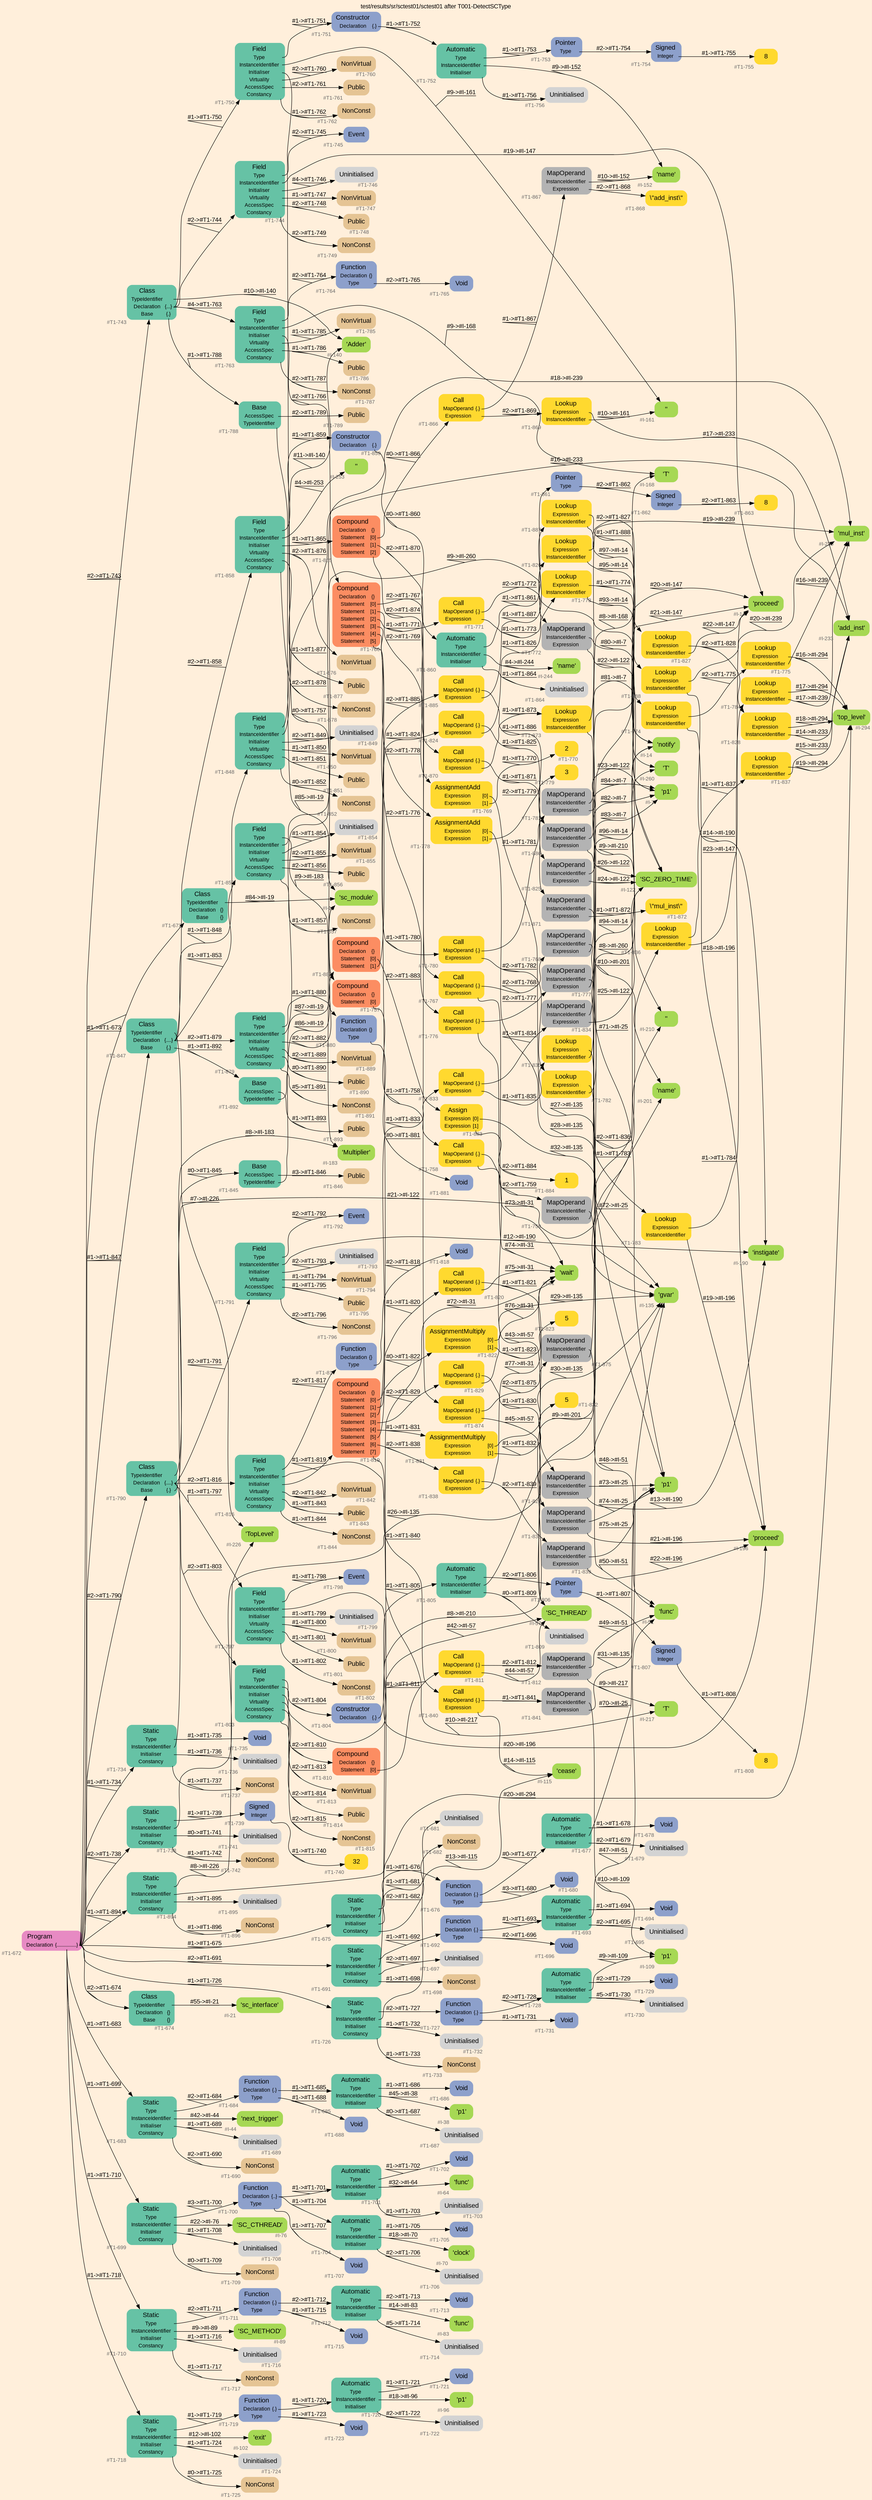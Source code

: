 digraph "test/results/sr/sctest01/sctest01 after T001-DetectSCType" {
label = "test/results/sr/sctest01/sctest01 after T001-DetectSCType"
labelloc = t
graph [
    rankdir = "LR"
    ranksep = 0.3
    bgcolor = antiquewhite1
    color = black
    fontcolor = black
    fontname = "Arial"
];
node [
    fontname = "Arial"
];
edge [
    fontname = "Arial"
];

// -------------------- node figure --------------------
// -------- block #T1-672 ----------
"#T1-672" [
    fillcolor = "/set28/4"
    xlabel = "#T1-672"
    fontsize = "12"
    fontcolor = grey40
    shape = "plaintext"
    label = <<TABLE BORDER="0" CELLBORDER="0" CELLSPACING="0">
     <TR><TD><FONT COLOR="black" POINT-SIZE="15">Program</FONT></TD></TR>
     <TR><TD><FONT COLOR="black" POINT-SIZE="12">Declaration</FONT></TD><TD PORT="port0"><FONT COLOR="black" POINT-SIZE="12">{...............}</FONT></TD></TR>
    </TABLE>>
    style = "rounded,filled"
];

// -------- block #T1-673 ----------
"#T1-673" [
    fillcolor = "/set28/1"
    xlabel = "#T1-673"
    fontsize = "12"
    fontcolor = grey40
    shape = "plaintext"
    label = <<TABLE BORDER="0" CELLBORDER="0" CELLSPACING="0">
     <TR><TD><FONT COLOR="black" POINT-SIZE="15">Class</FONT></TD></TR>
     <TR><TD><FONT COLOR="black" POINT-SIZE="12">TypeIdentifier</FONT></TD><TD PORT="port0"></TD></TR>
     <TR><TD><FONT COLOR="black" POINT-SIZE="12">Declaration</FONT></TD><TD PORT="port1"><FONT COLOR="black" POINT-SIZE="12">{}</FONT></TD></TR>
     <TR><TD><FONT COLOR="black" POINT-SIZE="12">Base</FONT></TD><TD PORT="port2"><FONT COLOR="black" POINT-SIZE="12">{}</FONT></TD></TR>
    </TABLE>>
    style = "rounded,filled"
];

// -------- block #I-19 ----------
"#I-19" [
    fillcolor = "/set28/5"
    xlabel = "#I-19"
    fontsize = "12"
    fontcolor = grey40
    shape = "plaintext"
    label = <<TABLE BORDER="0" CELLBORDER="0" CELLSPACING="0">
     <TR><TD><FONT COLOR="black" POINT-SIZE="15">'sc_module'</FONT></TD></TR>
    </TABLE>>
    style = "rounded,filled"
];

// -------- block #T1-674 ----------
"#T1-674" [
    fillcolor = "/set28/1"
    xlabel = "#T1-674"
    fontsize = "12"
    fontcolor = grey40
    shape = "plaintext"
    label = <<TABLE BORDER="0" CELLBORDER="0" CELLSPACING="0">
     <TR><TD><FONT COLOR="black" POINT-SIZE="15">Class</FONT></TD></TR>
     <TR><TD><FONT COLOR="black" POINT-SIZE="12">TypeIdentifier</FONT></TD><TD PORT="port0"></TD></TR>
     <TR><TD><FONT COLOR="black" POINT-SIZE="12">Declaration</FONT></TD><TD PORT="port1"><FONT COLOR="black" POINT-SIZE="12">{}</FONT></TD></TR>
     <TR><TD><FONT COLOR="black" POINT-SIZE="12">Base</FONT></TD><TD PORT="port2"><FONT COLOR="black" POINT-SIZE="12">{}</FONT></TD></TR>
    </TABLE>>
    style = "rounded,filled"
];

// -------- block #I-21 ----------
"#I-21" [
    fillcolor = "/set28/5"
    xlabel = "#I-21"
    fontsize = "12"
    fontcolor = grey40
    shape = "plaintext"
    label = <<TABLE BORDER="0" CELLBORDER="0" CELLSPACING="0">
     <TR><TD><FONT COLOR="black" POINT-SIZE="15">'sc_interface'</FONT></TD></TR>
    </TABLE>>
    style = "rounded,filled"
];

// -------- block #T1-675 ----------
"#T1-675" [
    fillcolor = "/set28/1"
    xlabel = "#T1-675"
    fontsize = "12"
    fontcolor = grey40
    shape = "plaintext"
    label = <<TABLE BORDER="0" CELLBORDER="0" CELLSPACING="0">
     <TR><TD><FONT COLOR="black" POINT-SIZE="15">Static</FONT></TD></TR>
     <TR><TD><FONT COLOR="black" POINT-SIZE="12">Type</FONT></TD><TD PORT="port0"></TD></TR>
     <TR><TD><FONT COLOR="black" POINT-SIZE="12">InstanceIdentifier</FONT></TD><TD PORT="port1"></TD></TR>
     <TR><TD><FONT COLOR="black" POINT-SIZE="12">Initialiser</FONT></TD><TD PORT="port2"></TD></TR>
     <TR><TD><FONT COLOR="black" POINT-SIZE="12">Constancy</FONT></TD><TD PORT="port3"></TD></TR>
    </TABLE>>
    style = "rounded,filled"
];

// -------- block #T1-676 ----------
"#T1-676" [
    fillcolor = "/set28/3"
    xlabel = "#T1-676"
    fontsize = "12"
    fontcolor = grey40
    shape = "plaintext"
    label = <<TABLE BORDER="0" CELLBORDER="0" CELLSPACING="0">
     <TR><TD><FONT COLOR="black" POINT-SIZE="15">Function</FONT></TD></TR>
     <TR><TD><FONT COLOR="black" POINT-SIZE="12">Declaration</FONT></TD><TD PORT="port0"><FONT COLOR="black" POINT-SIZE="12">{.}</FONT></TD></TR>
     <TR><TD><FONT COLOR="black" POINT-SIZE="12">Type</FONT></TD><TD PORT="port1"></TD></TR>
    </TABLE>>
    style = "rounded,filled"
];

// -------- block #T1-677 ----------
"#T1-677" [
    fillcolor = "/set28/1"
    xlabel = "#T1-677"
    fontsize = "12"
    fontcolor = grey40
    shape = "plaintext"
    label = <<TABLE BORDER="0" CELLBORDER="0" CELLSPACING="0">
     <TR><TD><FONT COLOR="black" POINT-SIZE="15">Automatic</FONT></TD></TR>
     <TR><TD><FONT COLOR="black" POINT-SIZE="12">Type</FONT></TD><TD PORT="port0"></TD></TR>
     <TR><TD><FONT COLOR="black" POINT-SIZE="12">InstanceIdentifier</FONT></TD><TD PORT="port1"></TD></TR>
     <TR><TD><FONT COLOR="black" POINT-SIZE="12">Initialiser</FONT></TD><TD PORT="port2"></TD></TR>
    </TABLE>>
    style = "rounded,filled"
];

// -------- block #T1-678 ----------
"#T1-678" [
    fillcolor = "/set28/3"
    xlabel = "#T1-678"
    fontsize = "12"
    fontcolor = grey40
    shape = "plaintext"
    label = <<TABLE BORDER="0" CELLBORDER="0" CELLSPACING="0">
     <TR><TD><FONT COLOR="black" POINT-SIZE="15">Void</FONT></TD></TR>
    </TABLE>>
    style = "rounded,filled"
];

// -------- block #I-25 ----------
"#I-25" [
    fillcolor = "/set28/5"
    xlabel = "#I-25"
    fontsize = "12"
    fontcolor = grey40
    shape = "plaintext"
    label = <<TABLE BORDER="0" CELLBORDER="0" CELLSPACING="0">
     <TR><TD><FONT COLOR="black" POINT-SIZE="15">'p1'</FONT></TD></TR>
    </TABLE>>
    style = "rounded,filled"
];

// -------- block #T1-679 ----------
"#T1-679" [
    xlabel = "#T1-679"
    fontsize = "12"
    fontcolor = grey40
    shape = "plaintext"
    label = <<TABLE BORDER="0" CELLBORDER="0" CELLSPACING="0">
     <TR><TD><FONT COLOR="black" POINT-SIZE="15">Uninitialised</FONT></TD></TR>
    </TABLE>>
    style = "rounded,filled"
];

// -------- block #T1-680 ----------
"#T1-680" [
    fillcolor = "/set28/3"
    xlabel = "#T1-680"
    fontsize = "12"
    fontcolor = grey40
    shape = "plaintext"
    label = <<TABLE BORDER="0" CELLBORDER="0" CELLSPACING="0">
     <TR><TD><FONT COLOR="black" POINT-SIZE="15">Void</FONT></TD></TR>
    </TABLE>>
    style = "rounded,filled"
];

// -------- block #I-31 ----------
"#I-31" [
    fillcolor = "/set28/5"
    xlabel = "#I-31"
    fontsize = "12"
    fontcolor = grey40
    shape = "plaintext"
    label = <<TABLE BORDER="0" CELLBORDER="0" CELLSPACING="0">
     <TR><TD><FONT COLOR="black" POINT-SIZE="15">'wait'</FONT></TD></TR>
    </TABLE>>
    style = "rounded,filled"
];

// -------- block #T1-681 ----------
"#T1-681" [
    xlabel = "#T1-681"
    fontsize = "12"
    fontcolor = grey40
    shape = "plaintext"
    label = <<TABLE BORDER="0" CELLBORDER="0" CELLSPACING="0">
     <TR><TD><FONT COLOR="black" POINT-SIZE="15">Uninitialised</FONT></TD></TR>
    </TABLE>>
    style = "rounded,filled"
];

// -------- block #T1-682 ----------
"#T1-682" [
    fillcolor = "/set28/7"
    xlabel = "#T1-682"
    fontsize = "12"
    fontcolor = grey40
    shape = "plaintext"
    label = <<TABLE BORDER="0" CELLBORDER="0" CELLSPACING="0">
     <TR><TD><FONT COLOR="black" POINT-SIZE="15">NonConst</FONT></TD></TR>
    </TABLE>>
    style = "rounded,filled"
];

// -------- block #T1-683 ----------
"#T1-683" [
    fillcolor = "/set28/1"
    xlabel = "#T1-683"
    fontsize = "12"
    fontcolor = grey40
    shape = "plaintext"
    label = <<TABLE BORDER="0" CELLBORDER="0" CELLSPACING="0">
     <TR><TD><FONT COLOR="black" POINT-SIZE="15">Static</FONT></TD></TR>
     <TR><TD><FONT COLOR="black" POINT-SIZE="12">Type</FONT></TD><TD PORT="port0"></TD></TR>
     <TR><TD><FONT COLOR="black" POINT-SIZE="12">InstanceIdentifier</FONT></TD><TD PORT="port1"></TD></TR>
     <TR><TD><FONT COLOR="black" POINT-SIZE="12">Initialiser</FONT></TD><TD PORT="port2"></TD></TR>
     <TR><TD><FONT COLOR="black" POINT-SIZE="12">Constancy</FONT></TD><TD PORT="port3"></TD></TR>
    </TABLE>>
    style = "rounded,filled"
];

// -------- block #T1-684 ----------
"#T1-684" [
    fillcolor = "/set28/3"
    xlabel = "#T1-684"
    fontsize = "12"
    fontcolor = grey40
    shape = "plaintext"
    label = <<TABLE BORDER="0" CELLBORDER="0" CELLSPACING="0">
     <TR><TD><FONT COLOR="black" POINT-SIZE="15">Function</FONT></TD></TR>
     <TR><TD><FONT COLOR="black" POINT-SIZE="12">Declaration</FONT></TD><TD PORT="port0"><FONT COLOR="black" POINT-SIZE="12">{.}</FONT></TD></TR>
     <TR><TD><FONT COLOR="black" POINT-SIZE="12">Type</FONT></TD><TD PORT="port1"></TD></TR>
    </TABLE>>
    style = "rounded,filled"
];

// -------- block #T1-685 ----------
"#T1-685" [
    fillcolor = "/set28/1"
    xlabel = "#T1-685"
    fontsize = "12"
    fontcolor = grey40
    shape = "plaintext"
    label = <<TABLE BORDER="0" CELLBORDER="0" CELLSPACING="0">
     <TR><TD><FONT COLOR="black" POINT-SIZE="15">Automatic</FONT></TD></TR>
     <TR><TD><FONT COLOR="black" POINT-SIZE="12">Type</FONT></TD><TD PORT="port0"></TD></TR>
     <TR><TD><FONT COLOR="black" POINT-SIZE="12">InstanceIdentifier</FONT></TD><TD PORT="port1"></TD></TR>
     <TR><TD><FONT COLOR="black" POINT-SIZE="12">Initialiser</FONT></TD><TD PORT="port2"></TD></TR>
    </TABLE>>
    style = "rounded,filled"
];

// -------- block #T1-686 ----------
"#T1-686" [
    fillcolor = "/set28/3"
    xlabel = "#T1-686"
    fontsize = "12"
    fontcolor = grey40
    shape = "plaintext"
    label = <<TABLE BORDER="0" CELLBORDER="0" CELLSPACING="0">
     <TR><TD><FONT COLOR="black" POINT-SIZE="15">Void</FONT></TD></TR>
    </TABLE>>
    style = "rounded,filled"
];

// -------- block #I-38 ----------
"#I-38" [
    fillcolor = "/set28/5"
    xlabel = "#I-38"
    fontsize = "12"
    fontcolor = grey40
    shape = "plaintext"
    label = <<TABLE BORDER="0" CELLBORDER="0" CELLSPACING="0">
     <TR><TD><FONT COLOR="black" POINT-SIZE="15">'p1'</FONT></TD></TR>
    </TABLE>>
    style = "rounded,filled"
];

// -------- block #T1-687 ----------
"#T1-687" [
    xlabel = "#T1-687"
    fontsize = "12"
    fontcolor = grey40
    shape = "plaintext"
    label = <<TABLE BORDER="0" CELLBORDER="0" CELLSPACING="0">
     <TR><TD><FONT COLOR="black" POINT-SIZE="15">Uninitialised</FONT></TD></TR>
    </TABLE>>
    style = "rounded,filled"
];

// -------- block #T1-688 ----------
"#T1-688" [
    fillcolor = "/set28/3"
    xlabel = "#T1-688"
    fontsize = "12"
    fontcolor = grey40
    shape = "plaintext"
    label = <<TABLE BORDER="0" CELLBORDER="0" CELLSPACING="0">
     <TR><TD><FONT COLOR="black" POINT-SIZE="15">Void</FONT></TD></TR>
    </TABLE>>
    style = "rounded,filled"
];

// -------- block #I-44 ----------
"#I-44" [
    fillcolor = "/set28/5"
    xlabel = "#I-44"
    fontsize = "12"
    fontcolor = grey40
    shape = "plaintext"
    label = <<TABLE BORDER="0" CELLBORDER="0" CELLSPACING="0">
     <TR><TD><FONT COLOR="black" POINT-SIZE="15">'next_trigger'</FONT></TD></TR>
    </TABLE>>
    style = "rounded,filled"
];

// -------- block #T1-689 ----------
"#T1-689" [
    xlabel = "#T1-689"
    fontsize = "12"
    fontcolor = grey40
    shape = "plaintext"
    label = <<TABLE BORDER="0" CELLBORDER="0" CELLSPACING="0">
     <TR><TD><FONT COLOR="black" POINT-SIZE="15">Uninitialised</FONT></TD></TR>
    </TABLE>>
    style = "rounded,filled"
];

// -------- block #T1-690 ----------
"#T1-690" [
    fillcolor = "/set28/7"
    xlabel = "#T1-690"
    fontsize = "12"
    fontcolor = grey40
    shape = "plaintext"
    label = <<TABLE BORDER="0" CELLBORDER="0" CELLSPACING="0">
     <TR><TD><FONT COLOR="black" POINT-SIZE="15">NonConst</FONT></TD></TR>
    </TABLE>>
    style = "rounded,filled"
];

// -------- block #T1-691 ----------
"#T1-691" [
    fillcolor = "/set28/1"
    xlabel = "#T1-691"
    fontsize = "12"
    fontcolor = grey40
    shape = "plaintext"
    label = <<TABLE BORDER="0" CELLBORDER="0" CELLSPACING="0">
     <TR><TD><FONT COLOR="black" POINT-SIZE="15">Static</FONT></TD></TR>
     <TR><TD><FONT COLOR="black" POINT-SIZE="12">Type</FONT></TD><TD PORT="port0"></TD></TR>
     <TR><TD><FONT COLOR="black" POINT-SIZE="12">InstanceIdentifier</FONT></TD><TD PORT="port1"></TD></TR>
     <TR><TD><FONT COLOR="black" POINT-SIZE="12">Initialiser</FONT></TD><TD PORT="port2"></TD></TR>
     <TR><TD><FONT COLOR="black" POINT-SIZE="12">Constancy</FONT></TD><TD PORT="port3"></TD></TR>
    </TABLE>>
    style = "rounded,filled"
];

// -------- block #T1-692 ----------
"#T1-692" [
    fillcolor = "/set28/3"
    xlabel = "#T1-692"
    fontsize = "12"
    fontcolor = grey40
    shape = "plaintext"
    label = <<TABLE BORDER="0" CELLBORDER="0" CELLSPACING="0">
     <TR><TD><FONT COLOR="black" POINT-SIZE="15">Function</FONT></TD></TR>
     <TR><TD><FONT COLOR="black" POINT-SIZE="12">Declaration</FONT></TD><TD PORT="port0"><FONT COLOR="black" POINT-SIZE="12">{.}</FONT></TD></TR>
     <TR><TD><FONT COLOR="black" POINT-SIZE="12">Type</FONT></TD><TD PORT="port1"></TD></TR>
    </TABLE>>
    style = "rounded,filled"
];

// -------- block #T1-693 ----------
"#T1-693" [
    fillcolor = "/set28/1"
    xlabel = "#T1-693"
    fontsize = "12"
    fontcolor = grey40
    shape = "plaintext"
    label = <<TABLE BORDER="0" CELLBORDER="0" CELLSPACING="0">
     <TR><TD><FONT COLOR="black" POINT-SIZE="15">Automatic</FONT></TD></TR>
     <TR><TD><FONT COLOR="black" POINT-SIZE="12">Type</FONT></TD><TD PORT="port0"></TD></TR>
     <TR><TD><FONT COLOR="black" POINT-SIZE="12">InstanceIdentifier</FONT></TD><TD PORT="port1"></TD></TR>
     <TR><TD><FONT COLOR="black" POINT-SIZE="12">Initialiser</FONT></TD><TD PORT="port2"></TD></TR>
    </TABLE>>
    style = "rounded,filled"
];

// -------- block #T1-694 ----------
"#T1-694" [
    fillcolor = "/set28/3"
    xlabel = "#T1-694"
    fontsize = "12"
    fontcolor = grey40
    shape = "plaintext"
    label = <<TABLE BORDER="0" CELLBORDER="0" CELLSPACING="0">
     <TR><TD><FONT COLOR="black" POINT-SIZE="15">Void</FONT></TD></TR>
    </TABLE>>
    style = "rounded,filled"
];

// -------- block #I-51 ----------
"#I-51" [
    fillcolor = "/set28/5"
    xlabel = "#I-51"
    fontsize = "12"
    fontcolor = grey40
    shape = "plaintext"
    label = <<TABLE BORDER="0" CELLBORDER="0" CELLSPACING="0">
     <TR><TD><FONT COLOR="black" POINT-SIZE="15">'func'</FONT></TD></TR>
    </TABLE>>
    style = "rounded,filled"
];

// -------- block #T1-695 ----------
"#T1-695" [
    xlabel = "#T1-695"
    fontsize = "12"
    fontcolor = grey40
    shape = "plaintext"
    label = <<TABLE BORDER="0" CELLBORDER="0" CELLSPACING="0">
     <TR><TD><FONT COLOR="black" POINT-SIZE="15">Uninitialised</FONT></TD></TR>
    </TABLE>>
    style = "rounded,filled"
];

// -------- block #T1-696 ----------
"#T1-696" [
    fillcolor = "/set28/3"
    xlabel = "#T1-696"
    fontsize = "12"
    fontcolor = grey40
    shape = "plaintext"
    label = <<TABLE BORDER="0" CELLBORDER="0" CELLSPACING="0">
     <TR><TD><FONT COLOR="black" POINT-SIZE="15">Void</FONT></TD></TR>
    </TABLE>>
    style = "rounded,filled"
];

// -------- block #I-57 ----------
"#I-57" [
    fillcolor = "/set28/5"
    xlabel = "#I-57"
    fontsize = "12"
    fontcolor = grey40
    shape = "plaintext"
    label = <<TABLE BORDER="0" CELLBORDER="0" CELLSPACING="0">
     <TR><TD><FONT COLOR="black" POINT-SIZE="15">'SC_THREAD'</FONT></TD></TR>
    </TABLE>>
    style = "rounded,filled"
];

// -------- block #T1-697 ----------
"#T1-697" [
    xlabel = "#T1-697"
    fontsize = "12"
    fontcolor = grey40
    shape = "plaintext"
    label = <<TABLE BORDER="0" CELLBORDER="0" CELLSPACING="0">
     <TR><TD><FONT COLOR="black" POINT-SIZE="15">Uninitialised</FONT></TD></TR>
    </TABLE>>
    style = "rounded,filled"
];

// -------- block #T1-698 ----------
"#T1-698" [
    fillcolor = "/set28/7"
    xlabel = "#T1-698"
    fontsize = "12"
    fontcolor = grey40
    shape = "plaintext"
    label = <<TABLE BORDER="0" CELLBORDER="0" CELLSPACING="0">
     <TR><TD><FONT COLOR="black" POINT-SIZE="15">NonConst</FONT></TD></TR>
    </TABLE>>
    style = "rounded,filled"
];

// -------- block #T1-699 ----------
"#T1-699" [
    fillcolor = "/set28/1"
    xlabel = "#T1-699"
    fontsize = "12"
    fontcolor = grey40
    shape = "plaintext"
    label = <<TABLE BORDER="0" CELLBORDER="0" CELLSPACING="0">
     <TR><TD><FONT COLOR="black" POINT-SIZE="15">Static</FONT></TD></TR>
     <TR><TD><FONT COLOR="black" POINT-SIZE="12">Type</FONT></TD><TD PORT="port0"></TD></TR>
     <TR><TD><FONT COLOR="black" POINT-SIZE="12">InstanceIdentifier</FONT></TD><TD PORT="port1"></TD></TR>
     <TR><TD><FONT COLOR="black" POINT-SIZE="12">Initialiser</FONT></TD><TD PORT="port2"></TD></TR>
     <TR><TD><FONT COLOR="black" POINT-SIZE="12">Constancy</FONT></TD><TD PORT="port3"></TD></TR>
    </TABLE>>
    style = "rounded,filled"
];

// -------- block #T1-700 ----------
"#T1-700" [
    fillcolor = "/set28/3"
    xlabel = "#T1-700"
    fontsize = "12"
    fontcolor = grey40
    shape = "plaintext"
    label = <<TABLE BORDER="0" CELLBORDER="0" CELLSPACING="0">
     <TR><TD><FONT COLOR="black" POINT-SIZE="15">Function</FONT></TD></TR>
     <TR><TD><FONT COLOR="black" POINT-SIZE="12">Declaration</FONT></TD><TD PORT="port0"><FONT COLOR="black" POINT-SIZE="12">{..}</FONT></TD></TR>
     <TR><TD><FONT COLOR="black" POINT-SIZE="12">Type</FONT></TD><TD PORT="port1"></TD></TR>
    </TABLE>>
    style = "rounded,filled"
];

// -------- block #T1-701 ----------
"#T1-701" [
    fillcolor = "/set28/1"
    xlabel = "#T1-701"
    fontsize = "12"
    fontcolor = grey40
    shape = "plaintext"
    label = <<TABLE BORDER="0" CELLBORDER="0" CELLSPACING="0">
     <TR><TD><FONT COLOR="black" POINT-SIZE="15">Automatic</FONT></TD></TR>
     <TR><TD><FONT COLOR="black" POINT-SIZE="12">Type</FONT></TD><TD PORT="port0"></TD></TR>
     <TR><TD><FONT COLOR="black" POINT-SIZE="12">InstanceIdentifier</FONT></TD><TD PORT="port1"></TD></TR>
     <TR><TD><FONT COLOR="black" POINT-SIZE="12">Initialiser</FONT></TD><TD PORT="port2"></TD></TR>
    </TABLE>>
    style = "rounded,filled"
];

// -------- block #T1-702 ----------
"#T1-702" [
    fillcolor = "/set28/3"
    xlabel = "#T1-702"
    fontsize = "12"
    fontcolor = grey40
    shape = "plaintext"
    label = <<TABLE BORDER="0" CELLBORDER="0" CELLSPACING="0">
     <TR><TD><FONT COLOR="black" POINT-SIZE="15">Void</FONT></TD></TR>
    </TABLE>>
    style = "rounded,filled"
];

// -------- block #I-64 ----------
"#I-64" [
    fillcolor = "/set28/5"
    xlabel = "#I-64"
    fontsize = "12"
    fontcolor = grey40
    shape = "plaintext"
    label = <<TABLE BORDER="0" CELLBORDER="0" CELLSPACING="0">
     <TR><TD><FONT COLOR="black" POINT-SIZE="15">'func'</FONT></TD></TR>
    </TABLE>>
    style = "rounded,filled"
];

// -------- block #T1-703 ----------
"#T1-703" [
    xlabel = "#T1-703"
    fontsize = "12"
    fontcolor = grey40
    shape = "plaintext"
    label = <<TABLE BORDER="0" CELLBORDER="0" CELLSPACING="0">
     <TR><TD><FONT COLOR="black" POINT-SIZE="15">Uninitialised</FONT></TD></TR>
    </TABLE>>
    style = "rounded,filled"
];

// -------- block #T1-704 ----------
"#T1-704" [
    fillcolor = "/set28/1"
    xlabel = "#T1-704"
    fontsize = "12"
    fontcolor = grey40
    shape = "plaintext"
    label = <<TABLE BORDER="0" CELLBORDER="0" CELLSPACING="0">
     <TR><TD><FONT COLOR="black" POINT-SIZE="15">Automatic</FONT></TD></TR>
     <TR><TD><FONT COLOR="black" POINT-SIZE="12">Type</FONT></TD><TD PORT="port0"></TD></TR>
     <TR><TD><FONT COLOR="black" POINT-SIZE="12">InstanceIdentifier</FONT></TD><TD PORT="port1"></TD></TR>
     <TR><TD><FONT COLOR="black" POINT-SIZE="12">Initialiser</FONT></TD><TD PORT="port2"></TD></TR>
    </TABLE>>
    style = "rounded,filled"
];

// -------- block #T1-705 ----------
"#T1-705" [
    fillcolor = "/set28/3"
    xlabel = "#T1-705"
    fontsize = "12"
    fontcolor = grey40
    shape = "plaintext"
    label = <<TABLE BORDER="0" CELLBORDER="0" CELLSPACING="0">
     <TR><TD><FONT COLOR="black" POINT-SIZE="15">Void</FONT></TD></TR>
    </TABLE>>
    style = "rounded,filled"
];

// -------- block #I-70 ----------
"#I-70" [
    fillcolor = "/set28/5"
    xlabel = "#I-70"
    fontsize = "12"
    fontcolor = grey40
    shape = "plaintext"
    label = <<TABLE BORDER="0" CELLBORDER="0" CELLSPACING="0">
     <TR><TD><FONT COLOR="black" POINT-SIZE="15">'clock'</FONT></TD></TR>
    </TABLE>>
    style = "rounded,filled"
];

// -------- block #T1-706 ----------
"#T1-706" [
    xlabel = "#T1-706"
    fontsize = "12"
    fontcolor = grey40
    shape = "plaintext"
    label = <<TABLE BORDER="0" CELLBORDER="0" CELLSPACING="0">
     <TR><TD><FONT COLOR="black" POINT-SIZE="15">Uninitialised</FONT></TD></TR>
    </TABLE>>
    style = "rounded,filled"
];

// -------- block #T1-707 ----------
"#T1-707" [
    fillcolor = "/set28/3"
    xlabel = "#T1-707"
    fontsize = "12"
    fontcolor = grey40
    shape = "plaintext"
    label = <<TABLE BORDER="0" CELLBORDER="0" CELLSPACING="0">
     <TR><TD><FONT COLOR="black" POINT-SIZE="15">Void</FONT></TD></TR>
    </TABLE>>
    style = "rounded,filled"
];

// -------- block #I-76 ----------
"#I-76" [
    fillcolor = "/set28/5"
    xlabel = "#I-76"
    fontsize = "12"
    fontcolor = grey40
    shape = "plaintext"
    label = <<TABLE BORDER="0" CELLBORDER="0" CELLSPACING="0">
     <TR><TD><FONT COLOR="black" POINT-SIZE="15">'SC_CTHREAD'</FONT></TD></TR>
    </TABLE>>
    style = "rounded,filled"
];

// -------- block #T1-708 ----------
"#T1-708" [
    xlabel = "#T1-708"
    fontsize = "12"
    fontcolor = grey40
    shape = "plaintext"
    label = <<TABLE BORDER="0" CELLBORDER="0" CELLSPACING="0">
     <TR><TD><FONT COLOR="black" POINT-SIZE="15">Uninitialised</FONT></TD></TR>
    </TABLE>>
    style = "rounded,filled"
];

// -------- block #T1-709 ----------
"#T1-709" [
    fillcolor = "/set28/7"
    xlabel = "#T1-709"
    fontsize = "12"
    fontcolor = grey40
    shape = "plaintext"
    label = <<TABLE BORDER="0" CELLBORDER="0" CELLSPACING="0">
     <TR><TD><FONT COLOR="black" POINT-SIZE="15">NonConst</FONT></TD></TR>
    </TABLE>>
    style = "rounded,filled"
];

// -------- block #T1-710 ----------
"#T1-710" [
    fillcolor = "/set28/1"
    xlabel = "#T1-710"
    fontsize = "12"
    fontcolor = grey40
    shape = "plaintext"
    label = <<TABLE BORDER="0" CELLBORDER="0" CELLSPACING="0">
     <TR><TD><FONT COLOR="black" POINT-SIZE="15">Static</FONT></TD></TR>
     <TR><TD><FONT COLOR="black" POINT-SIZE="12">Type</FONT></TD><TD PORT="port0"></TD></TR>
     <TR><TD><FONT COLOR="black" POINT-SIZE="12">InstanceIdentifier</FONT></TD><TD PORT="port1"></TD></TR>
     <TR><TD><FONT COLOR="black" POINT-SIZE="12">Initialiser</FONT></TD><TD PORT="port2"></TD></TR>
     <TR><TD><FONT COLOR="black" POINT-SIZE="12">Constancy</FONT></TD><TD PORT="port3"></TD></TR>
    </TABLE>>
    style = "rounded,filled"
];

// -------- block #T1-711 ----------
"#T1-711" [
    fillcolor = "/set28/3"
    xlabel = "#T1-711"
    fontsize = "12"
    fontcolor = grey40
    shape = "plaintext"
    label = <<TABLE BORDER="0" CELLBORDER="0" CELLSPACING="0">
     <TR><TD><FONT COLOR="black" POINT-SIZE="15">Function</FONT></TD></TR>
     <TR><TD><FONT COLOR="black" POINT-SIZE="12">Declaration</FONT></TD><TD PORT="port0"><FONT COLOR="black" POINT-SIZE="12">{.}</FONT></TD></TR>
     <TR><TD><FONT COLOR="black" POINT-SIZE="12">Type</FONT></TD><TD PORT="port1"></TD></TR>
    </TABLE>>
    style = "rounded,filled"
];

// -------- block #T1-712 ----------
"#T1-712" [
    fillcolor = "/set28/1"
    xlabel = "#T1-712"
    fontsize = "12"
    fontcolor = grey40
    shape = "plaintext"
    label = <<TABLE BORDER="0" CELLBORDER="0" CELLSPACING="0">
     <TR><TD><FONT COLOR="black" POINT-SIZE="15">Automatic</FONT></TD></TR>
     <TR><TD><FONT COLOR="black" POINT-SIZE="12">Type</FONT></TD><TD PORT="port0"></TD></TR>
     <TR><TD><FONT COLOR="black" POINT-SIZE="12">InstanceIdentifier</FONT></TD><TD PORT="port1"></TD></TR>
     <TR><TD><FONT COLOR="black" POINT-SIZE="12">Initialiser</FONT></TD><TD PORT="port2"></TD></TR>
    </TABLE>>
    style = "rounded,filled"
];

// -------- block #T1-713 ----------
"#T1-713" [
    fillcolor = "/set28/3"
    xlabel = "#T1-713"
    fontsize = "12"
    fontcolor = grey40
    shape = "plaintext"
    label = <<TABLE BORDER="0" CELLBORDER="0" CELLSPACING="0">
     <TR><TD><FONT COLOR="black" POINT-SIZE="15">Void</FONT></TD></TR>
    </TABLE>>
    style = "rounded,filled"
];

// -------- block #I-83 ----------
"#I-83" [
    fillcolor = "/set28/5"
    xlabel = "#I-83"
    fontsize = "12"
    fontcolor = grey40
    shape = "plaintext"
    label = <<TABLE BORDER="0" CELLBORDER="0" CELLSPACING="0">
     <TR><TD><FONT COLOR="black" POINT-SIZE="15">'func'</FONT></TD></TR>
    </TABLE>>
    style = "rounded,filled"
];

// -------- block #T1-714 ----------
"#T1-714" [
    xlabel = "#T1-714"
    fontsize = "12"
    fontcolor = grey40
    shape = "plaintext"
    label = <<TABLE BORDER="0" CELLBORDER="0" CELLSPACING="0">
     <TR><TD><FONT COLOR="black" POINT-SIZE="15">Uninitialised</FONT></TD></TR>
    </TABLE>>
    style = "rounded,filled"
];

// -------- block #T1-715 ----------
"#T1-715" [
    fillcolor = "/set28/3"
    xlabel = "#T1-715"
    fontsize = "12"
    fontcolor = grey40
    shape = "plaintext"
    label = <<TABLE BORDER="0" CELLBORDER="0" CELLSPACING="0">
     <TR><TD><FONT COLOR="black" POINT-SIZE="15">Void</FONT></TD></TR>
    </TABLE>>
    style = "rounded,filled"
];

// -------- block #I-89 ----------
"#I-89" [
    fillcolor = "/set28/5"
    xlabel = "#I-89"
    fontsize = "12"
    fontcolor = grey40
    shape = "plaintext"
    label = <<TABLE BORDER="0" CELLBORDER="0" CELLSPACING="0">
     <TR><TD><FONT COLOR="black" POINT-SIZE="15">'SC_METHOD'</FONT></TD></TR>
    </TABLE>>
    style = "rounded,filled"
];

// -------- block #T1-716 ----------
"#T1-716" [
    xlabel = "#T1-716"
    fontsize = "12"
    fontcolor = grey40
    shape = "plaintext"
    label = <<TABLE BORDER="0" CELLBORDER="0" CELLSPACING="0">
     <TR><TD><FONT COLOR="black" POINT-SIZE="15">Uninitialised</FONT></TD></TR>
    </TABLE>>
    style = "rounded,filled"
];

// -------- block #T1-717 ----------
"#T1-717" [
    fillcolor = "/set28/7"
    xlabel = "#T1-717"
    fontsize = "12"
    fontcolor = grey40
    shape = "plaintext"
    label = <<TABLE BORDER="0" CELLBORDER="0" CELLSPACING="0">
     <TR><TD><FONT COLOR="black" POINT-SIZE="15">NonConst</FONT></TD></TR>
    </TABLE>>
    style = "rounded,filled"
];

// -------- block #T1-718 ----------
"#T1-718" [
    fillcolor = "/set28/1"
    xlabel = "#T1-718"
    fontsize = "12"
    fontcolor = grey40
    shape = "plaintext"
    label = <<TABLE BORDER="0" CELLBORDER="0" CELLSPACING="0">
     <TR><TD><FONT COLOR="black" POINT-SIZE="15">Static</FONT></TD></TR>
     <TR><TD><FONT COLOR="black" POINT-SIZE="12">Type</FONT></TD><TD PORT="port0"></TD></TR>
     <TR><TD><FONT COLOR="black" POINT-SIZE="12">InstanceIdentifier</FONT></TD><TD PORT="port1"></TD></TR>
     <TR><TD><FONT COLOR="black" POINT-SIZE="12">Initialiser</FONT></TD><TD PORT="port2"></TD></TR>
     <TR><TD><FONT COLOR="black" POINT-SIZE="12">Constancy</FONT></TD><TD PORT="port3"></TD></TR>
    </TABLE>>
    style = "rounded,filled"
];

// -------- block #T1-719 ----------
"#T1-719" [
    fillcolor = "/set28/3"
    xlabel = "#T1-719"
    fontsize = "12"
    fontcolor = grey40
    shape = "plaintext"
    label = <<TABLE BORDER="0" CELLBORDER="0" CELLSPACING="0">
     <TR><TD><FONT COLOR="black" POINT-SIZE="15">Function</FONT></TD></TR>
     <TR><TD><FONT COLOR="black" POINT-SIZE="12">Declaration</FONT></TD><TD PORT="port0"><FONT COLOR="black" POINT-SIZE="12">{.}</FONT></TD></TR>
     <TR><TD><FONT COLOR="black" POINT-SIZE="12">Type</FONT></TD><TD PORT="port1"></TD></TR>
    </TABLE>>
    style = "rounded,filled"
];

// -------- block #T1-720 ----------
"#T1-720" [
    fillcolor = "/set28/1"
    xlabel = "#T1-720"
    fontsize = "12"
    fontcolor = grey40
    shape = "plaintext"
    label = <<TABLE BORDER="0" CELLBORDER="0" CELLSPACING="0">
     <TR><TD><FONT COLOR="black" POINT-SIZE="15">Automatic</FONT></TD></TR>
     <TR><TD><FONT COLOR="black" POINT-SIZE="12">Type</FONT></TD><TD PORT="port0"></TD></TR>
     <TR><TD><FONT COLOR="black" POINT-SIZE="12">InstanceIdentifier</FONT></TD><TD PORT="port1"></TD></TR>
     <TR><TD><FONT COLOR="black" POINT-SIZE="12">Initialiser</FONT></TD><TD PORT="port2"></TD></TR>
    </TABLE>>
    style = "rounded,filled"
];

// -------- block #T1-721 ----------
"#T1-721" [
    fillcolor = "/set28/3"
    xlabel = "#T1-721"
    fontsize = "12"
    fontcolor = grey40
    shape = "plaintext"
    label = <<TABLE BORDER="0" CELLBORDER="0" CELLSPACING="0">
     <TR><TD><FONT COLOR="black" POINT-SIZE="15">Void</FONT></TD></TR>
    </TABLE>>
    style = "rounded,filled"
];

// -------- block #I-96 ----------
"#I-96" [
    fillcolor = "/set28/5"
    xlabel = "#I-96"
    fontsize = "12"
    fontcolor = grey40
    shape = "plaintext"
    label = <<TABLE BORDER="0" CELLBORDER="0" CELLSPACING="0">
     <TR><TD><FONT COLOR="black" POINT-SIZE="15">'p1'</FONT></TD></TR>
    </TABLE>>
    style = "rounded,filled"
];

// -------- block #T1-722 ----------
"#T1-722" [
    xlabel = "#T1-722"
    fontsize = "12"
    fontcolor = grey40
    shape = "plaintext"
    label = <<TABLE BORDER="0" CELLBORDER="0" CELLSPACING="0">
     <TR><TD><FONT COLOR="black" POINT-SIZE="15">Uninitialised</FONT></TD></TR>
    </TABLE>>
    style = "rounded,filled"
];

// -------- block #T1-723 ----------
"#T1-723" [
    fillcolor = "/set28/3"
    xlabel = "#T1-723"
    fontsize = "12"
    fontcolor = grey40
    shape = "plaintext"
    label = <<TABLE BORDER="0" CELLBORDER="0" CELLSPACING="0">
     <TR><TD><FONT COLOR="black" POINT-SIZE="15">Void</FONT></TD></TR>
    </TABLE>>
    style = "rounded,filled"
];

// -------- block #I-102 ----------
"#I-102" [
    fillcolor = "/set28/5"
    xlabel = "#I-102"
    fontsize = "12"
    fontcolor = grey40
    shape = "plaintext"
    label = <<TABLE BORDER="0" CELLBORDER="0" CELLSPACING="0">
     <TR><TD><FONT COLOR="black" POINT-SIZE="15">'exit'</FONT></TD></TR>
    </TABLE>>
    style = "rounded,filled"
];

// -------- block #T1-724 ----------
"#T1-724" [
    xlabel = "#T1-724"
    fontsize = "12"
    fontcolor = grey40
    shape = "plaintext"
    label = <<TABLE BORDER="0" CELLBORDER="0" CELLSPACING="0">
     <TR><TD><FONT COLOR="black" POINT-SIZE="15">Uninitialised</FONT></TD></TR>
    </TABLE>>
    style = "rounded,filled"
];

// -------- block #T1-725 ----------
"#T1-725" [
    fillcolor = "/set28/7"
    xlabel = "#T1-725"
    fontsize = "12"
    fontcolor = grey40
    shape = "plaintext"
    label = <<TABLE BORDER="0" CELLBORDER="0" CELLSPACING="0">
     <TR><TD><FONT COLOR="black" POINT-SIZE="15">NonConst</FONT></TD></TR>
    </TABLE>>
    style = "rounded,filled"
];

// -------- block #T1-726 ----------
"#T1-726" [
    fillcolor = "/set28/1"
    xlabel = "#T1-726"
    fontsize = "12"
    fontcolor = grey40
    shape = "plaintext"
    label = <<TABLE BORDER="0" CELLBORDER="0" CELLSPACING="0">
     <TR><TD><FONT COLOR="black" POINT-SIZE="15">Static</FONT></TD></TR>
     <TR><TD><FONT COLOR="black" POINT-SIZE="12">Type</FONT></TD><TD PORT="port0"></TD></TR>
     <TR><TD><FONT COLOR="black" POINT-SIZE="12">InstanceIdentifier</FONT></TD><TD PORT="port1"></TD></TR>
     <TR><TD><FONT COLOR="black" POINT-SIZE="12">Initialiser</FONT></TD><TD PORT="port2"></TD></TR>
     <TR><TD><FONT COLOR="black" POINT-SIZE="12">Constancy</FONT></TD><TD PORT="port3"></TD></TR>
    </TABLE>>
    style = "rounded,filled"
];

// -------- block #T1-727 ----------
"#T1-727" [
    fillcolor = "/set28/3"
    xlabel = "#T1-727"
    fontsize = "12"
    fontcolor = grey40
    shape = "plaintext"
    label = <<TABLE BORDER="0" CELLBORDER="0" CELLSPACING="0">
     <TR><TD><FONT COLOR="black" POINT-SIZE="15">Function</FONT></TD></TR>
     <TR><TD><FONT COLOR="black" POINT-SIZE="12">Declaration</FONT></TD><TD PORT="port0"><FONT COLOR="black" POINT-SIZE="12">{.}</FONT></TD></TR>
     <TR><TD><FONT COLOR="black" POINT-SIZE="12">Type</FONT></TD><TD PORT="port1"></TD></TR>
    </TABLE>>
    style = "rounded,filled"
];

// -------- block #T1-728 ----------
"#T1-728" [
    fillcolor = "/set28/1"
    xlabel = "#T1-728"
    fontsize = "12"
    fontcolor = grey40
    shape = "plaintext"
    label = <<TABLE BORDER="0" CELLBORDER="0" CELLSPACING="0">
     <TR><TD><FONT COLOR="black" POINT-SIZE="15">Automatic</FONT></TD></TR>
     <TR><TD><FONT COLOR="black" POINT-SIZE="12">Type</FONT></TD><TD PORT="port0"></TD></TR>
     <TR><TD><FONT COLOR="black" POINT-SIZE="12">InstanceIdentifier</FONT></TD><TD PORT="port1"></TD></TR>
     <TR><TD><FONT COLOR="black" POINT-SIZE="12">Initialiser</FONT></TD><TD PORT="port2"></TD></TR>
    </TABLE>>
    style = "rounded,filled"
];

// -------- block #T1-729 ----------
"#T1-729" [
    fillcolor = "/set28/3"
    xlabel = "#T1-729"
    fontsize = "12"
    fontcolor = grey40
    shape = "plaintext"
    label = <<TABLE BORDER="0" CELLBORDER="0" CELLSPACING="0">
     <TR><TD><FONT COLOR="black" POINT-SIZE="15">Void</FONT></TD></TR>
    </TABLE>>
    style = "rounded,filled"
];

// -------- block #I-109 ----------
"#I-109" [
    fillcolor = "/set28/5"
    xlabel = "#I-109"
    fontsize = "12"
    fontcolor = grey40
    shape = "plaintext"
    label = <<TABLE BORDER="0" CELLBORDER="0" CELLSPACING="0">
     <TR><TD><FONT COLOR="black" POINT-SIZE="15">'p1'</FONT></TD></TR>
    </TABLE>>
    style = "rounded,filled"
];

// -------- block #T1-730 ----------
"#T1-730" [
    xlabel = "#T1-730"
    fontsize = "12"
    fontcolor = grey40
    shape = "plaintext"
    label = <<TABLE BORDER="0" CELLBORDER="0" CELLSPACING="0">
     <TR><TD><FONT COLOR="black" POINT-SIZE="15">Uninitialised</FONT></TD></TR>
    </TABLE>>
    style = "rounded,filled"
];

// -------- block #T1-731 ----------
"#T1-731" [
    fillcolor = "/set28/3"
    xlabel = "#T1-731"
    fontsize = "12"
    fontcolor = grey40
    shape = "plaintext"
    label = <<TABLE BORDER="0" CELLBORDER="0" CELLSPACING="0">
     <TR><TD><FONT COLOR="black" POINT-SIZE="15">Void</FONT></TD></TR>
    </TABLE>>
    style = "rounded,filled"
];

// -------- block #I-115 ----------
"#I-115" [
    fillcolor = "/set28/5"
    xlabel = "#I-115"
    fontsize = "12"
    fontcolor = grey40
    shape = "plaintext"
    label = <<TABLE BORDER="0" CELLBORDER="0" CELLSPACING="0">
     <TR><TD><FONT COLOR="black" POINT-SIZE="15">'cease'</FONT></TD></TR>
    </TABLE>>
    style = "rounded,filled"
];

// -------- block #T1-732 ----------
"#T1-732" [
    xlabel = "#T1-732"
    fontsize = "12"
    fontcolor = grey40
    shape = "plaintext"
    label = <<TABLE BORDER="0" CELLBORDER="0" CELLSPACING="0">
     <TR><TD><FONT COLOR="black" POINT-SIZE="15">Uninitialised</FONT></TD></TR>
    </TABLE>>
    style = "rounded,filled"
];

// -------- block #T1-733 ----------
"#T1-733" [
    fillcolor = "/set28/7"
    xlabel = "#T1-733"
    fontsize = "12"
    fontcolor = grey40
    shape = "plaintext"
    label = <<TABLE BORDER="0" CELLBORDER="0" CELLSPACING="0">
     <TR><TD><FONT COLOR="black" POINT-SIZE="15">NonConst</FONT></TD></TR>
    </TABLE>>
    style = "rounded,filled"
];

// -------- block #T1-734 ----------
"#T1-734" [
    fillcolor = "/set28/1"
    xlabel = "#T1-734"
    fontsize = "12"
    fontcolor = grey40
    shape = "plaintext"
    label = <<TABLE BORDER="0" CELLBORDER="0" CELLSPACING="0">
     <TR><TD><FONT COLOR="black" POINT-SIZE="15">Static</FONT></TD></TR>
     <TR><TD><FONT COLOR="black" POINT-SIZE="12">Type</FONT></TD><TD PORT="port0"></TD></TR>
     <TR><TD><FONT COLOR="black" POINT-SIZE="12">InstanceIdentifier</FONT></TD><TD PORT="port1"></TD></TR>
     <TR><TD><FONT COLOR="black" POINT-SIZE="12">Initialiser</FONT></TD><TD PORT="port2"></TD></TR>
     <TR><TD><FONT COLOR="black" POINT-SIZE="12">Constancy</FONT></TD><TD PORT="port3"></TD></TR>
    </TABLE>>
    style = "rounded,filled"
];

// -------- block #T1-735 ----------
"#T1-735" [
    fillcolor = "/set28/3"
    xlabel = "#T1-735"
    fontsize = "12"
    fontcolor = grey40
    shape = "plaintext"
    label = <<TABLE BORDER="0" CELLBORDER="0" CELLSPACING="0">
     <TR><TD><FONT COLOR="black" POINT-SIZE="15">Void</FONT></TD></TR>
    </TABLE>>
    style = "rounded,filled"
];

// -------- block #I-122 ----------
"#I-122" [
    fillcolor = "/set28/5"
    xlabel = "#I-122"
    fontsize = "12"
    fontcolor = grey40
    shape = "plaintext"
    label = <<TABLE BORDER="0" CELLBORDER="0" CELLSPACING="0">
     <TR><TD><FONT COLOR="black" POINT-SIZE="15">'SC_ZERO_TIME'</FONT></TD></TR>
    </TABLE>>
    style = "rounded,filled"
];

// -------- block #T1-736 ----------
"#T1-736" [
    xlabel = "#T1-736"
    fontsize = "12"
    fontcolor = grey40
    shape = "plaintext"
    label = <<TABLE BORDER="0" CELLBORDER="0" CELLSPACING="0">
     <TR><TD><FONT COLOR="black" POINT-SIZE="15">Uninitialised</FONT></TD></TR>
    </TABLE>>
    style = "rounded,filled"
];

// -------- block #T1-737 ----------
"#T1-737" [
    fillcolor = "/set28/7"
    xlabel = "#T1-737"
    fontsize = "12"
    fontcolor = grey40
    shape = "plaintext"
    label = <<TABLE BORDER="0" CELLBORDER="0" CELLSPACING="0">
     <TR><TD><FONT COLOR="black" POINT-SIZE="15">NonConst</FONT></TD></TR>
    </TABLE>>
    style = "rounded,filled"
];

// -------- block #T1-738 ----------
"#T1-738" [
    fillcolor = "/set28/1"
    xlabel = "#T1-738"
    fontsize = "12"
    fontcolor = grey40
    shape = "plaintext"
    label = <<TABLE BORDER="0" CELLBORDER="0" CELLSPACING="0">
     <TR><TD><FONT COLOR="black" POINT-SIZE="15">Static</FONT></TD></TR>
     <TR><TD><FONT COLOR="black" POINT-SIZE="12">Type</FONT></TD><TD PORT="port0"></TD></TR>
     <TR><TD><FONT COLOR="black" POINT-SIZE="12">InstanceIdentifier</FONT></TD><TD PORT="port1"></TD></TR>
     <TR><TD><FONT COLOR="black" POINT-SIZE="12">Initialiser</FONT></TD><TD PORT="port2"></TD></TR>
     <TR><TD><FONT COLOR="black" POINT-SIZE="12">Constancy</FONT></TD><TD PORT="port3"></TD></TR>
    </TABLE>>
    style = "rounded,filled"
];

// -------- block #T1-739 ----------
"#T1-739" [
    fillcolor = "/set28/3"
    xlabel = "#T1-739"
    fontsize = "12"
    fontcolor = grey40
    shape = "plaintext"
    label = <<TABLE BORDER="0" CELLBORDER="0" CELLSPACING="0">
     <TR><TD><FONT COLOR="black" POINT-SIZE="15">Signed</FONT></TD></TR>
     <TR><TD><FONT COLOR="black" POINT-SIZE="12">Integer</FONT></TD><TD PORT="port0"></TD></TR>
    </TABLE>>
    style = "rounded,filled"
];

// -------- block #T1-740 ----------
"#T1-740" [
    fillcolor = "/set28/6"
    xlabel = "#T1-740"
    fontsize = "12"
    fontcolor = grey40
    shape = "plaintext"
    label = <<TABLE BORDER="0" CELLBORDER="0" CELLSPACING="0">
     <TR><TD><FONT COLOR="black" POINT-SIZE="15">32</FONT></TD></TR>
    </TABLE>>
    style = "rounded,filled"
];

// -------- block #I-135 ----------
"#I-135" [
    fillcolor = "/set28/5"
    xlabel = "#I-135"
    fontsize = "12"
    fontcolor = grey40
    shape = "plaintext"
    label = <<TABLE BORDER="0" CELLBORDER="0" CELLSPACING="0">
     <TR><TD><FONT COLOR="black" POINT-SIZE="15">'gvar'</FONT></TD></TR>
    </TABLE>>
    style = "rounded,filled"
];

// -------- block #T1-741 ----------
"#T1-741" [
    xlabel = "#T1-741"
    fontsize = "12"
    fontcolor = grey40
    shape = "plaintext"
    label = <<TABLE BORDER="0" CELLBORDER="0" CELLSPACING="0">
     <TR><TD><FONT COLOR="black" POINT-SIZE="15">Uninitialised</FONT></TD></TR>
    </TABLE>>
    style = "rounded,filled"
];

// -------- block #T1-742 ----------
"#T1-742" [
    fillcolor = "/set28/7"
    xlabel = "#T1-742"
    fontsize = "12"
    fontcolor = grey40
    shape = "plaintext"
    label = <<TABLE BORDER="0" CELLBORDER="0" CELLSPACING="0">
     <TR><TD><FONT COLOR="black" POINT-SIZE="15">NonConst</FONT></TD></TR>
    </TABLE>>
    style = "rounded,filled"
];

// -------- block #T1-743 ----------
"#T1-743" [
    fillcolor = "/set28/1"
    xlabel = "#T1-743"
    fontsize = "12"
    fontcolor = grey40
    shape = "plaintext"
    label = <<TABLE BORDER="0" CELLBORDER="0" CELLSPACING="0">
     <TR><TD><FONT COLOR="black" POINT-SIZE="15">Class</FONT></TD></TR>
     <TR><TD><FONT COLOR="black" POINT-SIZE="12">TypeIdentifier</FONT></TD><TD PORT="port0"></TD></TR>
     <TR><TD><FONT COLOR="black" POINT-SIZE="12">Declaration</FONT></TD><TD PORT="port1"><FONT COLOR="black" POINT-SIZE="12">{...}</FONT></TD></TR>
     <TR><TD><FONT COLOR="black" POINT-SIZE="12">Base</FONT></TD><TD PORT="port2"><FONT COLOR="black" POINT-SIZE="12">{.}</FONT></TD></TR>
    </TABLE>>
    style = "rounded,filled"
];

// -------- block #I-140 ----------
"#I-140" [
    fillcolor = "/set28/5"
    xlabel = "#I-140"
    fontsize = "12"
    fontcolor = grey40
    shape = "plaintext"
    label = <<TABLE BORDER="0" CELLBORDER="0" CELLSPACING="0">
     <TR><TD><FONT COLOR="black" POINT-SIZE="15">'Adder'</FONT></TD></TR>
    </TABLE>>
    style = "rounded,filled"
];

// -------- block #T1-744 ----------
"#T1-744" [
    fillcolor = "/set28/1"
    xlabel = "#T1-744"
    fontsize = "12"
    fontcolor = grey40
    shape = "plaintext"
    label = <<TABLE BORDER="0" CELLBORDER="0" CELLSPACING="0">
     <TR><TD><FONT COLOR="black" POINT-SIZE="15">Field</FONT></TD></TR>
     <TR><TD><FONT COLOR="black" POINT-SIZE="12">Type</FONT></TD><TD PORT="port0"></TD></TR>
     <TR><TD><FONT COLOR="black" POINT-SIZE="12">InstanceIdentifier</FONT></TD><TD PORT="port1"></TD></TR>
     <TR><TD><FONT COLOR="black" POINT-SIZE="12">Initialiser</FONT></TD><TD PORT="port2"></TD></TR>
     <TR><TD><FONT COLOR="black" POINT-SIZE="12">Virtuality</FONT></TD><TD PORT="port3"></TD></TR>
     <TR><TD><FONT COLOR="black" POINT-SIZE="12">AccessSpec</FONT></TD><TD PORT="port4"></TD></TR>
     <TR><TD><FONT COLOR="black" POINT-SIZE="12">Constancy</FONT></TD><TD PORT="port5"></TD></TR>
    </TABLE>>
    style = "rounded,filled"
];

// -------- block #T1-745 ----------
"#T1-745" [
    fillcolor = "/set28/3"
    xlabel = "#T1-745"
    fontsize = "12"
    fontcolor = grey40
    shape = "plaintext"
    label = <<TABLE BORDER="0" CELLBORDER="0" CELLSPACING="0">
     <TR><TD><FONT COLOR="black" POINT-SIZE="15">Event</FONT></TD></TR>
    </TABLE>>
    style = "rounded,filled"
];

// -------- block #I-147 ----------
"#I-147" [
    fillcolor = "/set28/5"
    xlabel = "#I-147"
    fontsize = "12"
    fontcolor = grey40
    shape = "plaintext"
    label = <<TABLE BORDER="0" CELLBORDER="0" CELLSPACING="0">
     <TR><TD><FONT COLOR="black" POINT-SIZE="15">'proceed'</FONT></TD></TR>
    </TABLE>>
    style = "rounded,filled"
];

// -------- block #T1-746 ----------
"#T1-746" [
    xlabel = "#T1-746"
    fontsize = "12"
    fontcolor = grey40
    shape = "plaintext"
    label = <<TABLE BORDER="0" CELLBORDER="0" CELLSPACING="0">
     <TR><TD><FONT COLOR="black" POINT-SIZE="15">Uninitialised</FONT></TD></TR>
    </TABLE>>
    style = "rounded,filled"
];

// -------- block #T1-747 ----------
"#T1-747" [
    fillcolor = "/set28/7"
    xlabel = "#T1-747"
    fontsize = "12"
    fontcolor = grey40
    shape = "plaintext"
    label = <<TABLE BORDER="0" CELLBORDER="0" CELLSPACING="0">
     <TR><TD><FONT COLOR="black" POINT-SIZE="15">NonVirtual</FONT></TD></TR>
    </TABLE>>
    style = "rounded,filled"
];

// -------- block #T1-748 ----------
"#T1-748" [
    fillcolor = "/set28/7"
    xlabel = "#T1-748"
    fontsize = "12"
    fontcolor = grey40
    shape = "plaintext"
    label = <<TABLE BORDER="0" CELLBORDER="0" CELLSPACING="0">
     <TR><TD><FONT COLOR="black" POINT-SIZE="15">Public</FONT></TD></TR>
    </TABLE>>
    style = "rounded,filled"
];

// -------- block #T1-749 ----------
"#T1-749" [
    fillcolor = "/set28/7"
    xlabel = "#T1-749"
    fontsize = "12"
    fontcolor = grey40
    shape = "plaintext"
    label = <<TABLE BORDER="0" CELLBORDER="0" CELLSPACING="0">
     <TR><TD><FONT COLOR="black" POINT-SIZE="15">NonConst</FONT></TD></TR>
    </TABLE>>
    style = "rounded,filled"
];

// -------- block #T1-750 ----------
"#T1-750" [
    fillcolor = "/set28/1"
    xlabel = "#T1-750"
    fontsize = "12"
    fontcolor = grey40
    shape = "plaintext"
    label = <<TABLE BORDER="0" CELLBORDER="0" CELLSPACING="0">
     <TR><TD><FONT COLOR="black" POINT-SIZE="15">Field</FONT></TD></TR>
     <TR><TD><FONT COLOR="black" POINT-SIZE="12">Type</FONT></TD><TD PORT="port0"></TD></TR>
     <TR><TD><FONT COLOR="black" POINT-SIZE="12">InstanceIdentifier</FONT></TD><TD PORT="port1"></TD></TR>
     <TR><TD><FONT COLOR="black" POINT-SIZE="12">Initialiser</FONT></TD><TD PORT="port2"></TD></TR>
     <TR><TD><FONT COLOR="black" POINT-SIZE="12">Virtuality</FONT></TD><TD PORT="port3"></TD></TR>
     <TR><TD><FONT COLOR="black" POINT-SIZE="12">AccessSpec</FONT></TD><TD PORT="port4"></TD></TR>
     <TR><TD><FONT COLOR="black" POINT-SIZE="12">Constancy</FONT></TD><TD PORT="port5"></TD></TR>
    </TABLE>>
    style = "rounded,filled"
];

// -------- block #T1-751 ----------
"#T1-751" [
    fillcolor = "/set28/3"
    xlabel = "#T1-751"
    fontsize = "12"
    fontcolor = grey40
    shape = "plaintext"
    label = <<TABLE BORDER="0" CELLBORDER="0" CELLSPACING="0">
     <TR><TD><FONT COLOR="black" POINT-SIZE="15">Constructor</FONT></TD></TR>
     <TR><TD><FONT COLOR="black" POINT-SIZE="12">Declaration</FONT></TD><TD PORT="port0"><FONT COLOR="black" POINT-SIZE="12">{.}</FONT></TD></TR>
    </TABLE>>
    style = "rounded,filled"
];

// -------- block #T1-752 ----------
"#T1-752" [
    fillcolor = "/set28/1"
    xlabel = "#T1-752"
    fontsize = "12"
    fontcolor = grey40
    shape = "plaintext"
    label = <<TABLE BORDER="0" CELLBORDER="0" CELLSPACING="0">
     <TR><TD><FONT COLOR="black" POINT-SIZE="15">Automatic</FONT></TD></TR>
     <TR><TD><FONT COLOR="black" POINT-SIZE="12">Type</FONT></TD><TD PORT="port0"></TD></TR>
     <TR><TD><FONT COLOR="black" POINT-SIZE="12">InstanceIdentifier</FONT></TD><TD PORT="port1"></TD></TR>
     <TR><TD><FONT COLOR="black" POINT-SIZE="12">Initialiser</FONT></TD><TD PORT="port2"></TD></TR>
    </TABLE>>
    style = "rounded,filled"
];

// -------- block #T1-753 ----------
"#T1-753" [
    fillcolor = "/set28/3"
    xlabel = "#T1-753"
    fontsize = "12"
    fontcolor = grey40
    shape = "plaintext"
    label = <<TABLE BORDER="0" CELLBORDER="0" CELLSPACING="0">
     <TR><TD><FONT COLOR="black" POINT-SIZE="15">Pointer</FONT></TD></TR>
     <TR><TD><FONT COLOR="black" POINT-SIZE="12">Type</FONT></TD><TD PORT="port0"></TD></TR>
    </TABLE>>
    style = "rounded,filled"
];

// -------- block #T1-754 ----------
"#T1-754" [
    fillcolor = "/set28/3"
    xlabel = "#T1-754"
    fontsize = "12"
    fontcolor = grey40
    shape = "plaintext"
    label = <<TABLE BORDER="0" CELLBORDER="0" CELLSPACING="0">
     <TR><TD><FONT COLOR="black" POINT-SIZE="15">Signed</FONT></TD></TR>
     <TR><TD><FONT COLOR="black" POINT-SIZE="12">Integer</FONT></TD><TD PORT="port0"></TD></TR>
    </TABLE>>
    style = "rounded,filled"
];

// -------- block #T1-755 ----------
"#T1-755" [
    fillcolor = "/set28/6"
    xlabel = "#T1-755"
    fontsize = "12"
    fontcolor = grey40
    shape = "plaintext"
    label = <<TABLE BORDER="0" CELLBORDER="0" CELLSPACING="0">
     <TR><TD><FONT COLOR="black" POINT-SIZE="15">8</FONT></TD></TR>
    </TABLE>>
    style = "rounded,filled"
];

// -------- block #I-152 ----------
"#I-152" [
    fillcolor = "/set28/5"
    xlabel = "#I-152"
    fontsize = "12"
    fontcolor = grey40
    shape = "plaintext"
    label = <<TABLE BORDER="0" CELLBORDER="0" CELLSPACING="0">
     <TR><TD><FONT COLOR="black" POINT-SIZE="15">'name'</FONT></TD></TR>
    </TABLE>>
    style = "rounded,filled"
];

// -------- block #T1-756 ----------
"#T1-756" [
    xlabel = "#T1-756"
    fontsize = "12"
    fontcolor = grey40
    shape = "plaintext"
    label = <<TABLE BORDER="0" CELLBORDER="0" CELLSPACING="0">
     <TR><TD><FONT COLOR="black" POINT-SIZE="15">Uninitialised</FONT></TD></TR>
    </TABLE>>
    style = "rounded,filled"
];

// -------- block #I-161 ----------
"#I-161" [
    fillcolor = "/set28/5"
    xlabel = "#I-161"
    fontsize = "12"
    fontcolor = grey40
    shape = "plaintext"
    label = <<TABLE BORDER="0" CELLBORDER="0" CELLSPACING="0">
     <TR><TD><FONT COLOR="black" POINT-SIZE="15">''</FONT></TD></TR>
    </TABLE>>
    style = "rounded,filled"
];

// -------- block #T1-757 ----------
"#T1-757" [
    fillcolor = "/set28/2"
    xlabel = "#T1-757"
    fontsize = "12"
    fontcolor = grey40
    shape = "plaintext"
    label = <<TABLE BORDER="0" CELLBORDER="0" CELLSPACING="0">
     <TR><TD><FONT COLOR="black" POINT-SIZE="15">Compound</FONT></TD></TR>
     <TR><TD><FONT COLOR="black" POINT-SIZE="12">Declaration</FONT></TD><TD PORT="port0"><FONT COLOR="black" POINT-SIZE="12">{}</FONT></TD></TR>
     <TR><TD><FONT COLOR="black" POINT-SIZE="12">Statement</FONT></TD><TD PORT="port1"><FONT COLOR="black" POINT-SIZE="12">[0]</FONT></TD></TR>
    </TABLE>>
    style = "rounded,filled"
];

// -------- block #T1-758 ----------
"#T1-758" [
    fillcolor = "/set28/6"
    xlabel = "#T1-758"
    fontsize = "12"
    fontcolor = grey40
    shape = "plaintext"
    label = <<TABLE BORDER="0" CELLBORDER="0" CELLSPACING="0">
     <TR><TD><FONT COLOR="black" POINT-SIZE="15">Call</FONT></TD></TR>
     <TR><TD><FONT COLOR="black" POINT-SIZE="12">MapOperand</FONT></TD><TD PORT="port0"><FONT COLOR="black" POINT-SIZE="12">{.}</FONT></TD></TR>
     <TR><TD><FONT COLOR="black" POINT-SIZE="12">Expression</FONT></TD><TD PORT="port1"></TD></TR>
    </TABLE>>
    style = "rounded,filled"
];

// -------- block #T1-759 ----------
"#T1-759" [
    fillcolor = "/set28/8"
    xlabel = "#T1-759"
    fontsize = "12"
    fontcolor = grey40
    shape = "plaintext"
    label = <<TABLE BORDER="0" CELLBORDER="0" CELLSPACING="0">
     <TR><TD><FONT COLOR="black" POINT-SIZE="15">MapOperand</FONT></TD></TR>
     <TR><TD><FONT COLOR="black" POINT-SIZE="12">InstanceIdentifier</FONT></TD><TD PORT="port0"></TD></TR>
     <TR><TD><FONT COLOR="black" POINT-SIZE="12">Expression</FONT></TD><TD PORT="port1"></TD></TR>
    </TABLE>>
    style = "rounded,filled"
];

// -------- block #I-168 ----------
"#I-168" [
    fillcolor = "/set28/5"
    xlabel = "#I-168"
    fontsize = "12"
    fontcolor = grey40
    shape = "plaintext"
    label = <<TABLE BORDER="0" CELLBORDER="0" CELLSPACING="0">
     <TR><TD><FONT COLOR="black" POINT-SIZE="15">'T'</FONT></TD></TR>
    </TABLE>>
    style = "rounded,filled"
];

// -------- block #T1-760 ----------
"#T1-760" [
    fillcolor = "/set28/7"
    xlabel = "#T1-760"
    fontsize = "12"
    fontcolor = grey40
    shape = "plaintext"
    label = <<TABLE BORDER="0" CELLBORDER="0" CELLSPACING="0">
     <TR><TD><FONT COLOR="black" POINT-SIZE="15">NonVirtual</FONT></TD></TR>
    </TABLE>>
    style = "rounded,filled"
];

// -------- block #T1-761 ----------
"#T1-761" [
    fillcolor = "/set28/7"
    xlabel = "#T1-761"
    fontsize = "12"
    fontcolor = grey40
    shape = "plaintext"
    label = <<TABLE BORDER="0" CELLBORDER="0" CELLSPACING="0">
     <TR><TD><FONT COLOR="black" POINT-SIZE="15">Public</FONT></TD></TR>
    </TABLE>>
    style = "rounded,filled"
];

// -------- block #T1-762 ----------
"#T1-762" [
    fillcolor = "/set28/7"
    xlabel = "#T1-762"
    fontsize = "12"
    fontcolor = grey40
    shape = "plaintext"
    label = <<TABLE BORDER="0" CELLBORDER="0" CELLSPACING="0">
     <TR><TD><FONT COLOR="black" POINT-SIZE="15">NonConst</FONT></TD></TR>
    </TABLE>>
    style = "rounded,filled"
];

// -------- block #T1-763 ----------
"#T1-763" [
    fillcolor = "/set28/1"
    xlabel = "#T1-763"
    fontsize = "12"
    fontcolor = grey40
    shape = "plaintext"
    label = <<TABLE BORDER="0" CELLBORDER="0" CELLSPACING="0">
     <TR><TD><FONT COLOR="black" POINT-SIZE="15">Field</FONT></TD></TR>
     <TR><TD><FONT COLOR="black" POINT-SIZE="12">Type</FONT></TD><TD PORT="port0"></TD></TR>
     <TR><TD><FONT COLOR="black" POINT-SIZE="12">InstanceIdentifier</FONT></TD><TD PORT="port1"></TD></TR>
     <TR><TD><FONT COLOR="black" POINT-SIZE="12">Initialiser</FONT></TD><TD PORT="port2"></TD></TR>
     <TR><TD><FONT COLOR="black" POINT-SIZE="12">Virtuality</FONT></TD><TD PORT="port3"></TD></TR>
     <TR><TD><FONT COLOR="black" POINT-SIZE="12">AccessSpec</FONT></TD><TD PORT="port4"></TD></TR>
     <TR><TD><FONT COLOR="black" POINT-SIZE="12">Constancy</FONT></TD><TD PORT="port5"></TD></TR>
    </TABLE>>
    style = "rounded,filled"
];

// -------- block #T1-764 ----------
"#T1-764" [
    fillcolor = "/set28/3"
    xlabel = "#T1-764"
    fontsize = "12"
    fontcolor = grey40
    shape = "plaintext"
    label = <<TABLE BORDER="0" CELLBORDER="0" CELLSPACING="0">
     <TR><TD><FONT COLOR="black" POINT-SIZE="15">Function</FONT></TD></TR>
     <TR><TD><FONT COLOR="black" POINT-SIZE="12">Declaration</FONT></TD><TD PORT="port0"><FONT COLOR="black" POINT-SIZE="12">{}</FONT></TD></TR>
     <TR><TD><FONT COLOR="black" POINT-SIZE="12">Type</FONT></TD><TD PORT="port1"></TD></TR>
    </TABLE>>
    style = "rounded,filled"
];

// -------- block #T1-765 ----------
"#T1-765" [
    fillcolor = "/set28/3"
    xlabel = "#T1-765"
    fontsize = "12"
    fontcolor = grey40
    shape = "plaintext"
    label = <<TABLE BORDER="0" CELLBORDER="0" CELLSPACING="0">
     <TR><TD><FONT COLOR="black" POINT-SIZE="15">Void</FONT></TD></TR>
    </TABLE>>
    style = "rounded,filled"
];

// -------- block #T1-766 ----------
"#T1-766" [
    fillcolor = "/set28/2"
    xlabel = "#T1-766"
    fontsize = "12"
    fontcolor = grey40
    shape = "plaintext"
    label = <<TABLE BORDER="0" CELLBORDER="0" CELLSPACING="0">
     <TR><TD><FONT COLOR="black" POINT-SIZE="15">Compound</FONT></TD></TR>
     <TR><TD><FONT COLOR="black" POINT-SIZE="12">Declaration</FONT></TD><TD PORT="port0"><FONT COLOR="black" POINT-SIZE="12">{}</FONT></TD></TR>
     <TR><TD><FONT COLOR="black" POINT-SIZE="12">Statement</FONT></TD><TD PORT="port1"><FONT COLOR="black" POINT-SIZE="12">[0]</FONT></TD></TR>
     <TR><TD><FONT COLOR="black" POINT-SIZE="12">Statement</FONT></TD><TD PORT="port2"><FONT COLOR="black" POINT-SIZE="12">[1]</FONT></TD></TR>
     <TR><TD><FONT COLOR="black" POINT-SIZE="12">Statement</FONT></TD><TD PORT="port3"><FONT COLOR="black" POINT-SIZE="12">[2]</FONT></TD></TR>
     <TR><TD><FONT COLOR="black" POINT-SIZE="12">Statement</FONT></TD><TD PORT="port4"><FONT COLOR="black" POINT-SIZE="12">[3]</FONT></TD></TR>
     <TR><TD><FONT COLOR="black" POINT-SIZE="12">Statement</FONT></TD><TD PORT="port5"><FONT COLOR="black" POINT-SIZE="12">[4]</FONT></TD></TR>
     <TR><TD><FONT COLOR="black" POINT-SIZE="12">Statement</FONT></TD><TD PORT="port6"><FONT COLOR="black" POINT-SIZE="12">[5]</FONT></TD></TR>
    </TABLE>>
    style = "rounded,filled"
];

// -------- block #T1-767 ----------
"#T1-767" [
    fillcolor = "/set28/6"
    xlabel = "#T1-767"
    fontsize = "12"
    fontcolor = grey40
    shape = "plaintext"
    label = <<TABLE BORDER="0" CELLBORDER="0" CELLSPACING="0">
     <TR><TD><FONT COLOR="black" POINT-SIZE="15">Call</FONT></TD></TR>
     <TR><TD><FONT COLOR="black" POINT-SIZE="12">MapOperand</FONT></TD><TD PORT="port0"><FONT COLOR="black" POINT-SIZE="12">{.}</FONT></TD></TR>
     <TR><TD><FONT COLOR="black" POINT-SIZE="12">Expression</FONT></TD><TD PORT="port1"></TD></TR>
    </TABLE>>
    style = "rounded,filled"
];

// -------- block #T1-768 ----------
"#T1-768" [
    fillcolor = "/set28/8"
    xlabel = "#T1-768"
    fontsize = "12"
    fontcolor = grey40
    shape = "plaintext"
    label = <<TABLE BORDER="0" CELLBORDER="0" CELLSPACING="0">
     <TR><TD><FONT COLOR="black" POINT-SIZE="15">MapOperand</FONT></TD></TR>
     <TR><TD><FONT COLOR="black" POINT-SIZE="12">InstanceIdentifier</FONT></TD><TD PORT="port0"></TD></TR>
     <TR><TD><FONT COLOR="black" POINT-SIZE="12">Expression</FONT></TD><TD PORT="port1"></TD></TR>
    </TABLE>>
    style = "rounded,filled"
];

// -------- block #T1-769 ----------
"#T1-769" [
    fillcolor = "/set28/6"
    xlabel = "#T1-769"
    fontsize = "12"
    fontcolor = grey40
    shape = "plaintext"
    label = <<TABLE BORDER="0" CELLBORDER="0" CELLSPACING="0">
     <TR><TD><FONT COLOR="black" POINT-SIZE="15">AssignmentAdd</FONT></TD></TR>
     <TR><TD><FONT COLOR="black" POINT-SIZE="12">Expression</FONT></TD><TD PORT="port0"><FONT COLOR="black" POINT-SIZE="12">[0]</FONT></TD></TR>
     <TR><TD><FONT COLOR="black" POINT-SIZE="12">Expression</FONT></TD><TD PORT="port1"><FONT COLOR="black" POINT-SIZE="12">[1]</FONT></TD></TR>
    </TABLE>>
    style = "rounded,filled"
];

// -------- block #T1-770 ----------
"#T1-770" [
    fillcolor = "/set28/6"
    xlabel = "#T1-770"
    fontsize = "12"
    fontcolor = grey40
    shape = "plaintext"
    label = <<TABLE BORDER="0" CELLBORDER="0" CELLSPACING="0">
     <TR><TD><FONT COLOR="black" POINT-SIZE="15">2</FONT></TD></TR>
    </TABLE>>
    style = "rounded,filled"
];

// -------- block #T1-771 ----------
"#T1-771" [
    fillcolor = "/set28/6"
    xlabel = "#T1-771"
    fontsize = "12"
    fontcolor = grey40
    shape = "plaintext"
    label = <<TABLE BORDER="0" CELLBORDER="0" CELLSPACING="0">
     <TR><TD><FONT COLOR="black" POINT-SIZE="15">Call</FONT></TD></TR>
     <TR><TD><FONT COLOR="black" POINT-SIZE="12">MapOperand</FONT></TD><TD PORT="port0"><FONT COLOR="black" POINT-SIZE="12">{.}</FONT></TD></TR>
     <TR><TD><FONT COLOR="black" POINT-SIZE="12">Expression</FONT></TD><TD PORT="port1"></TD></TR>
    </TABLE>>
    style = "rounded,filled"
];

// -------- block #T1-772 ----------
"#T1-772" [
    fillcolor = "/set28/8"
    xlabel = "#T1-772"
    fontsize = "12"
    fontcolor = grey40
    shape = "plaintext"
    label = <<TABLE BORDER="0" CELLBORDER="0" CELLSPACING="0">
     <TR><TD><FONT COLOR="black" POINT-SIZE="15">MapOperand</FONT></TD></TR>
     <TR><TD><FONT COLOR="black" POINT-SIZE="12">InstanceIdentifier</FONT></TD><TD PORT="port0"></TD></TR>
     <TR><TD><FONT COLOR="black" POINT-SIZE="12">Expression</FONT></TD><TD PORT="port1"></TD></TR>
    </TABLE>>
    style = "rounded,filled"
];

// -------- block #I-7 ----------
"#I-7" [
    fillcolor = "/set28/5"
    xlabel = "#I-7"
    fontsize = "12"
    fontcolor = grey40
    shape = "plaintext"
    label = <<TABLE BORDER="0" CELLBORDER="0" CELLSPACING="0">
     <TR><TD><FONT COLOR="black" POINT-SIZE="15">'p1'</FONT></TD></TR>
    </TABLE>>
    style = "rounded,filled"
];

// -------- block #T1-773 ----------
"#T1-773" [
    fillcolor = "/set28/6"
    xlabel = "#T1-773"
    fontsize = "12"
    fontcolor = grey40
    shape = "plaintext"
    label = <<TABLE BORDER="0" CELLBORDER="0" CELLSPACING="0">
     <TR><TD><FONT COLOR="black" POINT-SIZE="15">Lookup</FONT></TD></TR>
     <TR><TD><FONT COLOR="black" POINT-SIZE="12">Expression</FONT></TD><TD PORT="port0"></TD></TR>
     <TR><TD><FONT COLOR="black" POINT-SIZE="12">InstanceIdentifier</FONT></TD><TD PORT="port1"></TD></TR>
    </TABLE>>
    style = "rounded,filled"
];

// -------- block #T1-774 ----------
"#T1-774" [
    fillcolor = "/set28/6"
    xlabel = "#T1-774"
    fontsize = "12"
    fontcolor = grey40
    shape = "plaintext"
    label = <<TABLE BORDER="0" CELLBORDER="0" CELLSPACING="0">
     <TR><TD><FONT COLOR="black" POINT-SIZE="15">Lookup</FONT></TD></TR>
     <TR><TD><FONT COLOR="black" POINT-SIZE="12">Expression</FONT></TD><TD PORT="port0"></TD></TR>
     <TR><TD><FONT COLOR="black" POINT-SIZE="12">InstanceIdentifier</FONT></TD><TD PORT="port1"></TD></TR>
    </TABLE>>
    style = "rounded,filled"
];

// -------- block #T1-775 ----------
"#T1-775" [
    fillcolor = "/set28/6"
    xlabel = "#T1-775"
    fontsize = "12"
    fontcolor = grey40
    shape = "plaintext"
    label = <<TABLE BORDER="0" CELLBORDER="0" CELLSPACING="0">
     <TR><TD><FONT COLOR="black" POINT-SIZE="15">Lookup</FONT></TD></TR>
     <TR><TD><FONT COLOR="black" POINT-SIZE="12">Expression</FONT></TD><TD PORT="port0"></TD></TR>
     <TR><TD><FONT COLOR="black" POINT-SIZE="12">InstanceIdentifier</FONT></TD><TD PORT="port1"></TD></TR>
    </TABLE>>
    style = "rounded,filled"
];

// -------- block #I-294 ----------
"#I-294" [
    fillcolor = "/set28/5"
    xlabel = "#I-294"
    fontsize = "12"
    fontcolor = grey40
    shape = "plaintext"
    label = <<TABLE BORDER="0" CELLBORDER="0" CELLSPACING="0">
     <TR><TD><FONT COLOR="black" POINT-SIZE="15">'top_level'</FONT></TD></TR>
    </TABLE>>
    style = "rounded,filled"
];

// -------- block #I-239 ----------
"#I-239" [
    fillcolor = "/set28/5"
    xlabel = "#I-239"
    fontsize = "12"
    fontcolor = grey40
    shape = "plaintext"
    label = <<TABLE BORDER="0" CELLBORDER="0" CELLSPACING="0">
     <TR><TD><FONT COLOR="black" POINT-SIZE="15">'mul_inst'</FONT></TD></TR>
    </TABLE>>
    style = "rounded,filled"
];

// -------- block #I-196 ----------
"#I-196" [
    fillcolor = "/set28/5"
    xlabel = "#I-196"
    fontsize = "12"
    fontcolor = grey40
    shape = "plaintext"
    label = <<TABLE BORDER="0" CELLBORDER="0" CELLSPACING="0">
     <TR><TD><FONT COLOR="black" POINT-SIZE="15">'proceed'</FONT></TD></TR>
    </TABLE>>
    style = "rounded,filled"
];

// -------- block #I-14 ----------
"#I-14" [
    fillcolor = "/set28/5"
    xlabel = "#I-14"
    fontsize = "12"
    fontcolor = grey40
    shape = "plaintext"
    label = <<TABLE BORDER="0" CELLBORDER="0" CELLSPACING="0">
     <TR><TD><FONT COLOR="black" POINT-SIZE="15">'notify'</FONT></TD></TR>
    </TABLE>>
    style = "rounded,filled"
];

// -------- block #T1-776 ----------
"#T1-776" [
    fillcolor = "/set28/6"
    xlabel = "#T1-776"
    fontsize = "12"
    fontcolor = grey40
    shape = "plaintext"
    label = <<TABLE BORDER="0" CELLBORDER="0" CELLSPACING="0">
     <TR><TD><FONT COLOR="black" POINT-SIZE="15">Call</FONT></TD></TR>
     <TR><TD><FONT COLOR="black" POINT-SIZE="12">MapOperand</FONT></TD><TD PORT="port0"><FONT COLOR="black" POINT-SIZE="12">{.}</FONT></TD></TR>
     <TR><TD><FONT COLOR="black" POINT-SIZE="12">Expression</FONT></TD><TD PORT="port1"></TD></TR>
    </TABLE>>
    style = "rounded,filled"
];

// -------- block #T1-777 ----------
"#T1-777" [
    fillcolor = "/set28/8"
    xlabel = "#T1-777"
    fontsize = "12"
    fontcolor = grey40
    shape = "plaintext"
    label = <<TABLE BORDER="0" CELLBORDER="0" CELLSPACING="0">
     <TR><TD><FONT COLOR="black" POINT-SIZE="15">MapOperand</FONT></TD></TR>
     <TR><TD><FONT COLOR="black" POINT-SIZE="12">InstanceIdentifier</FONT></TD><TD PORT="port0"></TD></TR>
     <TR><TD><FONT COLOR="black" POINT-SIZE="12">Expression</FONT></TD><TD PORT="port1"></TD></TR>
    </TABLE>>
    style = "rounded,filled"
];

// -------- block #T1-778 ----------
"#T1-778" [
    fillcolor = "/set28/6"
    xlabel = "#T1-778"
    fontsize = "12"
    fontcolor = grey40
    shape = "plaintext"
    label = <<TABLE BORDER="0" CELLBORDER="0" CELLSPACING="0">
     <TR><TD><FONT COLOR="black" POINT-SIZE="15">AssignmentAdd</FONT></TD></TR>
     <TR><TD><FONT COLOR="black" POINT-SIZE="12">Expression</FONT></TD><TD PORT="port0"><FONT COLOR="black" POINT-SIZE="12">[0]</FONT></TD></TR>
     <TR><TD><FONT COLOR="black" POINT-SIZE="12">Expression</FONT></TD><TD PORT="port1"><FONT COLOR="black" POINT-SIZE="12">[1]</FONT></TD></TR>
    </TABLE>>
    style = "rounded,filled"
];

// -------- block #T1-779 ----------
"#T1-779" [
    fillcolor = "/set28/6"
    xlabel = "#T1-779"
    fontsize = "12"
    fontcolor = grey40
    shape = "plaintext"
    label = <<TABLE BORDER="0" CELLBORDER="0" CELLSPACING="0">
     <TR><TD><FONT COLOR="black" POINT-SIZE="15">3</FONT></TD></TR>
    </TABLE>>
    style = "rounded,filled"
];

// -------- block #T1-780 ----------
"#T1-780" [
    fillcolor = "/set28/6"
    xlabel = "#T1-780"
    fontsize = "12"
    fontcolor = grey40
    shape = "plaintext"
    label = <<TABLE BORDER="0" CELLBORDER="0" CELLSPACING="0">
     <TR><TD><FONT COLOR="black" POINT-SIZE="15">Call</FONT></TD></TR>
     <TR><TD><FONT COLOR="black" POINT-SIZE="12">MapOperand</FONT></TD><TD PORT="port0"><FONT COLOR="black" POINT-SIZE="12">{.}</FONT></TD></TR>
     <TR><TD><FONT COLOR="black" POINT-SIZE="12">Expression</FONT></TD><TD PORT="port1"></TD></TR>
    </TABLE>>
    style = "rounded,filled"
];

// -------- block #T1-781 ----------
"#T1-781" [
    fillcolor = "/set28/8"
    xlabel = "#T1-781"
    fontsize = "12"
    fontcolor = grey40
    shape = "plaintext"
    label = <<TABLE BORDER="0" CELLBORDER="0" CELLSPACING="0">
     <TR><TD><FONT COLOR="black" POINT-SIZE="15">MapOperand</FONT></TD></TR>
     <TR><TD><FONT COLOR="black" POINT-SIZE="12">InstanceIdentifier</FONT></TD><TD PORT="port0"></TD></TR>
     <TR><TD><FONT COLOR="black" POINT-SIZE="12">Expression</FONT></TD><TD PORT="port1"></TD></TR>
    </TABLE>>
    style = "rounded,filled"
];

// -------- block #T1-782 ----------
"#T1-782" [
    fillcolor = "/set28/6"
    xlabel = "#T1-782"
    fontsize = "12"
    fontcolor = grey40
    shape = "plaintext"
    label = <<TABLE BORDER="0" CELLBORDER="0" CELLSPACING="0">
     <TR><TD><FONT COLOR="black" POINT-SIZE="15">Lookup</FONT></TD></TR>
     <TR><TD><FONT COLOR="black" POINT-SIZE="12">Expression</FONT></TD><TD PORT="port0"></TD></TR>
     <TR><TD><FONT COLOR="black" POINT-SIZE="12">InstanceIdentifier</FONT></TD><TD PORT="port1"></TD></TR>
    </TABLE>>
    style = "rounded,filled"
];

// -------- block #T1-783 ----------
"#T1-783" [
    fillcolor = "/set28/6"
    xlabel = "#T1-783"
    fontsize = "12"
    fontcolor = grey40
    shape = "plaintext"
    label = <<TABLE BORDER="0" CELLBORDER="0" CELLSPACING="0">
     <TR><TD><FONT COLOR="black" POINT-SIZE="15">Lookup</FONT></TD></TR>
     <TR><TD><FONT COLOR="black" POINT-SIZE="12">Expression</FONT></TD><TD PORT="port0"></TD></TR>
     <TR><TD><FONT COLOR="black" POINT-SIZE="12">InstanceIdentifier</FONT></TD><TD PORT="port1"></TD></TR>
    </TABLE>>
    style = "rounded,filled"
];

// -------- block #T1-784 ----------
"#T1-784" [
    fillcolor = "/set28/6"
    xlabel = "#T1-784"
    fontsize = "12"
    fontcolor = grey40
    shape = "plaintext"
    label = <<TABLE BORDER="0" CELLBORDER="0" CELLSPACING="0">
     <TR><TD><FONT COLOR="black" POINT-SIZE="15">Lookup</FONT></TD></TR>
     <TR><TD><FONT COLOR="black" POINT-SIZE="12">Expression</FONT></TD><TD PORT="port0"></TD></TR>
     <TR><TD><FONT COLOR="black" POINT-SIZE="12">InstanceIdentifier</FONT></TD><TD PORT="port1"></TD></TR>
    </TABLE>>
    style = "rounded,filled"
];

// -------- block #T1-785 ----------
"#T1-785" [
    fillcolor = "/set28/7"
    xlabel = "#T1-785"
    fontsize = "12"
    fontcolor = grey40
    shape = "plaintext"
    label = <<TABLE BORDER="0" CELLBORDER="0" CELLSPACING="0">
     <TR><TD><FONT COLOR="black" POINT-SIZE="15">NonVirtual</FONT></TD></TR>
    </TABLE>>
    style = "rounded,filled"
];

// -------- block #T1-786 ----------
"#T1-786" [
    fillcolor = "/set28/7"
    xlabel = "#T1-786"
    fontsize = "12"
    fontcolor = grey40
    shape = "plaintext"
    label = <<TABLE BORDER="0" CELLBORDER="0" CELLSPACING="0">
     <TR><TD><FONT COLOR="black" POINT-SIZE="15">Public</FONT></TD></TR>
    </TABLE>>
    style = "rounded,filled"
];

// -------- block #T1-787 ----------
"#T1-787" [
    fillcolor = "/set28/7"
    xlabel = "#T1-787"
    fontsize = "12"
    fontcolor = grey40
    shape = "plaintext"
    label = <<TABLE BORDER="0" CELLBORDER="0" CELLSPACING="0">
     <TR><TD><FONT COLOR="black" POINT-SIZE="15">NonConst</FONT></TD></TR>
    </TABLE>>
    style = "rounded,filled"
];

// -------- block #T1-788 ----------
"#T1-788" [
    fillcolor = "/set28/1"
    xlabel = "#T1-788"
    fontsize = "12"
    fontcolor = grey40
    shape = "plaintext"
    label = <<TABLE BORDER="0" CELLBORDER="0" CELLSPACING="0">
     <TR><TD><FONT COLOR="black" POINT-SIZE="15">Base</FONT></TD></TR>
     <TR><TD><FONT COLOR="black" POINT-SIZE="12">AccessSpec</FONT></TD><TD PORT="port0"></TD></TR>
     <TR><TD><FONT COLOR="black" POINT-SIZE="12">TypeIdentifier</FONT></TD><TD PORT="port1"></TD></TR>
    </TABLE>>
    style = "rounded,filled"
];

// -------- block #T1-789 ----------
"#T1-789" [
    fillcolor = "/set28/7"
    xlabel = "#T1-789"
    fontsize = "12"
    fontcolor = grey40
    shape = "plaintext"
    label = <<TABLE BORDER="0" CELLBORDER="0" CELLSPACING="0">
     <TR><TD><FONT COLOR="black" POINT-SIZE="15">Public</FONT></TD></TR>
    </TABLE>>
    style = "rounded,filled"
];

// -------- block #T1-790 ----------
"#T1-790" [
    fillcolor = "/set28/1"
    xlabel = "#T1-790"
    fontsize = "12"
    fontcolor = grey40
    shape = "plaintext"
    label = <<TABLE BORDER="0" CELLBORDER="0" CELLSPACING="0">
     <TR><TD><FONT COLOR="black" POINT-SIZE="15">Class</FONT></TD></TR>
     <TR><TD><FONT COLOR="black" POINT-SIZE="12">TypeIdentifier</FONT></TD><TD PORT="port0"></TD></TR>
     <TR><TD><FONT COLOR="black" POINT-SIZE="12">Declaration</FONT></TD><TD PORT="port1"><FONT COLOR="black" POINT-SIZE="12">{....}</FONT></TD></TR>
     <TR><TD><FONT COLOR="black" POINT-SIZE="12">Base</FONT></TD><TD PORT="port2"><FONT COLOR="black" POINT-SIZE="12">{.}</FONT></TD></TR>
    </TABLE>>
    style = "rounded,filled"
];

// -------- block #I-183 ----------
"#I-183" [
    fillcolor = "/set28/5"
    xlabel = "#I-183"
    fontsize = "12"
    fontcolor = grey40
    shape = "plaintext"
    label = <<TABLE BORDER="0" CELLBORDER="0" CELLSPACING="0">
     <TR><TD><FONT COLOR="black" POINT-SIZE="15">'Multiplier'</FONT></TD></TR>
    </TABLE>>
    style = "rounded,filled"
];

// -------- block #T1-791 ----------
"#T1-791" [
    fillcolor = "/set28/1"
    xlabel = "#T1-791"
    fontsize = "12"
    fontcolor = grey40
    shape = "plaintext"
    label = <<TABLE BORDER="0" CELLBORDER="0" CELLSPACING="0">
     <TR><TD><FONT COLOR="black" POINT-SIZE="15">Field</FONT></TD></TR>
     <TR><TD><FONT COLOR="black" POINT-SIZE="12">Type</FONT></TD><TD PORT="port0"></TD></TR>
     <TR><TD><FONT COLOR="black" POINT-SIZE="12">InstanceIdentifier</FONT></TD><TD PORT="port1"></TD></TR>
     <TR><TD><FONT COLOR="black" POINT-SIZE="12">Initialiser</FONT></TD><TD PORT="port2"></TD></TR>
     <TR><TD><FONT COLOR="black" POINT-SIZE="12">Virtuality</FONT></TD><TD PORT="port3"></TD></TR>
     <TR><TD><FONT COLOR="black" POINT-SIZE="12">AccessSpec</FONT></TD><TD PORT="port4"></TD></TR>
     <TR><TD><FONT COLOR="black" POINT-SIZE="12">Constancy</FONT></TD><TD PORT="port5"></TD></TR>
    </TABLE>>
    style = "rounded,filled"
];

// -------- block #T1-792 ----------
"#T1-792" [
    fillcolor = "/set28/3"
    xlabel = "#T1-792"
    fontsize = "12"
    fontcolor = grey40
    shape = "plaintext"
    label = <<TABLE BORDER="0" CELLBORDER="0" CELLSPACING="0">
     <TR><TD><FONT COLOR="black" POINT-SIZE="15">Event</FONT></TD></TR>
    </TABLE>>
    style = "rounded,filled"
];

// -------- block #I-190 ----------
"#I-190" [
    fillcolor = "/set28/5"
    xlabel = "#I-190"
    fontsize = "12"
    fontcolor = grey40
    shape = "plaintext"
    label = <<TABLE BORDER="0" CELLBORDER="0" CELLSPACING="0">
     <TR><TD><FONT COLOR="black" POINT-SIZE="15">'instigate'</FONT></TD></TR>
    </TABLE>>
    style = "rounded,filled"
];

// -------- block #T1-793 ----------
"#T1-793" [
    xlabel = "#T1-793"
    fontsize = "12"
    fontcolor = grey40
    shape = "plaintext"
    label = <<TABLE BORDER="0" CELLBORDER="0" CELLSPACING="0">
     <TR><TD><FONT COLOR="black" POINT-SIZE="15">Uninitialised</FONT></TD></TR>
    </TABLE>>
    style = "rounded,filled"
];

// -------- block #T1-794 ----------
"#T1-794" [
    fillcolor = "/set28/7"
    xlabel = "#T1-794"
    fontsize = "12"
    fontcolor = grey40
    shape = "plaintext"
    label = <<TABLE BORDER="0" CELLBORDER="0" CELLSPACING="0">
     <TR><TD><FONT COLOR="black" POINT-SIZE="15">NonVirtual</FONT></TD></TR>
    </TABLE>>
    style = "rounded,filled"
];

// -------- block #T1-795 ----------
"#T1-795" [
    fillcolor = "/set28/7"
    xlabel = "#T1-795"
    fontsize = "12"
    fontcolor = grey40
    shape = "plaintext"
    label = <<TABLE BORDER="0" CELLBORDER="0" CELLSPACING="0">
     <TR><TD><FONT COLOR="black" POINT-SIZE="15">Public</FONT></TD></TR>
    </TABLE>>
    style = "rounded,filled"
];

// -------- block #T1-796 ----------
"#T1-796" [
    fillcolor = "/set28/7"
    xlabel = "#T1-796"
    fontsize = "12"
    fontcolor = grey40
    shape = "plaintext"
    label = <<TABLE BORDER="0" CELLBORDER="0" CELLSPACING="0">
     <TR><TD><FONT COLOR="black" POINT-SIZE="15">NonConst</FONT></TD></TR>
    </TABLE>>
    style = "rounded,filled"
];

// -------- block #T1-797 ----------
"#T1-797" [
    fillcolor = "/set28/1"
    xlabel = "#T1-797"
    fontsize = "12"
    fontcolor = grey40
    shape = "plaintext"
    label = <<TABLE BORDER="0" CELLBORDER="0" CELLSPACING="0">
     <TR><TD><FONT COLOR="black" POINT-SIZE="15">Field</FONT></TD></TR>
     <TR><TD><FONT COLOR="black" POINT-SIZE="12">Type</FONT></TD><TD PORT="port0"></TD></TR>
     <TR><TD><FONT COLOR="black" POINT-SIZE="12">InstanceIdentifier</FONT></TD><TD PORT="port1"></TD></TR>
     <TR><TD><FONT COLOR="black" POINT-SIZE="12">Initialiser</FONT></TD><TD PORT="port2"></TD></TR>
     <TR><TD><FONT COLOR="black" POINT-SIZE="12">Virtuality</FONT></TD><TD PORT="port3"></TD></TR>
     <TR><TD><FONT COLOR="black" POINT-SIZE="12">AccessSpec</FONT></TD><TD PORT="port4"></TD></TR>
     <TR><TD><FONT COLOR="black" POINT-SIZE="12">Constancy</FONT></TD><TD PORT="port5"></TD></TR>
    </TABLE>>
    style = "rounded,filled"
];

// -------- block #T1-798 ----------
"#T1-798" [
    fillcolor = "/set28/3"
    xlabel = "#T1-798"
    fontsize = "12"
    fontcolor = grey40
    shape = "plaintext"
    label = <<TABLE BORDER="0" CELLBORDER="0" CELLSPACING="0">
     <TR><TD><FONT COLOR="black" POINT-SIZE="15">Event</FONT></TD></TR>
    </TABLE>>
    style = "rounded,filled"
];

// -------- block #T1-799 ----------
"#T1-799" [
    xlabel = "#T1-799"
    fontsize = "12"
    fontcolor = grey40
    shape = "plaintext"
    label = <<TABLE BORDER="0" CELLBORDER="0" CELLSPACING="0">
     <TR><TD><FONT COLOR="black" POINT-SIZE="15">Uninitialised</FONT></TD></TR>
    </TABLE>>
    style = "rounded,filled"
];

// -------- block #T1-800 ----------
"#T1-800" [
    fillcolor = "/set28/7"
    xlabel = "#T1-800"
    fontsize = "12"
    fontcolor = grey40
    shape = "plaintext"
    label = <<TABLE BORDER="0" CELLBORDER="0" CELLSPACING="0">
     <TR><TD><FONT COLOR="black" POINT-SIZE="15">NonVirtual</FONT></TD></TR>
    </TABLE>>
    style = "rounded,filled"
];

// -------- block #T1-801 ----------
"#T1-801" [
    fillcolor = "/set28/7"
    xlabel = "#T1-801"
    fontsize = "12"
    fontcolor = grey40
    shape = "plaintext"
    label = <<TABLE BORDER="0" CELLBORDER="0" CELLSPACING="0">
     <TR><TD><FONT COLOR="black" POINT-SIZE="15">Public</FONT></TD></TR>
    </TABLE>>
    style = "rounded,filled"
];

// -------- block #T1-802 ----------
"#T1-802" [
    fillcolor = "/set28/7"
    xlabel = "#T1-802"
    fontsize = "12"
    fontcolor = grey40
    shape = "plaintext"
    label = <<TABLE BORDER="0" CELLBORDER="0" CELLSPACING="0">
     <TR><TD><FONT COLOR="black" POINT-SIZE="15">NonConst</FONT></TD></TR>
    </TABLE>>
    style = "rounded,filled"
];

// -------- block #T1-803 ----------
"#T1-803" [
    fillcolor = "/set28/1"
    xlabel = "#T1-803"
    fontsize = "12"
    fontcolor = grey40
    shape = "plaintext"
    label = <<TABLE BORDER="0" CELLBORDER="0" CELLSPACING="0">
     <TR><TD><FONT COLOR="black" POINT-SIZE="15">Field</FONT></TD></TR>
     <TR><TD><FONT COLOR="black" POINT-SIZE="12">Type</FONT></TD><TD PORT="port0"></TD></TR>
     <TR><TD><FONT COLOR="black" POINT-SIZE="12">InstanceIdentifier</FONT></TD><TD PORT="port1"></TD></TR>
     <TR><TD><FONT COLOR="black" POINT-SIZE="12">Initialiser</FONT></TD><TD PORT="port2"></TD></TR>
     <TR><TD><FONT COLOR="black" POINT-SIZE="12">Virtuality</FONT></TD><TD PORT="port3"></TD></TR>
     <TR><TD><FONT COLOR="black" POINT-SIZE="12">AccessSpec</FONT></TD><TD PORT="port4"></TD></TR>
     <TR><TD><FONT COLOR="black" POINT-SIZE="12">Constancy</FONT></TD><TD PORT="port5"></TD></TR>
    </TABLE>>
    style = "rounded,filled"
];

// -------- block #T1-804 ----------
"#T1-804" [
    fillcolor = "/set28/3"
    xlabel = "#T1-804"
    fontsize = "12"
    fontcolor = grey40
    shape = "plaintext"
    label = <<TABLE BORDER="0" CELLBORDER="0" CELLSPACING="0">
     <TR><TD><FONT COLOR="black" POINT-SIZE="15">Constructor</FONT></TD></TR>
     <TR><TD><FONT COLOR="black" POINT-SIZE="12">Declaration</FONT></TD><TD PORT="port0"><FONT COLOR="black" POINT-SIZE="12">{.}</FONT></TD></TR>
    </TABLE>>
    style = "rounded,filled"
];

// -------- block #T1-805 ----------
"#T1-805" [
    fillcolor = "/set28/1"
    xlabel = "#T1-805"
    fontsize = "12"
    fontcolor = grey40
    shape = "plaintext"
    label = <<TABLE BORDER="0" CELLBORDER="0" CELLSPACING="0">
     <TR><TD><FONT COLOR="black" POINT-SIZE="15">Automatic</FONT></TD></TR>
     <TR><TD><FONT COLOR="black" POINT-SIZE="12">Type</FONT></TD><TD PORT="port0"></TD></TR>
     <TR><TD><FONT COLOR="black" POINT-SIZE="12">InstanceIdentifier</FONT></TD><TD PORT="port1"></TD></TR>
     <TR><TD><FONT COLOR="black" POINT-SIZE="12">Initialiser</FONT></TD><TD PORT="port2"></TD></TR>
    </TABLE>>
    style = "rounded,filled"
];

// -------- block #T1-806 ----------
"#T1-806" [
    fillcolor = "/set28/3"
    xlabel = "#T1-806"
    fontsize = "12"
    fontcolor = grey40
    shape = "plaintext"
    label = <<TABLE BORDER="0" CELLBORDER="0" CELLSPACING="0">
     <TR><TD><FONT COLOR="black" POINT-SIZE="15">Pointer</FONT></TD></TR>
     <TR><TD><FONT COLOR="black" POINT-SIZE="12">Type</FONT></TD><TD PORT="port0"></TD></TR>
    </TABLE>>
    style = "rounded,filled"
];

// -------- block #T1-807 ----------
"#T1-807" [
    fillcolor = "/set28/3"
    xlabel = "#T1-807"
    fontsize = "12"
    fontcolor = grey40
    shape = "plaintext"
    label = <<TABLE BORDER="0" CELLBORDER="0" CELLSPACING="0">
     <TR><TD><FONT COLOR="black" POINT-SIZE="15">Signed</FONT></TD></TR>
     <TR><TD><FONT COLOR="black" POINT-SIZE="12">Integer</FONT></TD><TD PORT="port0"></TD></TR>
    </TABLE>>
    style = "rounded,filled"
];

// -------- block #T1-808 ----------
"#T1-808" [
    fillcolor = "/set28/6"
    xlabel = "#T1-808"
    fontsize = "12"
    fontcolor = grey40
    shape = "plaintext"
    label = <<TABLE BORDER="0" CELLBORDER="0" CELLSPACING="0">
     <TR><TD><FONT COLOR="black" POINT-SIZE="15">8</FONT></TD></TR>
    </TABLE>>
    style = "rounded,filled"
];

// -------- block #I-201 ----------
"#I-201" [
    fillcolor = "/set28/5"
    xlabel = "#I-201"
    fontsize = "12"
    fontcolor = grey40
    shape = "plaintext"
    label = <<TABLE BORDER="0" CELLBORDER="0" CELLSPACING="0">
     <TR><TD><FONT COLOR="black" POINT-SIZE="15">'name'</FONT></TD></TR>
    </TABLE>>
    style = "rounded,filled"
];

// -------- block #T1-809 ----------
"#T1-809" [
    xlabel = "#T1-809"
    fontsize = "12"
    fontcolor = grey40
    shape = "plaintext"
    label = <<TABLE BORDER="0" CELLBORDER="0" CELLSPACING="0">
     <TR><TD><FONT COLOR="black" POINT-SIZE="15">Uninitialised</FONT></TD></TR>
    </TABLE>>
    style = "rounded,filled"
];

// -------- block #I-210 ----------
"#I-210" [
    fillcolor = "/set28/5"
    xlabel = "#I-210"
    fontsize = "12"
    fontcolor = grey40
    shape = "plaintext"
    label = <<TABLE BORDER="0" CELLBORDER="0" CELLSPACING="0">
     <TR><TD><FONT COLOR="black" POINT-SIZE="15">''</FONT></TD></TR>
    </TABLE>>
    style = "rounded,filled"
];

// -------- block #T1-810 ----------
"#T1-810" [
    fillcolor = "/set28/2"
    xlabel = "#T1-810"
    fontsize = "12"
    fontcolor = grey40
    shape = "plaintext"
    label = <<TABLE BORDER="0" CELLBORDER="0" CELLSPACING="0">
     <TR><TD><FONT COLOR="black" POINT-SIZE="15">Compound</FONT></TD></TR>
     <TR><TD><FONT COLOR="black" POINT-SIZE="12">Declaration</FONT></TD><TD PORT="port0"><FONT COLOR="black" POINT-SIZE="12">{}</FONT></TD></TR>
     <TR><TD><FONT COLOR="black" POINT-SIZE="12">Statement</FONT></TD><TD PORT="port1"><FONT COLOR="black" POINT-SIZE="12">[0]</FONT></TD></TR>
    </TABLE>>
    style = "rounded,filled"
];

// -------- block #T1-811 ----------
"#T1-811" [
    fillcolor = "/set28/6"
    xlabel = "#T1-811"
    fontsize = "12"
    fontcolor = grey40
    shape = "plaintext"
    label = <<TABLE BORDER="0" CELLBORDER="0" CELLSPACING="0">
     <TR><TD><FONT COLOR="black" POINT-SIZE="15">Call</FONT></TD></TR>
     <TR><TD><FONT COLOR="black" POINT-SIZE="12">MapOperand</FONT></TD><TD PORT="port0"><FONT COLOR="black" POINT-SIZE="12">{.}</FONT></TD></TR>
     <TR><TD><FONT COLOR="black" POINT-SIZE="12">Expression</FONT></TD><TD PORT="port1"></TD></TR>
    </TABLE>>
    style = "rounded,filled"
];

// -------- block #T1-812 ----------
"#T1-812" [
    fillcolor = "/set28/8"
    xlabel = "#T1-812"
    fontsize = "12"
    fontcolor = grey40
    shape = "plaintext"
    label = <<TABLE BORDER="0" CELLBORDER="0" CELLSPACING="0">
     <TR><TD><FONT COLOR="black" POINT-SIZE="15">MapOperand</FONT></TD></TR>
     <TR><TD><FONT COLOR="black" POINT-SIZE="12">InstanceIdentifier</FONT></TD><TD PORT="port0"></TD></TR>
     <TR><TD><FONT COLOR="black" POINT-SIZE="12">Expression</FONT></TD><TD PORT="port1"></TD></TR>
    </TABLE>>
    style = "rounded,filled"
];

// -------- block #I-217 ----------
"#I-217" [
    fillcolor = "/set28/5"
    xlabel = "#I-217"
    fontsize = "12"
    fontcolor = grey40
    shape = "plaintext"
    label = <<TABLE BORDER="0" CELLBORDER="0" CELLSPACING="0">
     <TR><TD><FONT COLOR="black" POINT-SIZE="15">'T'</FONT></TD></TR>
    </TABLE>>
    style = "rounded,filled"
];

// -------- block #T1-813 ----------
"#T1-813" [
    fillcolor = "/set28/7"
    xlabel = "#T1-813"
    fontsize = "12"
    fontcolor = grey40
    shape = "plaintext"
    label = <<TABLE BORDER="0" CELLBORDER="0" CELLSPACING="0">
     <TR><TD><FONT COLOR="black" POINT-SIZE="15">NonVirtual</FONT></TD></TR>
    </TABLE>>
    style = "rounded,filled"
];

// -------- block #T1-814 ----------
"#T1-814" [
    fillcolor = "/set28/7"
    xlabel = "#T1-814"
    fontsize = "12"
    fontcolor = grey40
    shape = "plaintext"
    label = <<TABLE BORDER="0" CELLBORDER="0" CELLSPACING="0">
     <TR><TD><FONT COLOR="black" POINT-SIZE="15">Public</FONT></TD></TR>
    </TABLE>>
    style = "rounded,filled"
];

// -------- block #T1-815 ----------
"#T1-815" [
    fillcolor = "/set28/7"
    xlabel = "#T1-815"
    fontsize = "12"
    fontcolor = grey40
    shape = "plaintext"
    label = <<TABLE BORDER="0" CELLBORDER="0" CELLSPACING="0">
     <TR><TD><FONT COLOR="black" POINT-SIZE="15">NonConst</FONT></TD></TR>
    </TABLE>>
    style = "rounded,filled"
];

// -------- block #T1-816 ----------
"#T1-816" [
    fillcolor = "/set28/1"
    xlabel = "#T1-816"
    fontsize = "12"
    fontcolor = grey40
    shape = "plaintext"
    label = <<TABLE BORDER="0" CELLBORDER="0" CELLSPACING="0">
     <TR><TD><FONT COLOR="black" POINT-SIZE="15">Field</FONT></TD></TR>
     <TR><TD><FONT COLOR="black" POINT-SIZE="12">Type</FONT></TD><TD PORT="port0"></TD></TR>
     <TR><TD><FONT COLOR="black" POINT-SIZE="12">InstanceIdentifier</FONT></TD><TD PORT="port1"></TD></TR>
     <TR><TD><FONT COLOR="black" POINT-SIZE="12">Initialiser</FONT></TD><TD PORT="port2"></TD></TR>
     <TR><TD><FONT COLOR="black" POINT-SIZE="12">Virtuality</FONT></TD><TD PORT="port3"></TD></TR>
     <TR><TD><FONT COLOR="black" POINT-SIZE="12">AccessSpec</FONT></TD><TD PORT="port4"></TD></TR>
     <TR><TD><FONT COLOR="black" POINT-SIZE="12">Constancy</FONT></TD><TD PORT="port5"></TD></TR>
    </TABLE>>
    style = "rounded,filled"
];

// -------- block #T1-817 ----------
"#T1-817" [
    fillcolor = "/set28/3"
    xlabel = "#T1-817"
    fontsize = "12"
    fontcolor = grey40
    shape = "plaintext"
    label = <<TABLE BORDER="0" CELLBORDER="0" CELLSPACING="0">
     <TR><TD><FONT COLOR="black" POINT-SIZE="15">Function</FONT></TD></TR>
     <TR><TD><FONT COLOR="black" POINT-SIZE="12">Declaration</FONT></TD><TD PORT="port0"><FONT COLOR="black" POINT-SIZE="12">{}</FONT></TD></TR>
     <TR><TD><FONT COLOR="black" POINT-SIZE="12">Type</FONT></TD><TD PORT="port1"></TD></TR>
    </TABLE>>
    style = "rounded,filled"
];

// -------- block #T1-818 ----------
"#T1-818" [
    fillcolor = "/set28/3"
    xlabel = "#T1-818"
    fontsize = "12"
    fontcolor = grey40
    shape = "plaintext"
    label = <<TABLE BORDER="0" CELLBORDER="0" CELLSPACING="0">
     <TR><TD><FONT COLOR="black" POINT-SIZE="15">Void</FONT></TD></TR>
    </TABLE>>
    style = "rounded,filled"
];

// -------- block #T1-819 ----------
"#T1-819" [
    fillcolor = "/set28/2"
    xlabel = "#T1-819"
    fontsize = "12"
    fontcolor = grey40
    shape = "plaintext"
    label = <<TABLE BORDER="0" CELLBORDER="0" CELLSPACING="0">
     <TR><TD><FONT COLOR="black" POINT-SIZE="15">Compound</FONT></TD></TR>
     <TR><TD><FONT COLOR="black" POINT-SIZE="12">Declaration</FONT></TD><TD PORT="port0"><FONT COLOR="black" POINT-SIZE="12">{}</FONT></TD></TR>
     <TR><TD><FONT COLOR="black" POINT-SIZE="12">Statement</FONT></TD><TD PORT="port1"><FONT COLOR="black" POINT-SIZE="12">[0]</FONT></TD></TR>
     <TR><TD><FONT COLOR="black" POINT-SIZE="12">Statement</FONT></TD><TD PORT="port2"><FONT COLOR="black" POINT-SIZE="12">[1]</FONT></TD></TR>
     <TR><TD><FONT COLOR="black" POINT-SIZE="12">Statement</FONT></TD><TD PORT="port3"><FONT COLOR="black" POINT-SIZE="12">[2]</FONT></TD></TR>
     <TR><TD><FONT COLOR="black" POINT-SIZE="12">Statement</FONT></TD><TD PORT="port4"><FONT COLOR="black" POINT-SIZE="12">[3]</FONT></TD></TR>
     <TR><TD><FONT COLOR="black" POINT-SIZE="12">Statement</FONT></TD><TD PORT="port5"><FONT COLOR="black" POINT-SIZE="12">[4]</FONT></TD></TR>
     <TR><TD><FONT COLOR="black" POINT-SIZE="12">Statement</FONT></TD><TD PORT="port6"><FONT COLOR="black" POINT-SIZE="12">[5]</FONT></TD></TR>
     <TR><TD><FONT COLOR="black" POINT-SIZE="12">Statement</FONT></TD><TD PORT="port7"><FONT COLOR="black" POINT-SIZE="12">[6]</FONT></TD></TR>
     <TR><TD><FONT COLOR="black" POINT-SIZE="12">Statement</FONT></TD><TD PORT="port8"><FONT COLOR="black" POINT-SIZE="12">[7]</FONT></TD></TR>
    </TABLE>>
    style = "rounded,filled"
];

// -------- block #T1-820 ----------
"#T1-820" [
    fillcolor = "/set28/6"
    xlabel = "#T1-820"
    fontsize = "12"
    fontcolor = grey40
    shape = "plaintext"
    label = <<TABLE BORDER="0" CELLBORDER="0" CELLSPACING="0">
     <TR><TD><FONT COLOR="black" POINT-SIZE="15">Call</FONT></TD></TR>
     <TR><TD><FONT COLOR="black" POINT-SIZE="12">MapOperand</FONT></TD><TD PORT="port0"><FONT COLOR="black" POINT-SIZE="12">{.}</FONT></TD></TR>
     <TR><TD><FONT COLOR="black" POINT-SIZE="12">Expression</FONT></TD><TD PORT="port1"></TD></TR>
    </TABLE>>
    style = "rounded,filled"
];

// -------- block #T1-821 ----------
"#T1-821" [
    fillcolor = "/set28/8"
    xlabel = "#T1-821"
    fontsize = "12"
    fontcolor = grey40
    shape = "plaintext"
    label = <<TABLE BORDER="0" CELLBORDER="0" CELLSPACING="0">
     <TR><TD><FONT COLOR="black" POINT-SIZE="15">MapOperand</FONT></TD></TR>
     <TR><TD><FONT COLOR="black" POINT-SIZE="12">InstanceIdentifier</FONT></TD><TD PORT="port0"></TD></TR>
     <TR><TD><FONT COLOR="black" POINT-SIZE="12">Expression</FONT></TD><TD PORT="port1"></TD></TR>
    </TABLE>>
    style = "rounded,filled"
];

// -------- block #T1-822 ----------
"#T1-822" [
    fillcolor = "/set28/6"
    xlabel = "#T1-822"
    fontsize = "12"
    fontcolor = grey40
    shape = "plaintext"
    label = <<TABLE BORDER="0" CELLBORDER="0" CELLSPACING="0">
     <TR><TD><FONT COLOR="black" POINT-SIZE="15">AssignmentMultiply</FONT></TD></TR>
     <TR><TD><FONT COLOR="black" POINT-SIZE="12">Expression</FONT></TD><TD PORT="port0"><FONT COLOR="black" POINT-SIZE="12">[0]</FONT></TD></TR>
     <TR><TD><FONT COLOR="black" POINT-SIZE="12">Expression</FONT></TD><TD PORT="port1"><FONT COLOR="black" POINT-SIZE="12">[1]</FONT></TD></TR>
    </TABLE>>
    style = "rounded,filled"
];

// -------- block #T1-823 ----------
"#T1-823" [
    fillcolor = "/set28/6"
    xlabel = "#T1-823"
    fontsize = "12"
    fontcolor = grey40
    shape = "plaintext"
    label = <<TABLE BORDER="0" CELLBORDER="0" CELLSPACING="0">
     <TR><TD><FONT COLOR="black" POINT-SIZE="15">5</FONT></TD></TR>
    </TABLE>>
    style = "rounded,filled"
];

// -------- block #T1-824 ----------
"#T1-824" [
    fillcolor = "/set28/6"
    xlabel = "#T1-824"
    fontsize = "12"
    fontcolor = grey40
    shape = "plaintext"
    label = <<TABLE BORDER="0" CELLBORDER="0" CELLSPACING="0">
     <TR><TD><FONT COLOR="black" POINT-SIZE="15">Call</FONT></TD></TR>
     <TR><TD><FONT COLOR="black" POINT-SIZE="12">MapOperand</FONT></TD><TD PORT="port0"><FONT COLOR="black" POINT-SIZE="12">{.}</FONT></TD></TR>
     <TR><TD><FONT COLOR="black" POINT-SIZE="12">Expression</FONT></TD><TD PORT="port1"></TD></TR>
    </TABLE>>
    style = "rounded,filled"
];

// -------- block #T1-825 ----------
"#T1-825" [
    fillcolor = "/set28/8"
    xlabel = "#T1-825"
    fontsize = "12"
    fontcolor = grey40
    shape = "plaintext"
    label = <<TABLE BORDER="0" CELLBORDER="0" CELLSPACING="0">
     <TR><TD><FONT COLOR="black" POINT-SIZE="15">MapOperand</FONT></TD></TR>
     <TR><TD><FONT COLOR="black" POINT-SIZE="12">InstanceIdentifier</FONT></TD><TD PORT="port0"></TD></TR>
     <TR><TD><FONT COLOR="black" POINT-SIZE="12">Expression</FONT></TD><TD PORT="port1"></TD></TR>
    </TABLE>>
    style = "rounded,filled"
];

// -------- block #T1-826 ----------
"#T1-826" [
    fillcolor = "/set28/6"
    xlabel = "#T1-826"
    fontsize = "12"
    fontcolor = grey40
    shape = "plaintext"
    label = <<TABLE BORDER="0" CELLBORDER="0" CELLSPACING="0">
     <TR><TD><FONT COLOR="black" POINT-SIZE="15">Lookup</FONT></TD></TR>
     <TR><TD><FONT COLOR="black" POINT-SIZE="12">Expression</FONT></TD><TD PORT="port0"></TD></TR>
     <TR><TD><FONT COLOR="black" POINT-SIZE="12">InstanceIdentifier</FONT></TD><TD PORT="port1"></TD></TR>
    </TABLE>>
    style = "rounded,filled"
];

// -------- block #T1-827 ----------
"#T1-827" [
    fillcolor = "/set28/6"
    xlabel = "#T1-827"
    fontsize = "12"
    fontcolor = grey40
    shape = "plaintext"
    label = <<TABLE BORDER="0" CELLBORDER="0" CELLSPACING="0">
     <TR><TD><FONT COLOR="black" POINT-SIZE="15">Lookup</FONT></TD></TR>
     <TR><TD><FONT COLOR="black" POINT-SIZE="12">Expression</FONT></TD><TD PORT="port0"></TD></TR>
     <TR><TD><FONT COLOR="black" POINT-SIZE="12">InstanceIdentifier</FONT></TD><TD PORT="port1"></TD></TR>
    </TABLE>>
    style = "rounded,filled"
];

// -------- block #T1-828 ----------
"#T1-828" [
    fillcolor = "/set28/6"
    xlabel = "#T1-828"
    fontsize = "12"
    fontcolor = grey40
    shape = "plaintext"
    label = <<TABLE BORDER="0" CELLBORDER="0" CELLSPACING="0">
     <TR><TD><FONT COLOR="black" POINT-SIZE="15">Lookup</FONT></TD></TR>
     <TR><TD><FONT COLOR="black" POINT-SIZE="12">Expression</FONT></TD><TD PORT="port0"></TD></TR>
     <TR><TD><FONT COLOR="black" POINT-SIZE="12">InstanceIdentifier</FONT></TD><TD PORT="port1"></TD></TR>
    </TABLE>>
    style = "rounded,filled"
];

// -------- block #I-233 ----------
"#I-233" [
    fillcolor = "/set28/5"
    xlabel = "#I-233"
    fontsize = "12"
    fontcolor = grey40
    shape = "plaintext"
    label = <<TABLE BORDER="0" CELLBORDER="0" CELLSPACING="0">
     <TR><TD><FONT COLOR="black" POINT-SIZE="15">'add_inst'</FONT></TD></TR>
    </TABLE>>
    style = "rounded,filled"
];

// -------- block #T1-829 ----------
"#T1-829" [
    fillcolor = "/set28/6"
    xlabel = "#T1-829"
    fontsize = "12"
    fontcolor = grey40
    shape = "plaintext"
    label = <<TABLE BORDER="0" CELLBORDER="0" CELLSPACING="0">
     <TR><TD><FONT COLOR="black" POINT-SIZE="15">Call</FONT></TD></TR>
     <TR><TD><FONT COLOR="black" POINT-SIZE="12">MapOperand</FONT></TD><TD PORT="port0"><FONT COLOR="black" POINT-SIZE="12">{.}</FONT></TD></TR>
     <TR><TD><FONT COLOR="black" POINT-SIZE="12">Expression</FONT></TD><TD PORT="port1"></TD></TR>
    </TABLE>>
    style = "rounded,filled"
];

// -------- block #T1-830 ----------
"#T1-830" [
    fillcolor = "/set28/8"
    xlabel = "#T1-830"
    fontsize = "12"
    fontcolor = grey40
    shape = "plaintext"
    label = <<TABLE BORDER="0" CELLBORDER="0" CELLSPACING="0">
     <TR><TD><FONT COLOR="black" POINT-SIZE="15">MapOperand</FONT></TD></TR>
     <TR><TD><FONT COLOR="black" POINT-SIZE="12">InstanceIdentifier</FONT></TD><TD PORT="port0"></TD></TR>
     <TR><TD><FONT COLOR="black" POINT-SIZE="12">Expression</FONT></TD><TD PORT="port1"></TD></TR>
    </TABLE>>
    style = "rounded,filled"
];

// -------- block #T1-831 ----------
"#T1-831" [
    fillcolor = "/set28/6"
    xlabel = "#T1-831"
    fontsize = "12"
    fontcolor = grey40
    shape = "plaintext"
    label = <<TABLE BORDER="0" CELLBORDER="0" CELLSPACING="0">
     <TR><TD><FONT COLOR="black" POINT-SIZE="15">AssignmentMultiply</FONT></TD></TR>
     <TR><TD><FONT COLOR="black" POINT-SIZE="12">Expression</FONT></TD><TD PORT="port0"><FONT COLOR="black" POINT-SIZE="12">[0]</FONT></TD></TR>
     <TR><TD><FONT COLOR="black" POINT-SIZE="12">Expression</FONT></TD><TD PORT="port1"><FONT COLOR="black" POINT-SIZE="12">[1]</FONT></TD></TR>
    </TABLE>>
    style = "rounded,filled"
];

// -------- block #T1-832 ----------
"#T1-832" [
    fillcolor = "/set28/6"
    xlabel = "#T1-832"
    fontsize = "12"
    fontcolor = grey40
    shape = "plaintext"
    label = <<TABLE BORDER="0" CELLBORDER="0" CELLSPACING="0">
     <TR><TD><FONT COLOR="black" POINT-SIZE="15">5</FONT></TD></TR>
    </TABLE>>
    style = "rounded,filled"
];

// -------- block #T1-833 ----------
"#T1-833" [
    fillcolor = "/set28/6"
    xlabel = "#T1-833"
    fontsize = "12"
    fontcolor = grey40
    shape = "plaintext"
    label = <<TABLE BORDER="0" CELLBORDER="0" CELLSPACING="0">
     <TR><TD><FONT COLOR="black" POINT-SIZE="15">Call</FONT></TD></TR>
     <TR><TD><FONT COLOR="black" POINT-SIZE="12">MapOperand</FONT></TD><TD PORT="port0"><FONT COLOR="black" POINT-SIZE="12">{.}</FONT></TD></TR>
     <TR><TD><FONT COLOR="black" POINT-SIZE="12">Expression</FONT></TD><TD PORT="port1"></TD></TR>
    </TABLE>>
    style = "rounded,filled"
];

// -------- block #T1-834 ----------
"#T1-834" [
    fillcolor = "/set28/8"
    xlabel = "#T1-834"
    fontsize = "12"
    fontcolor = grey40
    shape = "plaintext"
    label = <<TABLE BORDER="0" CELLBORDER="0" CELLSPACING="0">
     <TR><TD><FONT COLOR="black" POINT-SIZE="15">MapOperand</FONT></TD></TR>
     <TR><TD><FONT COLOR="black" POINT-SIZE="12">InstanceIdentifier</FONT></TD><TD PORT="port0"></TD></TR>
     <TR><TD><FONT COLOR="black" POINT-SIZE="12">Expression</FONT></TD><TD PORT="port1"></TD></TR>
    </TABLE>>
    style = "rounded,filled"
];

// -------- block #T1-835 ----------
"#T1-835" [
    fillcolor = "/set28/6"
    xlabel = "#T1-835"
    fontsize = "12"
    fontcolor = grey40
    shape = "plaintext"
    label = <<TABLE BORDER="0" CELLBORDER="0" CELLSPACING="0">
     <TR><TD><FONT COLOR="black" POINT-SIZE="15">Lookup</FONT></TD></TR>
     <TR><TD><FONT COLOR="black" POINT-SIZE="12">Expression</FONT></TD><TD PORT="port0"></TD></TR>
     <TR><TD><FONT COLOR="black" POINT-SIZE="12">InstanceIdentifier</FONT></TD><TD PORT="port1"></TD></TR>
    </TABLE>>
    style = "rounded,filled"
];

// -------- block #T1-836 ----------
"#T1-836" [
    fillcolor = "/set28/6"
    xlabel = "#T1-836"
    fontsize = "12"
    fontcolor = grey40
    shape = "plaintext"
    label = <<TABLE BORDER="0" CELLBORDER="0" CELLSPACING="0">
     <TR><TD><FONT COLOR="black" POINT-SIZE="15">Lookup</FONT></TD></TR>
     <TR><TD><FONT COLOR="black" POINT-SIZE="12">Expression</FONT></TD><TD PORT="port0"></TD></TR>
     <TR><TD><FONT COLOR="black" POINT-SIZE="12">InstanceIdentifier</FONT></TD><TD PORT="port1"></TD></TR>
    </TABLE>>
    style = "rounded,filled"
];

// -------- block #T1-837 ----------
"#T1-837" [
    fillcolor = "/set28/6"
    xlabel = "#T1-837"
    fontsize = "12"
    fontcolor = grey40
    shape = "plaintext"
    label = <<TABLE BORDER="0" CELLBORDER="0" CELLSPACING="0">
     <TR><TD><FONT COLOR="black" POINT-SIZE="15">Lookup</FONT></TD></TR>
     <TR><TD><FONT COLOR="black" POINT-SIZE="12">Expression</FONT></TD><TD PORT="port0"></TD></TR>
     <TR><TD><FONT COLOR="black" POINT-SIZE="12">InstanceIdentifier</FONT></TD><TD PORT="port1"></TD></TR>
    </TABLE>>
    style = "rounded,filled"
];

// -------- block #T1-838 ----------
"#T1-838" [
    fillcolor = "/set28/6"
    xlabel = "#T1-838"
    fontsize = "12"
    fontcolor = grey40
    shape = "plaintext"
    label = <<TABLE BORDER="0" CELLBORDER="0" CELLSPACING="0">
     <TR><TD><FONT COLOR="black" POINT-SIZE="15">Call</FONT></TD></TR>
     <TR><TD><FONT COLOR="black" POINT-SIZE="12">MapOperand</FONT></TD><TD PORT="port0"><FONT COLOR="black" POINT-SIZE="12">{.}</FONT></TD></TR>
     <TR><TD><FONT COLOR="black" POINT-SIZE="12">Expression</FONT></TD><TD PORT="port1"></TD></TR>
    </TABLE>>
    style = "rounded,filled"
];

// -------- block #T1-839 ----------
"#T1-839" [
    fillcolor = "/set28/8"
    xlabel = "#T1-839"
    fontsize = "12"
    fontcolor = grey40
    shape = "plaintext"
    label = <<TABLE BORDER="0" CELLBORDER="0" CELLSPACING="0">
     <TR><TD><FONT COLOR="black" POINT-SIZE="15">MapOperand</FONT></TD></TR>
     <TR><TD><FONT COLOR="black" POINT-SIZE="12">InstanceIdentifier</FONT></TD><TD PORT="port0"></TD></TR>
     <TR><TD><FONT COLOR="black" POINT-SIZE="12">Expression</FONT></TD><TD PORT="port1"></TD></TR>
    </TABLE>>
    style = "rounded,filled"
];

// -------- block #T1-840 ----------
"#T1-840" [
    fillcolor = "/set28/6"
    xlabel = "#T1-840"
    fontsize = "12"
    fontcolor = grey40
    shape = "plaintext"
    label = <<TABLE BORDER="0" CELLBORDER="0" CELLSPACING="0">
     <TR><TD><FONT COLOR="black" POINT-SIZE="15">Call</FONT></TD></TR>
     <TR><TD><FONT COLOR="black" POINT-SIZE="12">MapOperand</FONT></TD><TD PORT="port0"><FONT COLOR="black" POINT-SIZE="12">{.}</FONT></TD></TR>
     <TR><TD><FONT COLOR="black" POINT-SIZE="12">Expression</FONT></TD><TD PORT="port1"></TD></TR>
    </TABLE>>
    style = "rounded,filled"
];

// -------- block #T1-841 ----------
"#T1-841" [
    fillcolor = "/set28/8"
    xlabel = "#T1-841"
    fontsize = "12"
    fontcolor = grey40
    shape = "plaintext"
    label = <<TABLE BORDER="0" CELLBORDER="0" CELLSPACING="0">
     <TR><TD><FONT COLOR="black" POINT-SIZE="15">MapOperand</FONT></TD></TR>
     <TR><TD><FONT COLOR="black" POINT-SIZE="12">InstanceIdentifier</FONT></TD><TD PORT="port0"></TD></TR>
     <TR><TD><FONT COLOR="black" POINT-SIZE="12">Expression</FONT></TD><TD PORT="port1"></TD></TR>
    </TABLE>>
    style = "rounded,filled"
];

// -------- block #T1-842 ----------
"#T1-842" [
    fillcolor = "/set28/7"
    xlabel = "#T1-842"
    fontsize = "12"
    fontcolor = grey40
    shape = "plaintext"
    label = <<TABLE BORDER="0" CELLBORDER="0" CELLSPACING="0">
     <TR><TD><FONT COLOR="black" POINT-SIZE="15">NonVirtual</FONT></TD></TR>
    </TABLE>>
    style = "rounded,filled"
];

// -------- block #T1-843 ----------
"#T1-843" [
    fillcolor = "/set28/7"
    xlabel = "#T1-843"
    fontsize = "12"
    fontcolor = grey40
    shape = "plaintext"
    label = <<TABLE BORDER="0" CELLBORDER="0" CELLSPACING="0">
     <TR><TD><FONT COLOR="black" POINT-SIZE="15">Public</FONT></TD></TR>
    </TABLE>>
    style = "rounded,filled"
];

// -------- block #T1-844 ----------
"#T1-844" [
    fillcolor = "/set28/7"
    xlabel = "#T1-844"
    fontsize = "12"
    fontcolor = grey40
    shape = "plaintext"
    label = <<TABLE BORDER="0" CELLBORDER="0" CELLSPACING="0">
     <TR><TD><FONT COLOR="black" POINT-SIZE="15">NonConst</FONT></TD></TR>
    </TABLE>>
    style = "rounded,filled"
];

// -------- block #T1-845 ----------
"#T1-845" [
    fillcolor = "/set28/1"
    xlabel = "#T1-845"
    fontsize = "12"
    fontcolor = grey40
    shape = "plaintext"
    label = <<TABLE BORDER="0" CELLBORDER="0" CELLSPACING="0">
     <TR><TD><FONT COLOR="black" POINT-SIZE="15">Base</FONT></TD></TR>
     <TR><TD><FONT COLOR="black" POINT-SIZE="12">AccessSpec</FONT></TD><TD PORT="port0"></TD></TR>
     <TR><TD><FONT COLOR="black" POINT-SIZE="12">TypeIdentifier</FONT></TD><TD PORT="port1"></TD></TR>
    </TABLE>>
    style = "rounded,filled"
];

// -------- block #T1-846 ----------
"#T1-846" [
    fillcolor = "/set28/7"
    xlabel = "#T1-846"
    fontsize = "12"
    fontcolor = grey40
    shape = "plaintext"
    label = <<TABLE BORDER="0" CELLBORDER="0" CELLSPACING="0">
     <TR><TD><FONT COLOR="black" POINT-SIZE="15">Public</FONT></TD></TR>
    </TABLE>>
    style = "rounded,filled"
];

// -------- block #T1-847 ----------
"#T1-847" [
    fillcolor = "/set28/1"
    xlabel = "#T1-847"
    fontsize = "12"
    fontcolor = grey40
    shape = "plaintext"
    label = <<TABLE BORDER="0" CELLBORDER="0" CELLSPACING="0">
     <TR><TD><FONT COLOR="black" POINT-SIZE="15">Class</FONT></TD></TR>
     <TR><TD><FONT COLOR="black" POINT-SIZE="12">TypeIdentifier</FONT></TD><TD PORT="port0"></TD></TR>
     <TR><TD><FONT COLOR="black" POINT-SIZE="12">Declaration</FONT></TD><TD PORT="port1"><FONT COLOR="black" POINT-SIZE="12">{....}</FONT></TD></TR>
     <TR><TD><FONT COLOR="black" POINT-SIZE="12">Base</FONT></TD><TD PORT="port2"><FONT COLOR="black" POINT-SIZE="12">{.}</FONT></TD></TR>
    </TABLE>>
    style = "rounded,filled"
];

// -------- block #I-226 ----------
"#I-226" [
    fillcolor = "/set28/5"
    xlabel = "#I-226"
    fontsize = "12"
    fontcolor = grey40
    shape = "plaintext"
    label = <<TABLE BORDER="0" CELLBORDER="0" CELLSPACING="0">
     <TR><TD><FONT COLOR="black" POINT-SIZE="15">'TopLevel'</FONT></TD></TR>
    </TABLE>>
    style = "rounded,filled"
];

// -------- block #T1-848 ----------
"#T1-848" [
    fillcolor = "/set28/1"
    xlabel = "#T1-848"
    fontsize = "12"
    fontcolor = grey40
    shape = "plaintext"
    label = <<TABLE BORDER="0" CELLBORDER="0" CELLSPACING="0">
     <TR><TD><FONT COLOR="black" POINT-SIZE="15">Field</FONT></TD></TR>
     <TR><TD><FONT COLOR="black" POINT-SIZE="12">Type</FONT></TD><TD PORT="port0"></TD></TR>
     <TR><TD><FONT COLOR="black" POINT-SIZE="12">InstanceIdentifier</FONT></TD><TD PORT="port1"></TD></TR>
     <TR><TD><FONT COLOR="black" POINT-SIZE="12">Initialiser</FONT></TD><TD PORT="port2"></TD></TR>
     <TR><TD><FONT COLOR="black" POINT-SIZE="12">Virtuality</FONT></TD><TD PORT="port3"></TD></TR>
     <TR><TD><FONT COLOR="black" POINT-SIZE="12">AccessSpec</FONT></TD><TD PORT="port4"></TD></TR>
     <TR><TD><FONT COLOR="black" POINT-SIZE="12">Constancy</FONT></TD><TD PORT="port5"></TD></TR>
    </TABLE>>
    style = "rounded,filled"
];

// -------- block #T1-849 ----------
"#T1-849" [
    xlabel = "#T1-849"
    fontsize = "12"
    fontcolor = grey40
    shape = "plaintext"
    label = <<TABLE BORDER="0" CELLBORDER="0" CELLSPACING="0">
     <TR><TD><FONT COLOR="black" POINT-SIZE="15">Uninitialised</FONT></TD></TR>
    </TABLE>>
    style = "rounded,filled"
];

// -------- block #T1-850 ----------
"#T1-850" [
    fillcolor = "/set28/7"
    xlabel = "#T1-850"
    fontsize = "12"
    fontcolor = grey40
    shape = "plaintext"
    label = <<TABLE BORDER="0" CELLBORDER="0" CELLSPACING="0">
     <TR><TD><FONT COLOR="black" POINT-SIZE="15">NonVirtual</FONT></TD></TR>
    </TABLE>>
    style = "rounded,filled"
];

// -------- block #T1-851 ----------
"#T1-851" [
    fillcolor = "/set28/7"
    xlabel = "#T1-851"
    fontsize = "12"
    fontcolor = grey40
    shape = "plaintext"
    label = <<TABLE BORDER="0" CELLBORDER="0" CELLSPACING="0">
     <TR><TD><FONT COLOR="black" POINT-SIZE="15">Public</FONT></TD></TR>
    </TABLE>>
    style = "rounded,filled"
];

// -------- block #T1-852 ----------
"#T1-852" [
    fillcolor = "/set28/7"
    xlabel = "#T1-852"
    fontsize = "12"
    fontcolor = grey40
    shape = "plaintext"
    label = <<TABLE BORDER="0" CELLBORDER="0" CELLSPACING="0">
     <TR><TD><FONT COLOR="black" POINT-SIZE="15">NonConst</FONT></TD></TR>
    </TABLE>>
    style = "rounded,filled"
];

// -------- block #T1-853 ----------
"#T1-853" [
    fillcolor = "/set28/1"
    xlabel = "#T1-853"
    fontsize = "12"
    fontcolor = grey40
    shape = "plaintext"
    label = <<TABLE BORDER="0" CELLBORDER="0" CELLSPACING="0">
     <TR><TD><FONT COLOR="black" POINT-SIZE="15">Field</FONT></TD></TR>
     <TR><TD><FONT COLOR="black" POINT-SIZE="12">Type</FONT></TD><TD PORT="port0"></TD></TR>
     <TR><TD><FONT COLOR="black" POINT-SIZE="12">InstanceIdentifier</FONT></TD><TD PORT="port1"></TD></TR>
     <TR><TD><FONT COLOR="black" POINT-SIZE="12">Initialiser</FONT></TD><TD PORT="port2"></TD></TR>
     <TR><TD><FONT COLOR="black" POINT-SIZE="12">Virtuality</FONT></TD><TD PORT="port3"></TD></TR>
     <TR><TD><FONT COLOR="black" POINT-SIZE="12">AccessSpec</FONT></TD><TD PORT="port4"></TD></TR>
     <TR><TD><FONT COLOR="black" POINT-SIZE="12">Constancy</FONT></TD><TD PORT="port5"></TD></TR>
    </TABLE>>
    style = "rounded,filled"
];

// -------- block #T1-854 ----------
"#T1-854" [
    xlabel = "#T1-854"
    fontsize = "12"
    fontcolor = grey40
    shape = "plaintext"
    label = <<TABLE BORDER="0" CELLBORDER="0" CELLSPACING="0">
     <TR><TD><FONT COLOR="black" POINT-SIZE="15">Uninitialised</FONT></TD></TR>
    </TABLE>>
    style = "rounded,filled"
];

// -------- block #T1-855 ----------
"#T1-855" [
    fillcolor = "/set28/7"
    xlabel = "#T1-855"
    fontsize = "12"
    fontcolor = grey40
    shape = "plaintext"
    label = <<TABLE BORDER="0" CELLBORDER="0" CELLSPACING="0">
     <TR><TD><FONT COLOR="black" POINT-SIZE="15">NonVirtual</FONT></TD></TR>
    </TABLE>>
    style = "rounded,filled"
];

// -------- block #T1-856 ----------
"#T1-856" [
    fillcolor = "/set28/7"
    xlabel = "#T1-856"
    fontsize = "12"
    fontcolor = grey40
    shape = "plaintext"
    label = <<TABLE BORDER="0" CELLBORDER="0" CELLSPACING="0">
     <TR><TD><FONT COLOR="black" POINT-SIZE="15">Public</FONT></TD></TR>
    </TABLE>>
    style = "rounded,filled"
];

// -------- block #T1-857 ----------
"#T1-857" [
    fillcolor = "/set28/7"
    xlabel = "#T1-857"
    fontsize = "12"
    fontcolor = grey40
    shape = "plaintext"
    label = <<TABLE BORDER="0" CELLBORDER="0" CELLSPACING="0">
     <TR><TD><FONT COLOR="black" POINT-SIZE="15">NonConst</FONT></TD></TR>
    </TABLE>>
    style = "rounded,filled"
];

// -------- block #T1-858 ----------
"#T1-858" [
    fillcolor = "/set28/1"
    xlabel = "#T1-858"
    fontsize = "12"
    fontcolor = grey40
    shape = "plaintext"
    label = <<TABLE BORDER="0" CELLBORDER="0" CELLSPACING="0">
     <TR><TD><FONT COLOR="black" POINT-SIZE="15">Field</FONT></TD></TR>
     <TR><TD><FONT COLOR="black" POINT-SIZE="12">Type</FONT></TD><TD PORT="port0"></TD></TR>
     <TR><TD><FONT COLOR="black" POINT-SIZE="12">InstanceIdentifier</FONT></TD><TD PORT="port1"></TD></TR>
     <TR><TD><FONT COLOR="black" POINT-SIZE="12">Initialiser</FONT></TD><TD PORT="port2"></TD></TR>
     <TR><TD><FONT COLOR="black" POINT-SIZE="12">Virtuality</FONT></TD><TD PORT="port3"></TD></TR>
     <TR><TD><FONT COLOR="black" POINT-SIZE="12">AccessSpec</FONT></TD><TD PORT="port4"></TD></TR>
     <TR><TD><FONT COLOR="black" POINT-SIZE="12">Constancy</FONT></TD><TD PORT="port5"></TD></TR>
    </TABLE>>
    style = "rounded,filled"
];

// -------- block #T1-859 ----------
"#T1-859" [
    fillcolor = "/set28/3"
    xlabel = "#T1-859"
    fontsize = "12"
    fontcolor = grey40
    shape = "plaintext"
    label = <<TABLE BORDER="0" CELLBORDER="0" CELLSPACING="0">
     <TR><TD><FONT COLOR="black" POINT-SIZE="15">Constructor</FONT></TD></TR>
     <TR><TD><FONT COLOR="black" POINT-SIZE="12">Declaration</FONT></TD><TD PORT="port0"><FONT COLOR="black" POINT-SIZE="12">{.}</FONT></TD></TR>
    </TABLE>>
    style = "rounded,filled"
];

// -------- block #T1-860 ----------
"#T1-860" [
    fillcolor = "/set28/1"
    xlabel = "#T1-860"
    fontsize = "12"
    fontcolor = grey40
    shape = "plaintext"
    label = <<TABLE BORDER="0" CELLBORDER="0" CELLSPACING="0">
     <TR><TD><FONT COLOR="black" POINT-SIZE="15">Automatic</FONT></TD></TR>
     <TR><TD><FONT COLOR="black" POINT-SIZE="12">Type</FONT></TD><TD PORT="port0"></TD></TR>
     <TR><TD><FONT COLOR="black" POINT-SIZE="12">InstanceIdentifier</FONT></TD><TD PORT="port1"></TD></TR>
     <TR><TD><FONT COLOR="black" POINT-SIZE="12">Initialiser</FONT></TD><TD PORT="port2"></TD></TR>
    </TABLE>>
    style = "rounded,filled"
];

// -------- block #T1-861 ----------
"#T1-861" [
    fillcolor = "/set28/3"
    xlabel = "#T1-861"
    fontsize = "12"
    fontcolor = grey40
    shape = "plaintext"
    label = <<TABLE BORDER="0" CELLBORDER="0" CELLSPACING="0">
     <TR><TD><FONT COLOR="black" POINT-SIZE="15">Pointer</FONT></TD></TR>
     <TR><TD><FONT COLOR="black" POINT-SIZE="12">Type</FONT></TD><TD PORT="port0"></TD></TR>
    </TABLE>>
    style = "rounded,filled"
];

// -------- block #T1-862 ----------
"#T1-862" [
    fillcolor = "/set28/3"
    xlabel = "#T1-862"
    fontsize = "12"
    fontcolor = grey40
    shape = "plaintext"
    label = <<TABLE BORDER="0" CELLBORDER="0" CELLSPACING="0">
     <TR><TD><FONT COLOR="black" POINT-SIZE="15">Signed</FONT></TD></TR>
     <TR><TD><FONT COLOR="black" POINT-SIZE="12">Integer</FONT></TD><TD PORT="port0"></TD></TR>
    </TABLE>>
    style = "rounded,filled"
];

// -------- block #T1-863 ----------
"#T1-863" [
    fillcolor = "/set28/6"
    xlabel = "#T1-863"
    fontsize = "12"
    fontcolor = grey40
    shape = "plaintext"
    label = <<TABLE BORDER="0" CELLBORDER="0" CELLSPACING="0">
     <TR><TD><FONT COLOR="black" POINT-SIZE="15">8</FONT></TD></TR>
    </TABLE>>
    style = "rounded,filled"
];

// -------- block #I-244 ----------
"#I-244" [
    fillcolor = "/set28/5"
    xlabel = "#I-244"
    fontsize = "12"
    fontcolor = grey40
    shape = "plaintext"
    label = <<TABLE BORDER="0" CELLBORDER="0" CELLSPACING="0">
     <TR><TD><FONT COLOR="black" POINT-SIZE="15">'name'</FONT></TD></TR>
    </TABLE>>
    style = "rounded,filled"
];

// -------- block #T1-864 ----------
"#T1-864" [
    xlabel = "#T1-864"
    fontsize = "12"
    fontcolor = grey40
    shape = "plaintext"
    label = <<TABLE BORDER="0" CELLBORDER="0" CELLSPACING="0">
     <TR><TD><FONT COLOR="black" POINT-SIZE="15">Uninitialised</FONT></TD></TR>
    </TABLE>>
    style = "rounded,filled"
];

// -------- block #I-253 ----------
"#I-253" [
    fillcolor = "/set28/5"
    xlabel = "#I-253"
    fontsize = "12"
    fontcolor = grey40
    shape = "plaintext"
    label = <<TABLE BORDER="0" CELLBORDER="0" CELLSPACING="0">
     <TR><TD><FONT COLOR="black" POINT-SIZE="15">''</FONT></TD></TR>
    </TABLE>>
    style = "rounded,filled"
];

// -------- block #T1-865 ----------
"#T1-865" [
    fillcolor = "/set28/2"
    xlabel = "#T1-865"
    fontsize = "12"
    fontcolor = grey40
    shape = "plaintext"
    label = <<TABLE BORDER="0" CELLBORDER="0" CELLSPACING="0">
     <TR><TD><FONT COLOR="black" POINT-SIZE="15">Compound</FONT></TD></TR>
     <TR><TD><FONT COLOR="black" POINT-SIZE="12">Declaration</FONT></TD><TD PORT="port0"><FONT COLOR="black" POINT-SIZE="12">{}</FONT></TD></TR>
     <TR><TD><FONT COLOR="black" POINT-SIZE="12">Statement</FONT></TD><TD PORT="port1"><FONT COLOR="black" POINT-SIZE="12">[0]</FONT></TD></TR>
     <TR><TD><FONT COLOR="black" POINT-SIZE="12">Statement</FONT></TD><TD PORT="port2"><FONT COLOR="black" POINT-SIZE="12">[1]</FONT></TD></TR>
     <TR><TD><FONT COLOR="black" POINT-SIZE="12">Statement</FONT></TD><TD PORT="port3"><FONT COLOR="black" POINT-SIZE="12">[2]</FONT></TD></TR>
    </TABLE>>
    style = "rounded,filled"
];

// -------- block #T1-866 ----------
"#T1-866" [
    fillcolor = "/set28/6"
    xlabel = "#T1-866"
    fontsize = "12"
    fontcolor = grey40
    shape = "plaintext"
    label = <<TABLE BORDER="0" CELLBORDER="0" CELLSPACING="0">
     <TR><TD><FONT COLOR="black" POINT-SIZE="15">Call</FONT></TD></TR>
     <TR><TD><FONT COLOR="black" POINT-SIZE="12">MapOperand</FONT></TD><TD PORT="port0"><FONT COLOR="black" POINT-SIZE="12">{.}</FONT></TD></TR>
     <TR><TD><FONT COLOR="black" POINT-SIZE="12">Expression</FONT></TD><TD PORT="port1"></TD></TR>
    </TABLE>>
    style = "rounded,filled"
];

// -------- block #T1-867 ----------
"#T1-867" [
    fillcolor = "/set28/8"
    xlabel = "#T1-867"
    fontsize = "12"
    fontcolor = grey40
    shape = "plaintext"
    label = <<TABLE BORDER="0" CELLBORDER="0" CELLSPACING="0">
     <TR><TD><FONT COLOR="black" POINT-SIZE="15">MapOperand</FONT></TD></TR>
     <TR><TD><FONT COLOR="black" POINT-SIZE="12">InstanceIdentifier</FONT></TD><TD PORT="port0"></TD></TR>
     <TR><TD><FONT COLOR="black" POINT-SIZE="12">Expression</FONT></TD><TD PORT="port1"></TD></TR>
    </TABLE>>
    style = "rounded,filled"
];

// -------- block #T1-868 ----------
"#T1-868" [
    fillcolor = "/set28/6"
    xlabel = "#T1-868"
    fontsize = "12"
    fontcolor = grey40
    shape = "plaintext"
    label = <<TABLE BORDER="0" CELLBORDER="0" CELLSPACING="0">
     <TR><TD><FONT COLOR="black" POINT-SIZE="15">\"add_inst\"</FONT></TD></TR>
    </TABLE>>
    style = "rounded,filled"
];

// -------- block #T1-869 ----------
"#T1-869" [
    fillcolor = "/set28/6"
    xlabel = "#T1-869"
    fontsize = "12"
    fontcolor = grey40
    shape = "plaintext"
    label = <<TABLE BORDER="0" CELLBORDER="0" CELLSPACING="0">
     <TR><TD><FONT COLOR="black" POINT-SIZE="15">Lookup</FONT></TD></TR>
     <TR><TD><FONT COLOR="black" POINT-SIZE="12">Expression</FONT></TD><TD PORT="port0"></TD></TR>
     <TR><TD><FONT COLOR="black" POINT-SIZE="12">InstanceIdentifier</FONT></TD><TD PORT="port1"></TD></TR>
    </TABLE>>
    style = "rounded,filled"
];

// -------- block #T1-870 ----------
"#T1-870" [
    fillcolor = "/set28/6"
    xlabel = "#T1-870"
    fontsize = "12"
    fontcolor = grey40
    shape = "plaintext"
    label = <<TABLE BORDER="0" CELLBORDER="0" CELLSPACING="0">
     <TR><TD><FONT COLOR="black" POINT-SIZE="15">Call</FONT></TD></TR>
     <TR><TD><FONT COLOR="black" POINT-SIZE="12">MapOperand</FONT></TD><TD PORT="port0"><FONT COLOR="black" POINT-SIZE="12">{.}</FONT></TD></TR>
     <TR><TD><FONT COLOR="black" POINT-SIZE="12">Expression</FONT></TD><TD PORT="port1"></TD></TR>
    </TABLE>>
    style = "rounded,filled"
];

// -------- block #T1-871 ----------
"#T1-871" [
    fillcolor = "/set28/8"
    xlabel = "#T1-871"
    fontsize = "12"
    fontcolor = grey40
    shape = "plaintext"
    label = <<TABLE BORDER="0" CELLBORDER="0" CELLSPACING="0">
     <TR><TD><FONT COLOR="black" POINT-SIZE="15">MapOperand</FONT></TD></TR>
     <TR><TD><FONT COLOR="black" POINT-SIZE="12">InstanceIdentifier</FONT></TD><TD PORT="port0"></TD></TR>
     <TR><TD><FONT COLOR="black" POINT-SIZE="12">Expression</FONT></TD><TD PORT="port1"></TD></TR>
    </TABLE>>
    style = "rounded,filled"
];

// -------- block #T1-872 ----------
"#T1-872" [
    fillcolor = "/set28/6"
    xlabel = "#T1-872"
    fontsize = "12"
    fontcolor = grey40
    shape = "plaintext"
    label = <<TABLE BORDER="0" CELLBORDER="0" CELLSPACING="0">
     <TR><TD><FONT COLOR="black" POINT-SIZE="15">\"mul_inst\"</FONT></TD></TR>
    </TABLE>>
    style = "rounded,filled"
];

// -------- block #T1-873 ----------
"#T1-873" [
    fillcolor = "/set28/6"
    xlabel = "#T1-873"
    fontsize = "12"
    fontcolor = grey40
    shape = "plaintext"
    label = <<TABLE BORDER="0" CELLBORDER="0" CELLSPACING="0">
     <TR><TD><FONT COLOR="black" POINT-SIZE="15">Lookup</FONT></TD></TR>
     <TR><TD><FONT COLOR="black" POINT-SIZE="12">Expression</FONT></TD><TD PORT="port0"></TD></TR>
     <TR><TD><FONT COLOR="black" POINT-SIZE="12">InstanceIdentifier</FONT></TD><TD PORT="port1"></TD></TR>
    </TABLE>>
    style = "rounded,filled"
];

// -------- block #T1-874 ----------
"#T1-874" [
    fillcolor = "/set28/6"
    xlabel = "#T1-874"
    fontsize = "12"
    fontcolor = grey40
    shape = "plaintext"
    label = <<TABLE BORDER="0" CELLBORDER="0" CELLSPACING="0">
     <TR><TD><FONT COLOR="black" POINT-SIZE="15">Call</FONT></TD></TR>
     <TR><TD><FONT COLOR="black" POINT-SIZE="12">MapOperand</FONT></TD><TD PORT="port0"><FONT COLOR="black" POINT-SIZE="12">{.}</FONT></TD></TR>
     <TR><TD><FONT COLOR="black" POINT-SIZE="12">Expression</FONT></TD><TD PORT="port1"></TD></TR>
    </TABLE>>
    style = "rounded,filled"
];

// -------- block #T1-875 ----------
"#T1-875" [
    fillcolor = "/set28/8"
    xlabel = "#T1-875"
    fontsize = "12"
    fontcolor = grey40
    shape = "plaintext"
    label = <<TABLE BORDER="0" CELLBORDER="0" CELLSPACING="0">
     <TR><TD><FONT COLOR="black" POINT-SIZE="15">MapOperand</FONT></TD></TR>
     <TR><TD><FONT COLOR="black" POINT-SIZE="12">InstanceIdentifier</FONT></TD><TD PORT="port0"></TD></TR>
     <TR><TD><FONT COLOR="black" POINT-SIZE="12">Expression</FONT></TD><TD PORT="port1"></TD></TR>
    </TABLE>>
    style = "rounded,filled"
];

// -------- block #I-260 ----------
"#I-260" [
    fillcolor = "/set28/5"
    xlabel = "#I-260"
    fontsize = "12"
    fontcolor = grey40
    shape = "plaintext"
    label = <<TABLE BORDER="0" CELLBORDER="0" CELLSPACING="0">
     <TR><TD><FONT COLOR="black" POINT-SIZE="15">'T'</FONT></TD></TR>
    </TABLE>>
    style = "rounded,filled"
];

// -------- block #T1-876 ----------
"#T1-876" [
    fillcolor = "/set28/7"
    xlabel = "#T1-876"
    fontsize = "12"
    fontcolor = grey40
    shape = "plaintext"
    label = <<TABLE BORDER="0" CELLBORDER="0" CELLSPACING="0">
     <TR><TD><FONT COLOR="black" POINT-SIZE="15">NonVirtual</FONT></TD></TR>
    </TABLE>>
    style = "rounded,filled"
];

// -------- block #T1-877 ----------
"#T1-877" [
    fillcolor = "/set28/7"
    xlabel = "#T1-877"
    fontsize = "12"
    fontcolor = grey40
    shape = "plaintext"
    label = <<TABLE BORDER="0" CELLBORDER="0" CELLSPACING="0">
     <TR><TD><FONT COLOR="black" POINT-SIZE="15">Public</FONT></TD></TR>
    </TABLE>>
    style = "rounded,filled"
];

// -------- block #T1-878 ----------
"#T1-878" [
    fillcolor = "/set28/7"
    xlabel = "#T1-878"
    fontsize = "12"
    fontcolor = grey40
    shape = "plaintext"
    label = <<TABLE BORDER="0" CELLBORDER="0" CELLSPACING="0">
     <TR><TD><FONT COLOR="black" POINT-SIZE="15">NonConst</FONT></TD></TR>
    </TABLE>>
    style = "rounded,filled"
];

// -------- block #T1-879 ----------
"#T1-879" [
    fillcolor = "/set28/1"
    xlabel = "#T1-879"
    fontsize = "12"
    fontcolor = grey40
    shape = "plaintext"
    label = <<TABLE BORDER="0" CELLBORDER="0" CELLSPACING="0">
     <TR><TD><FONT COLOR="black" POINT-SIZE="15">Field</FONT></TD></TR>
     <TR><TD><FONT COLOR="black" POINT-SIZE="12">Type</FONT></TD><TD PORT="port0"></TD></TR>
     <TR><TD><FONT COLOR="black" POINT-SIZE="12">InstanceIdentifier</FONT></TD><TD PORT="port1"></TD></TR>
     <TR><TD><FONT COLOR="black" POINT-SIZE="12">Initialiser</FONT></TD><TD PORT="port2"></TD></TR>
     <TR><TD><FONT COLOR="black" POINT-SIZE="12">Virtuality</FONT></TD><TD PORT="port3"></TD></TR>
     <TR><TD><FONT COLOR="black" POINT-SIZE="12">AccessSpec</FONT></TD><TD PORT="port4"></TD></TR>
     <TR><TD><FONT COLOR="black" POINT-SIZE="12">Constancy</FONT></TD><TD PORT="port5"></TD></TR>
    </TABLE>>
    style = "rounded,filled"
];

// -------- block #T1-880 ----------
"#T1-880" [
    fillcolor = "/set28/3"
    xlabel = "#T1-880"
    fontsize = "12"
    fontcolor = grey40
    shape = "plaintext"
    label = <<TABLE BORDER="0" CELLBORDER="0" CELLSPACING="0">
     <TR><TD><FONT COLOR="black" POINT-SIZE="15">Function</FONT></TD></TR>
     <TR><TD><FONT COLOR="black" POINT-SIZE="12">Declaration</FONT></TD><TD PORT="port0"><FONT COLOR="black" POINT-SIZE="12">{}</FONT></TD></TR>
     <TR><TD><FONT COLOR="black" POINT-SIZE="12">Type</FONT></TD><TD PORT="port1"></TD></TR>
    </TABLE>>
    style = "rounded,filled"
];

// -------- block #T1-881 ----------
"#T1-881" [
    fillcolor = "/set28/3"
    xlabel = "#T1-881"
    fontsize = "12"
    fontcolor = grey40
    shape = "plaintext"
    label = <<TABLE BORDER="0" CELLBORDER="0" CELLSPACING="0">
     <TR><TD><FONT COLOR="black" POINT-SIZE="15">Void</FONT></TD></TR>
    </TABLE>>
    style = "rounded,filled"
];

// -------- block #T1-882 ----------
"#T1-882" [
    fillcolor = "/set28/2"
    xlabel = "#T1-882"
    fontsize = "12"
    fontcolor = grey40
    shape = "plaintext"
    label = <<TABLE BORDER="0" CELLBORDER="0" CELLSPACING="0">
     <TR><TD><FONT COLOR="black" POINT-SIZE="15">Compound</FONT></TD></TR>
     <TR><TD><FONT COLOR="black" POINT-SIZE="12">Declaration</FONT></TD><TD PORT="port0"><FONT COLOR="black" POINT-SIZE="12">{}</FONT></TD></TR>
     <TR><TD><FONT COLOR="black" POINT-SIZE="12">Statement</FONT></TD><TD PORT="port1"><FONT COLOR="black" POINT-SIZE="12">[0]</FONT></TD></TR>
     <TR><TD><FONT COLOR="black" POINT-SIZE="12">Statement</FONT></TD><TD PORT="port2"><FONT COLOR="black" POINT-SIZE="12">[1]</FONT></TD></TR>
    </TABLE>>
    style = "rounded,filled"
];

// -------- block #T1-883 ----------
"#T1-883" [
    fillcolor = "/set28/6"
    xlabel = "#T1-883"
    fontsize = "12"
    fontcolor = grey40
    shape = "plaintext"
    label = <<TABLE BORDER="0" CELLBORDER="0" CELLSPACING="0">
     <TR><TD><FONT COLOR="black" POINT-SIZE="15">Assign</FONT></TD></TR>
     <TR><TD><FONT COLOR="black" POINT-SIZE="12">Expression</FONT></TD><TD PORT="port0"><FONT COLOR="black" POINT-SIZE="12">[0]</FONT></TD></TR>
     <TR><TD><FONT COLOR="black" POINT-SIZE="12">Expression</FONT></TD><TD PORT="port1"><FONT COLOR="black" POINT-SIZE="12">[1]</FONT></TD></TR>
    </TABLE>>
    style = "rounded,filled"
];

// -------- block #T1-884 ----------
"#T1-884" [
    fillcolor = "/set28/6"
    xlabel = "#T1-884"
    fontsize = "12"
    fontcolor = grey40
    shape = "plaintext"
    label = <<TABLE BORDER="0" CELLBORDER="0" CELLSPACING="0">
     <TR><TD><FONT COLOR="black" POINT-SIZE="15">1</FONT></TD></TR>
    </TABLE>>
    style = "rounded,filled"
];

// -------- block #T1-885 ----------
"#T1-885" [
    fillcolor = "/set28/6"
    xlabel = "#T1-885"
    fontsize = "12"
    fontcolor = grey40
    shape = "plaintext"
    label = <<TABLE BORDER="0" CELLBORDER="0" CELLSPACING="0">
     <TR><TD><FONT COLOR="black" POINT-SIZE="15">Call</FONT></TD></TR>
     <TR><TD><FONT COLOR="black" POINT-SIZE="12">MapOperand</FONT></TD><TD PORT="port0"><FONT COLOR="black" POINT-SIZE="12">{.}</FONT></TD></TR>
     <TR><TD><FONT COLOR="black" POINT-SIZE="12">Expression</FONT></TD><TD PORT="port1"></TD></TR>
    </TABLE>>
    style = "rounded,filled"
];

// -------- block #T1-886 ----------
"#T1-886" [
    fillcolor = "/set28/8"
    xlabel = "#T1-886"
    fontsize = "12"
    fontcolor = grey40
    shape = "plaintext"
    label = <<TABLE BORDER="0" CELLBORDER="0" CELLSPACING="0">
     <TR><TD><FONT COLOR="black" POINT-SIZE="15">MapOperand</FONT></TD></TR>
     <TR><TD><FONT COLOR="black" POINT-SIZE="12">InstanceIdentifier</FONT></TD><TD PORT="port0"></TD></TR>
     <TR><TD><FONT COLOR="black" POINT-SIZE="12">Expression</FONT></TD><TD PORT="port1"></TD></TR>
    </TABLE>>
    style = "rounded,filled"
];

// -------- block #T1-887 ----------
"#T1-887" [
    fillcolor = "/set28/6"
    xlabel = "#T1-887"
    fontsize = "12"
    fontcolor = grey40
    shape = "plaintext"
    label = <<TABLE BORDER="0" CELLBORDER="0" CELLSPACING="0">
     <TR><TD><FONT COLOR="black" POINT-SIZE="15">Lookup</FONT></TD></TR>
     <TR><TD><FONT COLOR="black" POINT-SIZE="12">Expression</FONT></TD><TD PORT="port0"></TD></TR>
     <TR><TD><FONT COLOR="black" POINT-SIZE="12">InstanceIdentifier</FONT></TD><TD PORT="port1"></TD></TR>
    </TABLE>>
    style = "rounded,filled"
];

// -------- block #T1-888 ----------
"#T1-888" [
    fillcolor = "/set28/6"
    xlabel = "#T1-888"
    fontsize = "12"
    fontcolor = grey40
    shape = "plaintext"
    label = <<TABLE BORDER="0" CELLBORDER="0" CELLSPACING="0">
     <TR><TD><FONT COLOR="black" POINT-SIZE="15">Lookup</FONT></TD></TR>
     <TR><TD><FONT COLOR="black" POINT-SIZE="12">Expression</FONT></TD><TD PORT="port0"></TD></TR>
     <TR><TD><FONT COLOR="black" POINT-SIZE="12">InstanceIdentifier</FONT></TD><TD PORT="port1"></TD></TR>
    </TABLE>>
    style = "rounded,filled"
];

// -------- block #T1-889 ----------
"#T1-889" [
    fillcolor = "/set28/7"
    xlabel = "#T1-889"
    fontsize = "12"
    fontcolor = grey40
    shape = "plaintext"
    label = <<TABLE BORDER="0" CELLBORDER="0" CELLSPACING="0">
     <TR><TD><FONT COLOR="black" POINT-SIZE="15">NonVirtual</FONT></TD></TR>
    </TABLE>>
    style = "rounded,filled"
];

// -------- block #T1-890 ----------
"#T1-890" [
    fillcolor = "/set28/7"
    xlabel = "#T1-890"
    fontsize = "12"
    fontcolor = grey40
    shape = "plaintext"
    label = <<TABLE BORDER="0" CELLBORDER="0" CELLSPACING="0">
     <TR><TD><FONT COLOR="black" POINT-SIZE="15">Public</FONT></TD></TR>
    </TABLE>>
    style = "rounded,filled"
];

// -------- block #T1-891 ----------
"#T1-891" [
    fillcolor = "/set28/7"
    xlabel = "#T1-891"
    fontsize = "12"
    fontcolor = grey40
    shape = "plaintext"
    label = <<TABLE BORDER="0" CELLBORDER="0" CELLSPACING="0">
     <TR><TD><FONT COLOR="black" POINT-SIZE="15">NonConst</FONT></TD></TR>
    </TABLE>>
    style = "rounded,filled"
];

// -------- block #T1-892 ----------
"#T1-892" [
    fillcolor = "/set28/1"
    xlabel = "#T1-892"
    fontsize = "12"
    fontcolor = grey40
    shape = "plaintext"
    label = <<TABLE BORDER="0" CELLBORDER="0" CELLSPACING="0">
     <TR><TD><FONT COLOR="black" POINT-SIZE="15">Base</FONT></TD></TR>
     <TR><TD><FONT COLOR="black" POINT-SIZE="12">AccessSpec</FONT></TD><TD PORT="port0"></TD></TR>
     <TR><TD><FONT COLOR="black" POINT-SIZE="12">TypeIdentifier</FONT></TD><TD PORT="port1"></TD></TR>
    </TABLE>>
    style = "rounded,filled"
];

// -------- block #T1-893 ----------
"#T1-893" [
    fillcolor = "/set28/7"
    xlabel = "#T1-893"
    fontsize = "12"
    fontcolor = grey40
    shape = "plaintext"
    label = <<TABLE BORDER="0" CELLBORDER="0" CELLSPACING="0">
     <TR><TD><FONT COLOR="black" POINT-SIZE="15">Public</FONT></TD></TR>
    </TABLE>>
    style = "rounded,filled"
];

// -------- block #T1-894 ----------
"#T1-894" [
    fillcolor = "/set28/1"
    xlabel = "#T1-894"
    fontsize = "12"
    fontcolor = grey40
    shape = "plaintext"
    label = <<TABLE BORDER="0" CELLBORDER="0" CELLSPACING="0">
     <TR><TD><FONT COLOR="black" POINT-SIZE="15">Static</FONT></TD></TR>
     <TR><TD><FONT COLOR="black" POINT-SIZE="12">Type</FONT></TD><TD PORT="port0"></TD></TR>
     <TR><TD><FONT COLOR="black" POINT-SIZE="12">InstanceIdentifier</FONT></TD><TD PORT="port1"></TD></TR>
     <TR><TD><FONT COLOR="black" POINT-SIZE="12">Initialiser</FONT></TD><TD PORT="port2"></TD></TR>
     <TR><TD><FONT COLOR="black" POINT-SIZE="12">Constancy</FONT></TD><TD PORT="port3"></TD></TR>
    </TABLE>>
    style = "rounded,filled"
];

// -------- block #T1-895 ----------
"#T1-895" [
    xlabel = "#T1-895"
    fontsize = "12"
    fontcolor = grey40
    shape = "plaintext"
    label = <<TABLE BORDER="0" CELLBORDER="0" CELLSPACING="0">
     <TR><TD><FONT COLOR="black" POINT-SIZE="15">Uninitialised</FONT></TD></TR>
    </TABLE>>
    style = "rounded,filled"
];

// -------- block #T1-896 ----------
"#T1-896" [
    fillcolor = "/set28/7"
    xlabel = "#T1-896"
    fontsize = "12"
    fontcolor = grey40
    shape = "plaintext"
    label = <<TABLE BORDER="0" CELLBORDER="0" CELLSPACING="0">
     <TR><TD><FONT COLOR="black" POINT-SIZE="15">NonConst</FONT></TD></TR>
    </TABLE>>
    style = "rounded,filled"
];

"#T1-672":port0 -> "#T1-673" [
    label = "#1-&gt;#T1-673"
    decorate = true
    color = black
    fontcolor = black
];

"#T1-672":port0 -> "#T1-674" [
    label = "#2-&gt;#T1-674"
    decorate = true
    color = black
    fontcolor = black
];

"#T1-672":port0 -> "#T1-675" [
    label = "#1-&gt;#T1-675"
    decorate = true
    color = black
    fontcolor = black
];

"#T1-672":port0 -> "#T1-683" [
    label = "#1-&gt;#T1-683"
    decorate = true
    color = black
    fontcolor = black
];

"#T1-672":port0 -> "#T1-691" [
    label = "#2-&gt;#T1-691"
    decorate = true
    color = black
    fontcolor = black
];

"#T1-672":port0 -> "#T1-699" [
    label = "#1-&gt;#T1-699"
    decorate = true
    color = black
    fontcolor = black
];

"#T1-672":port0 -> "#T1-710" [
    label = "#1-&gt;#T1-710"
    decorate = true
    color = black
    fontcolor = black
];

"#T1-672":port0 -> "#T1-718" [
    label = "#1-&gt;#T1-718"
    decorate = true
    color = black
    fontcolor = black
];

"#T1-672":port0 -> "#T1-726" [
    label = "#1-&gt;#T1-726"
    decorate = true
    color = black
    fontcolor = black
];

"#T1-672":port0 -> "#T1-734" [
    label = "#1-&gt;#T1-734"
    decorate = true
    color = black
    fontcolor = black
];

"#T1-672":port0 -> "#T1-738" [
    label = "#2-&gt;#T1-738"
    decorate = true
    color = black
    fontcolor = black
];

"#T1-672":port0 -> "#T1-743" [
    label = "#2-&gt;#T1-743"
    decorate = true
    color = black
    fontcolor = black
];

"#T1-672":port0 -> "#T1-790" [
    label = "#2-&gt;#T1-790"
    decorate = true
    color = black
    fontcolor = black
];

"#T1-672":port0 -> "#T1-847" [
    label = "#1-&gt;#T1-847"
    decorate = true
    color = black
    fontcolor = black
];

"#T1-672":port0 -> "#T1-894" [
    label = "#1-&gt;#T1-894"
    decorate = true
    color = black
    fontcolor = black
];

"#T1-673":port0 -> "#I-19" [
    label = "#84-&gt;#I-19"
    decorate = true
    color = black
    fontcolor = black
];

"#T1-674":port0 -> "#I-21" [
    label = "#55-&gt;#I-21"
    decorate = true
    color = black
    fontcolor = black
];

"#T1-675":port0 -> "#T1-676" [
    label = "#1-&gt;#T1-676"
    decorate = true
    color = black
    fontcolor = black
];

"#T1-675":port1 -> "#I-31" [
    label = "#72-&gt;#I-31"
    decorate = true
    color = black
    fontcolor = black
];

"#T1-675":port2 -> "#T1-681" [
    label = "#1-&gt;#T1-681"
    decorate = true
    color = black
    fontcolor = black
];

"#T1-675":port3 -> "#T1-682" [
    label = "#2-&gt;#T1-682"
    decorate = true
    color = black
    fontcolor = black
];

"#T1-676":port0 -> "#T1-677" [
    label = "#0-&gt;#T1-677"
    decorate = true
    color = black
    fontcolor = black
];

"#T1-676":port1 -> "#T1-680" [
    label = "#3-&gt;#T1-680"
    decorate = true
    color = black
    fontcolor = black
];

"#T1-677":port0 -> "#T1-678" [
    label = "#1-&gt;#T1-678"
    decorate = true
    color = black
    fontcolor = black
];

"#T1-677":port1 -> "#I-25" [
    label = "#70-&gt;#I-25"
    decorate = true
    color = black
    fontcolor = black
];

"#T1-677":port2 -> "#T1-679" [
    label = "#2-&gt;#T1-679"
    decorate = true
    color = black
    fontcolor = black
];

"#T1-683":port0 -> "#T1-684" [
    label = "#2-&gt;#T1-684"
    decorate = true
    color = black
    fontcolor = black
];

"#T1-683":port1 -> "#I-44" [
    label = "#42-&gt;#I-44"
    decorate = true
    color = black
    fontcolor = black
];

"#T1-683":port2 -> "#T1-689" [
    label = "#1-&gt;#T1-689"
    decorate = true
    color = black
    fontcolor = black
];

"#T1-683":port3 -> "#T1-690" [
    label = "#2-&gt;#T1-690"
    decorate = true
    color = black
    fontcolor = black
];

"#T1-684":port0 -> "#T1-685" [
    label = "#1-&gt;#T1-685"
    decorate = true
    color = black
    fontcolor = black
];

"#T1-684":port1 -> "#T1-688" [
    label = "#1-&gt;#T1-688"
    decorate = true
    color = black
    fontcolor = black
];

"#T1-685":port0 -> "#T1-686" [
    label = "#1-&gt;#T1-686"
    decorate = true
    color = black
    fontcolor = black
];

"#T1-685":port1 -> "#I-38" [
    label = "#45-&gt;#I-38"
    decorate = true
    color = black
    fontcolor = black
];

"#T1-685":port2 -> "#T1-687" [
    label = "#0-&gt;#T1-687"
    decorate = true
    color = black
    fontcolor = black
];

"#T1-691":port0 -> "#T1-692" [
    label = "#1-&gt;#T1-692"
    decorate = true
    color = black
    fontcolor = black
];

"#T1-691":port1 -> "#I-57" [
    label = "#42-&gt;#I-57"
    decorate = true
    color = black
    fontcolor = black
];

"#T1-691":port2 -> "#T1-697" [
    label = "#2-&gt;#T1-697"
    decorate = true
    color = black
    fontcolor = black
];

"#T1-691":port3 -> "#T1-698" [
    label = "#1-&gt;#T1-698"
    decorate = true
    color = black
    fontcolor = black
];

"#T1-692":port0 -> "#T1-693" [
    label = "#1-&gt;#T1-693"
    decorate = true
    color = black
    fontcolor = black
];

"#T1-692":port1 -> "#T1-696" [
    label = "#2-&gt;#T1-696"
    decorate = true
    color = black
    fontcolor = black
];

"#T1-693":port0 -> "#T1-694" [
    label = "#1-&gt;#T1-694"
    decorate = true
    color = black
    fontcolor = black
];

"#T1-693":port1 -> "#I-51" [
    label = "#47-&gt;#I-51"
    decorate = true
    color = black
    fontcolor = black
];

"#T1-693":port2 -> "#T1-695" [
    label = "#2-&gt;#T1-695"
    decorate = true
    color = black
    fontcolor = black
];

"#T1-699":port0 -> "#T1-700" [
    label = "#3-&gt;#T1-700"
    decorate = true
    color = black
    fontcolor = black
];

"#T1-699":port1 -> "#I-76" [
    label = "#22-&gt;#I-76"
    decorate = true
    color = black
    fontcolor = black
];

"#T1-699":port2 -> "#T1-708" [
    label = "#1-&gt;#T1-708"
    decorate = true
    color = black
    fontcolor = black
];

"#T1-699":port3 -> "#T1-709" [
    label = "#0-&gt;#T1-709"
    decorate = true
    color = black
    fontcolor = black
];

"#T1-700":port0 -> "#T1-701" [
    label = "#1-&gt;#T1-701"
    decorate = true
    color = black
    fontcolor = black
];

"#T1-700":port0 -> "#T1-704" [
    label = "#1-&gt;#T1-704"
    decorate = true
    color = black
    fontcolor = black
];

"#T1-700":port1 -> "#T1-707" [
    label = "#1-&gt;#T1-707"
    decorate = true
    color = black
    fontcolor = black
];

"#T1-701":port0 -> "#T1-702" [
    label = "#1-&gt;#T1-702"
    decorate = true
    color = black
    fontcolor = black
];

"#T1-701":port1 -> "#I-64" [
    label = "#32-&gt;#I-64"
    decorate = true
    color = black
    fontcolor = black
];

"#T1-701":port2 -> "#T1-703" [
    label = "#1-&gt;#T1-703"
    decorate = true
    color = black
    fontcolor = black
];

"#T1-704":port0 -> "#T1-705" [
    label = "#1-&gt;#T1-705"
    decorate = true
    color = black
    fontcolor = black
];

"#T1-704":port1 -> "#I-70" [
    label = "#18-&gt;#I-70"
    decorate = true
    color = black
    fontcolor = black
];

"#T1-704":port2 -> "#T1-706" [
    label = "#2-&gt;#T1-706"
    decorate = true
    color = black
    fontcolor = black
];

"#T1-710":port0 -> "#T1-711" [
    label = "#2-&gt;#T1-711"
    decorate = true
    color = black
    fontcolor = black
];

"#T1-710":port1 -> "#I-89" [
    label = "#9-&gt;#I-89"
    decorate = true
    color = black
    fontcolor = black
];

"#T1-710":port2 -> "#T1-716" [
    label = "#1-&gt;#T1-716"
    decorate = true
    color = black
    fontcolor = black
];

"#T1-710":port3 -> "#T1-717" [
    label = "#1-&gt;#T1-717"
    decorate = true
    color = black
    fontcolor = black
];

"#T1-711":port0 -> "#T1-712" [
    label = "#2-&gt;#T1-712"
    decorate = true
    color = black
    fontcolor = black
];

"#T1-711":port1 -> "#T1-715" [
    label = "#1-&gt;#T1-715"
    decorate = true
    color = black
    fontcolor = black
];

"#T1-712":port0 -> "#T1-713" [
    label = "#2-&gt;#T1-713"
    decorate = true
    color = black
    fontcolor = black
];

"#T1-712":port1 -> "#I-83" [
    label = "#14-&gt;#I-83"
    decorate = true
    color = black
    fontcolor = black
];

"#T1-712":port2 -> "#T1-714" [
    label = "#5-&gt;#T1-714"
    decorate = true
    color = black
    fontcolor = black
];

"#T1-718":port0 -> "#T1-719" [
    label = "#1-&gt;#T1-719"
    decorate = true
    color = black
    fontcolor = black
];

"#T1-718":port1 -> "#I-102" [
    label = "#12-&gt;#I-102"
    decorate = true
    color = black
    fontcolor = black
];

"#T1-718":port2 -> "#T1-724" [
    label = "#1-&gt;#T1-724"
    decorate = true
    color = black
    fontcolor = black
];

"#T1-718":port3 -> "#T1-725" [
    label = "#0-&gt;#T1-725"
    decorate = true
    color = black
    fontcolor = black
];

"#T1-719":port0 -> "#T1-720" [
    label = "#1-&gt;#T1-720"
    decorate = true
    color = black
    fontcolor = black
];

"#T1-719":port1 -> "#T1-723" [
    label = "#1-&gt;#T1-723"
    decorate = true
    color = black
    fontcolor = black
];

"#T1-720":port0 -> "#T1-721" [
    label = "#1-&gt;#T1-721"
    decorate = true
    color = black
    fontcolor = black
];

"#T1-720":port1 -> "#I-96" [
    label = "#18-&gt;#I-96"
    decorate = true
    color = black
    fontcolor = black
];

"#T1-720":port2 -> "#T1-722" [
    label = "#2-&gt;#T1-722"
    decorate = true
    color = black
    fontcolor = black
];

"#T1-726":port0 -> "#T1-727" [
    label = "#2-&gt;#T1-727"
    decorate = true
    color = black
    fontcolor = black
];

"#T1-726":port1 -> "#I-115" [
    label = "#13-&gt;#I-115"
    decorate = true
    color = black
    fontcolor = black
];

"#T1-726":port2 -> "#T1-732" [
    label = "#1-&gt;#T1-732"
    decorate = true
    color = black
    fontcolor = black
];

"#T1-726":port3 -> "#T1-733" [
    label = "#1-&gt;#T1-733"
    decorate = true
    color = black
    fontcolor = black
];

"#T1-727":port0 -> "#T1-728" [
    label = "#2-&gt;#T1-728"
    decorate = true
    color = black
    fontcolor = black
];

"#T1-727":port1 -> "#T1-731" [
    label = "#1-&gt;#T1-731"
    decorate = true
    color = black
    fontcolor = black
];

"#T1-728":port0 -> "#T1-729" [
    label = "#2-&gt;#T1-729"
    decorate = true
    color = black
    fontcolor = black
];

"#T1-728":port1 -> "#I-109" [
    label = "#9-&gt;#I-109"
    decorate = true
    color = black
    fontcolor = black
];

"#T1-728":port2 -> "#T1-730" [
    label = "#5-&gt;#T1-730"
    decorate = true
    color = black
    fontcolor = black
];

"#T1-734":port0 -> "#T1-735" [
    label = "#1-&gt;#T1-735"
    decorate = true
    color = black
    fontcolor = black
];

"#T1-734":port1 -> "#I-122" [
    label = "#21-&gt;#I-122"
    decorate = true
    color = black
    fontcolor = black
];

"#T1-734":port2 -> "#T1-736" [
    label = "#1-&gt;#T1-736"
    decorate = true
    color = black
    fontcolor = black
];

"#T1-734":port3 -> "#T1-737" [
    label = "#1-&gt;#T1-737"
    decorate = true
    color = black
    fontcolor = black
];

"#T1-738":port0 -> "#T1-739" [
    label = "#1-&gt;#T1-739"
    decorate = true
    color = black
    fontcolor = black
];

"#T1-738":port1 -> "#I-135" [
    label = "#26-&gt;#I-135"
    decorate = true
    color = black
    fontcolor = black
];

"#T1-738":port2 -> "#T1-741" [
    label = "#0-&gt;#T1-741"
    decorate = true
    color = black
    fontcolor = black
];

"#T1-738":port3 -> "#T1-742" [
    label = "#1-&gt;#T1-742"
    decorate = true
    color = black
    fontcolor = black
];

"#T1-739":port0 -> "#T1-740" [
    label = "#1-&gt;#T1-740"
    decorate = true
    color = black
    fontcolor = black
];

"#T1-743":port0 -> "#I-140" [
    label = "#10-&gt;#I-140"
    decorate = true
    color = black
    fontcolor = black
];

"#T1-743":port1 -> "#T1-744" [
    label = "#2-&gt;#T1-744"
    decorate = true
    color = black
    fontcolor = black
];

"#T1-743":port1 -> "#T1-750" [
    label = "#1-&gt;#T1-750"
    decorate = true
    color = black
    fontcolor = black
];

"#T1-743":port1 -> "#T1-763" [
    label = "#4-&gt;#T1-763"
    decorate = true
    color = black
    fontcolor = black
];

"#T1-743":port2 -> "#T1-788" [
    label = "#1-&gt;#T1-788"
    decorate = true
    color = black
    fontcolor = black
];

"#T1-744":port0 -> "#T1-745" [
    label = "#2-&gt;#T1-745"
    decorate = true
    color = black
    fontcolor = black
];

"#T1-744":port1 -> "#I-147" [
    label = "#19-&gt;#I-147"
    decorate = true
    color = black
    fontcolor = black
];

"#T1-744":port2 -> "#T1-746" [
    label = "#4-&gt;#T1-746"
    decorate = true
    color = black
    fontcolor = black
];

"#T1-744":port3 -> "#T1-747" [
    label = "#1-&gt;#T1-747"
    decorate = true
    color = black
    fontcolor = black
];

"#T1-744":port4 -> "#T1-748" [
    label = "#2-&gt;#T1-748"
    decorate = true
    color = black
    fontcolor = black
];

"#T1-744":port5 -> "#T1-749" [
    label = "#2-&gt;#T1-749"
    decorate = true
    color = black
    fontcolor = black
];

"#T1-750":port0 -> "#T1-751" [
    label = "#1-&gt;#T1-751"
    decorate = true
    color = black
    fontcolor = black
];

"#T1-750":port1 -> "#I-161" [
    label = "#9-&gt;#I-161"
    decorate = true
    color = black
    fontcolor = black
];

"#T1-750":port2 -> "#T1-757" [
    label = "#0-&gt;#T1-757"
    decorate = true
    color = black
    fontcolor = black
];

"#T1-750":port3 -> "#T1-760" [
    label = "#2-&gt;#T1-760"
    decorate = true
    color = black
    fontcolor = black
];

"#T1-750":port4 -> "#T1-761" [
    label = "#2-&gt;#T1-761"
    decorate = true
    color = black
    fontcolor = black
];

"#T1-750":port5 -> "#T1-762" [
    label = "#1-&gt;#T1-762"
    decorate = true
    color = black
    fontcolor = black
];

"#T1-751":port0 -> "#T1-752" [
    label = "#1-&gt;#T1-752"
    decorate = true
    color = black
    fontcolor = black
];

"#T1-752":port0 -> "#T1-753" [
    label = "#1-&gt;#T1-753"
    decorate = true
    color = black
    fontcolor = black
];

"#T1-752":port1 -> "#I-152" [
    label = "#9-&gt;#I-152"
    decorate = true
    color = black
    fontcolor = black
];

"#T1-752":port2 -> "#T1-756" [
    label = "#1-&gt;#T1-756"
    decorate = true
    color = black
    fontcolor = black
];

"#T1-753":port0 -> "#T1-754" [
    label = "#2-&gt;#T1-754"
    decorate = true
    color = black
    fontcolor = black
];

"#T1-754":port0 -> "#T1-755" [
    label = "#1-&gt;#T1-755"
    decorate = true
    color = black
    fontcolor = black
];

"#T1-757":port1 -> "#T1-758" [
    label = "#1-&gt;#T1-758"
    decorate = true
    color = black
    fontcolor = black
];

"#T1-758":port0 -> "#T1-759" [
    label = "#2-&gt;#T1-759"
    decorate = true
    color = black
    fontcolor = black
];

"#T1-758":port1 -> "#I-57" [
    label = "#43-&gt;#I-57"
    decorate = true
    color = black
    fontcolor = black
];

"#T1-759":port0 -> "#I-51" [
    label = "#48-&gt;#I-51"
    decorate = true
    color = black
    fontcolor = black
];

"#T1-759":port1 -> "#I-168" [
    label = "#8-&gt;#I-168"
    decorate = true
    color = black
    fontcolor = black
];

"#T1-763":port0 -> "#T1-764" [
    label = "#2-&gt;#T1-764"
    decorate = true
    color = black
    fontcolor = black
];

"#T1-763":port1 -> "#I-168" [
    label = "#9-&gt;#I-168"
    decorate = true
    color = black
    fontcolor = black
];

"#T1-763":port2 -> "#T1-766" [
    label = "#2-&gt;#T1-766"
    decorate = true
    color = black
    fontcolor = black
];

"#T1-763":port3 -> "#T1-785" [
    label = "#1-&gt;#T1-785"
    decorate = true
    color = black
    fontcolor = black
];

"#T1-763":port4 -> "#T1-786" [
    label = "#1-&gt;#T1-786"
    decorate = true
    color = black
    fontcolor = black
];

"#T1-763":port5 -> "#T1-787" [
    label = "#2-&gt;#T1-787"
    decorate = true
    color = black
    fontcolor = black
];

"#T1-764":port1 -> "#T1-765" [
    label = "#2-&gt;#T1-765"
    decorate = true
    color = black
    fontcolor = black
];

"#T1-766":port1 -> "#T1-767" [
    label = "#2-&gt;#T1-767"
    decorate = true
    color = black
    fontcolor = black
];

"#T1-766":port2 -> "#T1-769" [
    label = "#2-&gt;#T1-769"
    decorate = true
    color = black
    fontcolor = black
];

"#T1-766":port3 -> "#T1-771" [
    label = "#1-&gt;#T1-771"
    decorate = true
    color = black
    fontcolor = black
];

"#T1-766":port4 -> "#T1-776" [
    label = "#2-&gt;#T1-776"
    decorate = true
    color = black
    fontcolor = black
];

"#T1-766":port5 -> "#T1-778" [
    label = "#2-&gt;#T1-778"
    decorate = true
    color = black
    fontcolor = black
];

"#T1-766":port6 -> "#T1-780" [
    label = "#1-&gt;#T1-780"
    decorate = true
    color = black
    fontcolor = black
];

"#T1-767":port0 -> "#T1-768" [
    label = "#2-&gt;#T1-768"
    decorate = true
    color = black
    fontcolor = black
];

"#T1-767":port1 -> "#I-31" [
    label = "#73-&gt;#I-31"
    decorate = true
    color = black
    fontcolor = black
];

"#T1-768":port0 -> "#I-25" [
    label = "#71-&gt;#I-25"
    decorate = true
    color = black
    fontcolor = black
];

"#T1-768":port1 -> "#I-147" [
    label = "#20-&gt;#I-147"
    decorate = true
    color = black
    fontcolor = black
];

"#T1-769":port0 -> "#I-135" [
    label = "#27-&gt;#I-135"
    decorate = true
    color = black
    fontcolor = black
];

"#T1-769":port1 -> "#T1-770" [
    label = "#1-&gt;#T1-770"
    decorate = true
    color = black
    fontcolor = black
];

"#T1-771":port0 -> "#T1-772" [
    label = "#2-&gt;#T1-772"
    decorate = true
    color = black
    fontcolor = black
];

"#T1-771":port1 -> "#T1-773" [
    label = "#1-&gt;#T1-773"
    decorate = true
    color = black
    fontcolor = black
];

"#T1-772":port0 -> "#I-7" [
    label = "#80-&gt;#I-7"
    decorate = true
    color = black
    fontcolor = black
];

"#T1-772":port1 -> "#I-122" [
    label = "#22-&gt;#I-122"
    decorate = true
    color = black
    fontcolor = black
];

"#T1-773":port0 -> "#T1-774" [
    label = "#1-&gt;#T1-774"
    decorate = true
    color = black
    fontcolor = black
];

"#T1-773":port1 -> "#I-14" [
    label = "#93-&gt;#I-14"
    decorate = true
    color = black
    fontcolor = black
];

"#T1-774":port0 -> "#T1-775" [
    label = "#2-&gt;#T1-775"
    decorate = true
    color = black
    fontcolor = black
];

"#T1-774":port1 -> "#I-196" [
    label = "#18-&gt;#I-196"
    decorate = true
    color = black
    fontcolor = black
];

"#T1-775":port0 -> "#I-294" [
    label = "#16-&gt;#I-294"
    decorate = true
    color = black
    fontcolor = black
];

"#T1-775":port1 -> "#I-239" [
    label = "#16-&gt;#I-239"
    decorate = true
    color = black
    fontcolor = black
];

"#T1-776":port0 -> "#T1-777" [
    label = "#2-&gt;#T1-777"
    decorate = true
    color = black
    fontcolor = black
];

"#T1-776":port1 -> "#I-31" [
    label = "#74-&gt;#I-31"
    decorate = true
    color = black
    fontcolor = black
];

"#T1-777":port0 -> "#I-25" [
    label = "#72-&gt;#I-25"
    decorate = true
    color = black
    fontcolor = black
];

"#T1-777":port1 -> "#I-147" [
    label = "#21-&gt;#I-147"
    decorate = true
    color = black
    fontcolor = black
];

"#T1-778":port0 -> "#I-135" [
    label = "#28-&gt;#I-135"
    decorate = true
    color = black
    fontcolor = black
];

"#T1-778":port1 -> "#T1-779" [
    label = "#2-&gt;#T1-779"
    decorate = true
    color = black
    fontcolor = black
];

"#T1-780":port0 -> "#T1-781" [
    label = "#1-&gt;#T1-781"
    decorate = true
    color = black
    fontcolor = black
];

"#T1-780":port1 -> "#T1-782" [
    label = "#2-&gt;#T1-782"
    decorate = true
    color = black
    fontcolor = black
];

"#T1-781":port0 -> "#I-7" [
    label = "#81-&gt;#I-7"
    decorate = true
    color = black
    fontcolor = black
];

"#T1-781":port1 -> "#I-122" [
    label = "#23-&gt;#I-122"
    decorate = true
    color = black
    fontcolor = black
];

"#T1-782":port0 -> "#T1-783" [
    label = "#1-&gt;#T1-783"
    decorate = true
    color = black
    fontcolor = black
];

"#T1-782":port1 -> "#I-14" [
    label = "#94-&gt;#I-14"
    decorate = true
    color = black
    fontcolor = black
];

"#T1-783":port0 -> "#T1-784" [
    label = "#1-&gt;#T1-784"
    decorate = true
    color = black
    fontcolor = black
];

"#T1-783":port1 -> "#I-196" [
    label = "#19-&gt;#I-196"
    decorate = true
    color = black
    fontcolor = black
];

"#T1-784":port0 -> "#I-294" [
    label = "#17-&gt;#I-294"
    decorate = true
    color = black
    fontcolor = black
];

"#T1-784":port1 -> "#I-239" [
    label = "#17-&gt;#I-239"
    decorate = true
    color = black
    fontcolor = black
];

"#T1-788":port0 -> "#T1-789" [
    label = "#2-&gt;#T1-789"
    decorate = true
    color = black
    fontcolor = black
];

"#T1-788":port1 -> "#I-19" [
    label = "#85-&gt;#I-19"
    decorate = true
    color = black
    fontcolor = black
];

"#T1-790":port0 -> "#I-183" [
    label = "#8-&gt;#I-183"
    decorate = true
    color = black
    fontcolor = black
];

"#T1-790":port1 -> "#T1-791" [
    label = "#2-&gt;#T1-791"
    decorate = true
    color = black
    fontcolor = black
];

"#T1-790":port1 -> "#T1-797" [
    label = "#1-&gt;#T1-797"
    decorate = true
    color = black
    fontcolor = black
];

"#T1-790":port1 -> "#T1-803" [
    label = "#2-&gt;#T1-803"
    decorate = true
    color = black
    fontcolor = black
];

"#T1-790":port1 -> "#T1-816" [
    label = "#2-&gt;#T1-816"
    decorate = true
    color = black
    fontcolor = black
];

"#T1-790":port2 -> "#T1-845" [
    label = "#0-&gt;#T1-845"
    decorate = true
    color = black
    fontcolor = black
];

"#T1-791":port0 -> "#T1-792" [
    label = "#2-&gt;#T1-792"
    decorate = true
    color = black
    fontcolor = black
];

"#T1-791":port1 -> "#I-190" [
    label = "#12-&gt;#I-190"
    decorate = true
    color = black
    fontcolor = black
];

"#T1-791":port2 -> "#T1-793" [
    label = "#2-&gt;#T1-793"
    decorate = true
    color = black
    fontcolor = black
];

"#T1-791":port3 -> "#T1-794" [
    label = "#1-&gt;#T1-794"
    decorate = true
    color = black
    fontcolor = black
];

"#T1-791":port4 -> "#T1-795" [
    label = "#1-&gt;#T1-795"
    decorate = true
    color = black
    fontcolor = black
];

"#T1-791":port5 -> "#T1-796" [
    label = "#2-&gt;#T1-796"
    decorate = true
    color = black
    fontcolor = black
];

"#T1-797":port0 -> "#T1-798" [
    label = "#1-&gt;#T1-798"
    decorate = true
    color = black
    fontcolor = black
];

"#T1-797":port1 -> "#I-196" [
    label = "#20-&gt;#I-196"
    decorate = true
    color = black
    fontcolor = black
];

"#T1-797":port2 -> "#T1-799" [
    label = "#1-&gt;#T1-799"
    decorate = true
    color = black
    fontcolor = black
];

"#T1-797":port3 -> "#T1-800" [
    label = "#1-&gt;#T1-800"
    decorate = true
    color = black
    fontcolor = black
];

"#T1-797":port4 -> "#T1-801" [
    label = "#1-&gt;#T1-801"
    decorate = true
    color = black
    fontcolor = black
];

"#T1-797":port5 -> "#T1-802" [
    label = "#1-&gt;#T1-802"
    decorate = true
    color = black
    fontcolor = black
];

"#T1-803":port0 -> "#T1-804" [
    label = "#2-&gt;#T1-804"
    decorate = true
    color = black
    fontcolor = black
];

"#T1-803":port1 -> "#I-210" [
    label = "#8-&gt;#I-210"
    decorate = true
    color = black
    fontcolor = black
];

"#T1-803":port2 -> "#T1-810" [
    label = "#2-&gt;#T1-810"
    decorate = true
    color = black
    fontcolor = black
];

"#T1-803":port3 -> "#T1-813" [
    label = "#2-&gt;#T1-813"
    decorate = true
    color = black
    fontcolor = black
];

"#T1-803":port4 -> "#T1-814" [
    label = "#2-&gt;#T1-814"
    decorate = true
    color = black
    fontcolor = black
];

"#T1-803":port5 -> "#T1-815" [
    label = "#2-&gt;#T1-815"
    decorate = true
    color = black
    fontcolor = black
];

"#T1-804":port0 -> "#T1-805" [
    label = "#1-&gt;#T1-805"
    decorate = true
    color = black
    fontcolor = black
];

"#T1-805":port0 -> "#T1-806" [
    label = "#2-&gt;#T1-806"
    decorate = true
    color = black
    fontcolor = black
];

"#T1-805":port1 -> "#I-201" [
    label = "#9-&gt;#I-201"
    decorate = true
    color = black
    fontcolor = black
];

"#T1-805":port2 -> "#T1-809" [
    label = "#0-&gt;#T1-809"
    decorate = true
    color = black
    fontcolor = black
];

"#T1-806":port0 -> "#T1-807" [
    label = "#1-&gt;#T1-807"
    decorate = true
    color = black
    fontcolor = black
];

"#T1-807":port0 -> "#T1-808" [
    label = "#1-&gt;#T1-808"
    decorate = true
    color = black
    fontcolor = black
];

"#T1-810":port1 -> "#T1-811" [
    label = "#1-&gt;#T1-811"
    decorate = true
    color = black
    fontcolor = black
];

"#T1-811":port0 -> "#T1-812" [
    label = "#2-&gt;#T1-812"
    decorate = true
    color = black
    fontcolor = black
];

"#T1-811":port1 -> "#I-57" [
    label = "#44-&gt;#I-57"
    decorate = true
    color = black
    fontcolor = black
];

"#T1-812":port0 -> "#I-51" [
    label = "#49-&gt;#I-51"
    decorate = true
    color = black
    fontcolor = black
];

"#T1-812":port1 -> "#I-217" [
    label = "#9-&gt;#I-217"
    decorate = true
    color = black
    fontcolor = black
];

"#T1-816":port0 -> "#T1-817" [
    label = "#2-&gt;#T1-817"
    decorate = true
    color = black
    fontcolor = black
];

"#T1-816":port1 -> "#I-217" [
    label = "#10-&gt;#I-217"
    decorate = true
    color = black
    fontcolor = black
];

"#T1-816":port2 -> "#T1-819" [
    label = "#1-&gt;#T1-819"
    decorate = true
    color = black
    fontcolor = black
];

"#T1-816":port3 -> "#T1-842" [
    label = "#2-&gt;#T1-842"
    decorate = true
    color = black
    fontcolor = black
];

"#T1-816":port4 -> "#T1-843" [
    label = "#1-&gt;#T1-843"
    decorate = true
    color = black
    fontcolor = black
];

"#T1-816":port5 -> "#T1-844" [
    label = "#1-&gt;#T1-844"
    decorate = true
    color = black
    fontcolor = black
];

"#T1-817":port1 -> "#T1-818" [
    label = "#2-&gt;#T1-818"
    decorate = true
    color = black
    fontcolor = black
];

"#T1-819":port1 -> "#T1-820" [
    label = "#1-&gt;#T1-820"
    decorate = true
    color = black
    fontcolor = black
];

"#T1-819":port2 -> "#T1-822" [
    label = "#0-&gt;#T1-822"
    decorate = true
    color = black
    fontcolor = black
];

"#T1-819":port3 -> "#T1-824" [
    label = "#1-&gt;#T1-824"
    decorate = true
    color = black
    fontcolor = black
];

"#T1-819":port4 -> "#T1-829" [
    label = "#2-&gt;#T1-829"
    decorate = true
    color = black
    fontcolor = black
];

"#T1-819":port5 -> "#T1-831" [
    label = "#1-&gt;#T1-831"
    decorate = true
    color = black
    fontcolor = black
];

"#T1-819":port6 -> "#T1-833" [
    label = "#1-&gt;#T1-833"
    decorate = true
    color = black
    fontcolor = black
];

"#T1-819":port7 -> "#T1-838" [
    label = "#2-&gt;#T1-838"
    decorate = true
    color = black
    fontcolor = black
];

"#T1-819":port8 -> "#T1-840" [
    label = "#1-&gt;#T1-840"
    decorate = true
    color = black
    fontcolor = black
];

"#T1-820":port0 -> "#T1-821" [
    label = "#1-&gt;#T1-821"
    decorate = true
    color = black
    fontcolor = black
];

"#T1-820":port1 -> "#I-31" [
    label = "#75-&gt;#I-31"
    decorate = true
    color = black
    fontcolor = black
];

"#T1-821":port0 -> "#I-25" [
    label = "#73-&gt;#I-25"
    decorate = true
    color = black
    fontcolor = black
];

"#T1-821":port1 -> "#I-190" [
    label = "#13-&gt;#I-190"
    decorate = true
    color = black
    fontcolor = black
];

"#T1-822":port0 -> "#I-135" [
    label = "#29-&gt;#I-135"
    decorate = true
    color = black
    fontcolor = black
];

"#T1-822":port1 -> "#T1-823" [
    label = "#1-&gt;#T1-823"
    decorate = true
    color = black
    fontcolor = black
];

"#T1-824":port0 -> "#T1-825" [
    label = "#1-&gt;#T1-825"
    decorate = true
    color = black
    fontcolor = black
];

"#T1-824":port1 -> "#T1-826" [
    label = "#1-&gt;#T1-826"
    decorate = true
    color = black
    fontcolor = black
];

"#T1-825":port0 -> "#I-7" [
    label = "#82-&gt;#I-7"
    decorate = true
    color = black
    fontcolor = black
];

"#T1-825":port1 -> "#I-122" [
    label = "#24-&gt;#I-122"
    decorate = true
    color = black
    fontcolor = black
];

"#T1-826":port0 -> "#T1-827" [
    label = "#2-&gt;#T1-827"
    decorate = true
    color = black
    fontcolor = black
];

"#T1-826":port1 -> "#I-14" [
    label = "#95-&gt;#I-14"
    decorate = true
    color = black
    fontcolor = black
];

"#T1-827":port0 -> "#T1-828" [
    label = "#2-&gt;#T1-828"
    decorate = true
    color = black
    fontcolor = black
];

"#T1-827":port1 -> "#I-147" [
    label = "#22-&gt;#I-147"
    decorate = true
    color = black
    fontcolor = black
];

"#T1-828":port0 -> "#I-294" [
    label = "#18-&gt;#I-294"
    decorate = true
    color = black
    fontcolor = black
];

"#T1-828":port1 -> "#I-233" [
    label = "#14-&gt;#I-233"
    decorate = true
    color = black
    fontcolor = black
];

"#T1-829":port0 -> "#T1-830" [
    label = "#1-&gt;#T1-830"
    decorate = true
    color = black
    fontcolor = black
];

"#T1-829":port1 -> "#I-31" [
    label = "#76-&gt;#I-31"
    decorate = true
    color = black
    fontcolor = black
];

"#T1-830":port0 -> "#I-25" [
    label = "#74-&gt;#I-25"
    decorate = true
    color = black
    fontcolor = black
];

"#T1-830":port1 -> "#I-196" [
    label = "#21-&gt;#I-196"
    decorate = true
    color = black
    fontcolor = black
];

"#T1-831":port0 -> "#I-135" [
    label = "#30-&gt;#I-135"
    decorate = true
    color = black
    fontcolor = black
];

"#T1-831":port1 -> "#T1-832" [
    label = "#1-&gt;#T1-832"
    decorate = true
    color = black
    fontcolor = black
];

"#T1-833":port0 -> "#T1-834" [
    label = "#1-&gt;#T1-834"
    decorate = true
    color = black
    fontcolor = black
];

"#T1-833":port1 -> "#T1-835" [
    label = "#1-&gt;#T1-835"
    decorate = true
    color = black
    fontcolor = black
];

"#T1-834":port0 -> "#I-7" [
    label = "#83-&gt;#I-7"
    decorate = true
    color = black
    fontcolor = black
];

"#T1-834":port1 -> "#I-122" [
    label = "#25-&gt;#I-122"
    decorate = true
    color = black
    fontcolor = black
];

"#T1-835":port0 -> "#T1-836" [
    label = "#2-&gt;#T1-836"
    decorate = true
    color = black
    fontcolor = black
];

"#T1-835":port1 -> "#I-14" [
    label = "#96-&gt;#I-14"
    decorate = true
    color = black
    fontcolor = black
];

"#T1-836":port0 -> "#T1-837" [
    label = "#1-&gt;#T1-837"
    decorate = true
    color = black
    fontcolor = black
];

"#T1-836":port1 -> "#I-147" [
    label = "#23-&gt;#I-147"
    decorate = true
    color = black
    fontcolor = black
];

"#T1-837":port0 -> "#I-294" [
    label = "#19-&gt;#I-294"
    decorate = true
    color = black
    fontcolor = black
];

"#T1-837":port1 -> "#I-233" [
    label = "#15-&gt;#I-233"
    decorate = true
    color = black
    fontcolor = black
];

"#T1-838":port0 -> "#T1-839" [
    label = "#2-&gt;#T1-839"
    decorate = true
    color = black
    fontcolor = black
];

"#T1-838":port1 -> "#I-31" [
    label = "#77-&gt;#I-31"
    decorate = true
    color = black
    fontcolor = black
];

"#T1-839":port0 -> "#I-25" [
    label = "#75-&gt;#I-25"
    decorate = true
    color = black
    fontcolor = black
];

"#T1-839":port1 -> "#I-196" [
    label = "#22-&gt;#I-196"
    decorate = true
    color = black
    fontcolor = black
];

"#T1-840":port0 -> "#T1-841" [
    label = "#1-&gt;#T1-841"
    decorate = true
    color = black
    fontcolor = black
];

"#T1-840":port1 -> "#I-115" [
    label = "#14-&gt;#I-115"
    decorate = true
    color = black
    fontcolor = black
];

"#T1-841":port0 -> "#I-109" [
    label = "#10-&gt;#I-109"
    decorate = true
    color = black
    fontcolor = black
];

"#T1-841":port1 -> "#I-135" [
    label = "#31-&gt;#I-135"
    decorate = true
    color = black
    fontcolor = black
];

"#T1-845":port0 -> "#T1-846" [
    label = "#3-&gt;#T1-846"
    decorate = true
    color = black
    fontcolor = black
];

"#T1-845":port1 -> "#I-19" [
    label = "#86-&gt;#I-19"
    decorate = true
    color = black
    fontcolor = black
];

"#T1-847":port0 -> "#I-226" [
    label = "#7-&gt;#I-226"
    decorate = true
    color = black
    fontcolor = black
];

"#T1-847":port1 -> "#T1-848" [
    label = "#1-&gt;#T1-848"
    decorate = true
    color = black
    fontcolor = black
];

"#T1-847":port1 -> "#T1-853" [
    label = "#1-&gt;#T1-853"
    decorate = true
    color = black
    fontcolor = black
];

"#T1-847":port1 -> "#T1-858" [
    label = "#2-&gt;#T1-858"
    decorate = true
    color = black
    fontcolor = black
];

"#T1-847":port1 -> "#T1-879" [
    label = "#2-&gt;#T1-879"
    decorate = true
    color = black
    fontcolor = black
];

"#T1-847":port2 -> "#T1-892" [
    label = "#1-&gt;#T1-892"
    decorate = true
    color = black
    fontcolor = black
];

"#T1-848":port0 -> "#I-140" [
    label = "#11-&gt;#I-140"
    decorate = true
    color = black
    fontcolor = black
];

"#T1-848":port1 -> "#I-233" [
    label = "#16-&gt;#I-233"
    decorate = true
    color = black
    fontcolor = black
];

"#T1-848":port2 -> "#T1-849" [
    label = "#2-&gt;#T1-849"
    decorate = true
    color = black
    fontcolor = black
];

"#T1-848":port3 -> "#T1-850" [
    label = "#1-&gt;#T1-850"
    decorate = true
    color = black
    fontcolor = black
];

"#T1-848":port4 -> "#T1-851" [
    label = "#1-&gt;#T1-851"
    decorate = true
    color = black
    fontcolor = black
];

"#T1-848":port5 -> "#T1-852" [
    label = "#0-&gt;#T1-852"
    decorate = true
    color = black
    fontcolor = black
];

"#T1-853":port0 -> "#I-183" [
    label = "#9-&gt;#I-183"
    decorate = true
    color = black
    fontcolor = black
];

"#T1-853":port1 -> "#I-239" [
    label = "#18-&gt;#I-239"
    decorate = true
    color = black
    fontcolor = black
];

"#T1-853":port2 -> "#T1-854" [
    label = "#1-&gt;#T1-854"
    decorate = true
    color = black
    fontcolor = black
];

"#T1-853":port3 -> "#T1-855" [
    label = "#2-&gt;#T1-855"
    decorate = true
    color = black
    fontcolor = black
];

"#T1-853":port4 -> "#T1-856" [
    label = "#2-&gt;#T1-856"
    decorate = true
    color = black
    fontcolor = black
];

"#T1-853":port5 -> "#T1-857" [
    label = "#1-&gt;#T1-857"
    decorate = true
    color = black
    fontcolor = black
];

"#T1-858":port0 -> "#T1-859" [
    label = "#1-&gt;#T1-859"
    decorate = true
    color = black
    fontcolor = black
];

"#T1-858":port1 -> "#I-253" [
    label = "#4-&gt;#I-253"
    decorate = true
    color = black
    fontcolor = black
];

"#T1-858":port2 -> "#T1-865" [
    label = "#1-&gt;#T1-865"
    decorate = true
    color = black
    fontcolor = black
];

"#T1-858":port3 -> "#T1-876" [
    label = "#2-&gt;#T1-876"
    decorate = true
    color = black
    fontcolor = black
];

"#T1-858":port4 -> "#T1-877" [
    label = "#1-&gt;#T1-877"
    decorate = true
    color = black
    fontcolor = black
];

"#T1-858":port5 -> "#T1-878" [
    label = "#2-&gt;#T1-878"
    decorate = true
    color = black
    fontcolor = black
];

"#T1-859":port0 -> "#T1-860" [
    label = "#0-&gt;#T1-860"
    decorate = true
    color = black
    fontcolor = black
];

"#T1-860":port0 -> "#T1-861" [
    label = "#1-&gt;#T1-861"
    decorate = true
    color = black
    fontcolor = black
];

"#T1-860":port1 -> "#I-244" [
    label = "#4-&gt;#I-244"
    decorate = true
    color = black
    fontcolor = black
];

"#T1-860":port2 -> "#T1-864" [
    label = "#1-&gt;#T1-864"
    decorate = true
    color = black
    fontcolor = black
];

"#T1-861":port0 -> "#T1-862" [
    label = "#2-&gt;#T1-862"
    decorate = true
    color = black
    fontcolor = black
];

"#T1-862":port0 -> "#T1-863" [
    label = "#2-&gt;#T1-863"
    decorate = true
    color = black
    fontcolor = black
];

"#T1-865":port1 -> "#T1-866" [
    label = "#0-&gt;#T1-866"
    decorate = true
    color = black
    fontcolor = black
];

"#T1-865":port2 -> "#T1-870" [
    label = "#2-&gt;#T1-870"
    decorate = true
    color = black
    fontcolor = black
];

"#T1-865":port3 -> "#T1-874" [
    label = "#2-&gt;#T1-874"
    decorate = true
    color = black
    fontcolor = black
];

"#T1-866":port0 -> "#T1-867" [
    label = "#1-&gt;#T1-867"
    decorate = true
    color = black
    fontcolor = black
];

"#T1-866":port1 -> "#T1-869" [
    label = "#2-&gt;#T1-869"
    decorate = true
    color = black
    fontcolor = black
];

"#T1-867":port0 -> "#I-152" [
    label = "#10-&gt;#I-152"
    decorate = true
    color = black
    fontcolor = black
];

"#T1-867":port1 -> "#T1-868" [
    label = "#2-&gt;#T1-868"
    decorate = true
    color = black
    fontcolor = black
];

"#T1-869":port0 -> "#I-233" [
    label = "#17-&gt;#I-233"
    decorate = true
    color = black
    fontcolor = black
];

"#T1-869":port1 -> "#I-161" [
    label = "#10-&gt;#I-161"
    decorate = true
    color = black
    fontcolor = black
];

"#T1-870":port0 -> "#T1-871" [
    label = "#1-&gt;#T1-871"
    decorate = true
    color = black
    fontcolor = black
];

"#T1-870":port1 -> "#T1-873" [
    label = "#1-&gt;#T1-873"
    decorate = true
    color = black
    fontcolor = black
];

"#T1-871":port0 -> "#I-201" [
    label = "#10-&gt;#I-201"
    decorate = true
    color = black
    fontcolor = black
];

"#T1-871":port1 -> "#T1-872" [
    label = "#1-&gt;#T1-872"
    decorate = true
    color = black
    fontcolor = black
];

"#T1-873":port0 -> "#I-239" [
    label = "#19-&gt;#I-239"
    decorate = true
    color = black
    fontcolor = black
];

"#T1-873":port1 -> "#I-210" [
    label = "#9-&gt;#I-210"
    decorate = true
    color = black
    fontcolor = black
];

"#T1-874":port0 -> "#T1-875" [
    label = "#2-&gt;#T1-875"
    decorate = true
    color = black
    fontcolor = black
];

"#T1-874":port1 -> "#I-57" [
    label = "#45-&gt;#I-57"
    decorate = true
    color = black
    fontcolor = black
];

"#T1-875":port0 -> "#I-51" [
    label = "#50-&gt;#I-51"
    decorate = true
    color = black
    fontcolor = black
];

"#T1-875":port1 -> "#I-260" [
    label = "#8-&gt;#I-260"
    decorate = true
    color = black
    fontcolor = black
];

"#T1-879":port0 -> "#T1-880" [
    label = "#1-&gt;#T1-880"
    decorate = true
    color = black
    fontcolor = black
];

"#T1-879":port1 -> "#I-260" [
    label = "#9-&gt;#I-260"
    decorate = true
    color = black
    fontcolor = black
];

"#T1-879":port2 -> "#T1-882" [
    label = "#2-&gt;#T1-882"
    decorate = true
    color = black
    fontcolor = black
];

"#T1-879":port3 -> "#T1-889" [
    label = "#2-&gt;#T1-889"
    decorate = true
    color = black
    fontcolor = black
];

"#T1-879":port4 -> "#T1-890" [
    label = "#0-&gt;#T1-890"
    decorate = true
    color = black
    fontcolor = black
];

"#T1-879":port5 -> "#T1-891" [
    label = "#5-&gt;#T1-891"
    decorate = true
    color = black
    fontcolor = black
];

"#T1-880":port1 -> "#T1-881" [
    label = "#0-&gt;#T1-881"
    decorate = true
    color = black
    fontcolor = black
];

"#T1-882":port1 -> "#T1-883" [
    label = "#2-&gt;#T1-883"
    decorate = true
    color = black
    fontcolor = black
];

"#T1-882":port2 -> "#T1-885" [
    label = "#2-&gt;#T1-885"
    decorate = true
    color = black
    fontcolor = black
];

"#T1-883":port0 -> "#I-135" [
    label = "#32-&gt;#I-135"
    decorate = true
    color = black
    fontcolor = black
];

"#T1-883":port1 -> "#T1-884" [
    label = "#2-&gt;#T1-884"
    decorate = true
    color = black
    fontcolor = black
];

"#T1-885":port0 -> "#T1-886" [
    label = "#1-&gt;#T1-886"
    decorate = true
    color = black
    fontcolor = black
];

"#T1-885":port1 -> "#T1-887" [
    label = "#1-&gt;#T1-887"
    decorate = true
    color = black
    fontcolor = black
];

"#T1-886":port0 -> "#I-7" [
    label = "#84-&gt;#I-7"
    decorate = true
    color = black
    fontcolor = black
];

"#T1-886":port1 -> "#I-122" [
    label = "#26-&gt;#I-122"
    decorate = true
    color = black
    fontcolor = black
];

"#T1-887":port0 -> "#T1-888" [
    label = "#1-&gt;#T1-888"
    decorate = true
    color = black
    fontcolor = black
];

"#T1-887":port1 -> "#I-14" [
    label = "#97-&gt;#I-14"
    decorate = true
    color = black
    fontcolor = black
];

"#T1-888":port0 -> "#I-239" [
    label = "#20-&gt;#I-239"
    decorate = true
    color = black
    fontcolor = black
];

"#T1-888":port1 -> "#I-190" [
    label = "#14-&gt;#I-190"
    decorate = true
    color = black
    fontcolor = black
];

"#T1-892":port0 -> "#T1-893" [
    label = "#1-&gt;#T1-893"
    decorate = true
    color = black
    fontcolor = black
];

"#T1-892":port1 -> "#I-19" [
    label = "#87-&gt;#I-19"
    decorate = true
    color = black
    fontcolor = black
];

"#T1-894":port0 -> "#I-226" [
    label = "#8-&gt;#I-226"
    decorate = true
    color = black
    fontcolor = black
];

"#T1-894":port1 -> "#I-294" [
    label = "#20-&gt;#I-294"
    decorate = true
    color = black
    fontcolor = black
];

"#T1-894":port2 -> "#T1-895" [
    label = "#1-&gt;#T1-895"
    decorate = true
    color = black
    fontcolor = black
];

"#T1-894":port3 -> "#T1-896" [
    label = "#1-&gt;#T1-896"
    decorate = true
    color = black
    fontcolor = black
];


}

